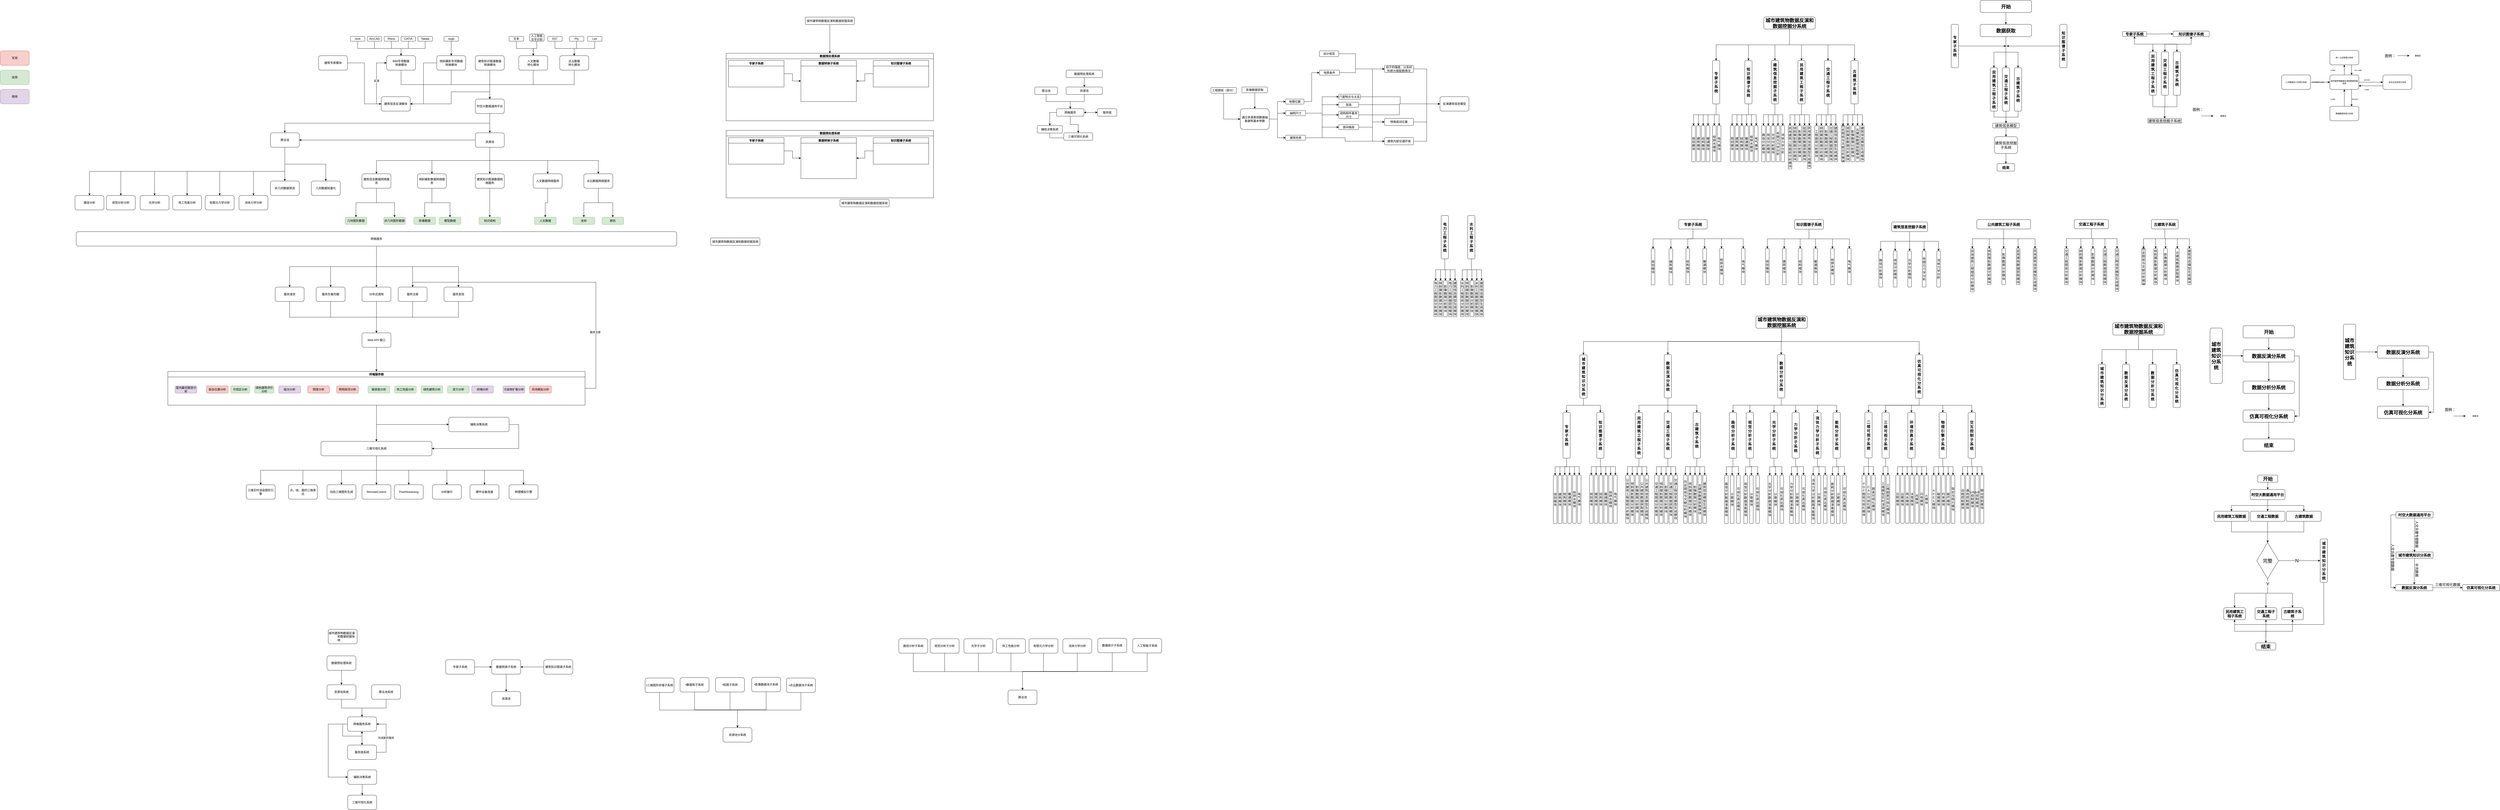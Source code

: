 <mxfile version="14.9.5" type="github">
  <diagram id="X45F6iHZQrVJbvX49tsV" name="Page-1">
    <mxGraphModel dx="3631" dy="1534" grid="0" gridSize="10" guides="0" tooltips="1" connect="1" arrows="1" fold="1" page="0" pageScale="1" pageWidth="827" pageHeight="1169" math="0" shadow="0">
      <root>
        <mxCell id="0" />
        <mxCell id="1" parent="0" />
        <mxCell id="4ePM_mrX_eO2cXphhPyk-14" style="edgeStyle=orthogonalEdgeStyle;rounded=0;orthogonalLoop=1;jettySize=auto;html=1;entryX=0.5;entryY=0;entryDx=0;entryDy=0;" parent="1" source="4ePM_mrX_eO2cXphhPyk-1" target="4ePM_mrX_eO2cXphhPyk-13" edge="1">
          <mxGeometry relative="1" as="geometry">
            <mxPoint x="450" y="410" as="targetPoint" />
          </mxGeometry>
        </mxCell>
        <mxCell id="-WSbbYuiBx0uszV9ExOx-3" style="edgeStyle=orthogonalEdgeStyle;rounded=0;orthogonalLoop=1;jettySize=auto;html=1;exitX=0.5;exitY=1;exitDx=0;exitDy=0;" parent="1" source="4ePM_mrX_eO2cXphhPyk-1" target="-WSbbYuiBx0uszV9ExOx-1" edge="1">
          <mxGeometry relative="1" as="geometry" />
        </mxCell>
        <mxCell id="4ePM_mrX_eO2cXphhPyk-1" value="时空大数据通用平台" style="rounded=1;whiteSpace=wrap;html=1;" parent="1" vertex="1">
          <mxGeometry x="390" y="300" width="120" height="60" as="geometry" />
        </mxCell>
        <mxCell id="4ePM_mrX_eO2cXphhPyk-6" style="edgeStyle=orthogonalEdgeStyle;rounded=0;orthogonalLoop=1;jettySize=auto;html=1;exitX=0.5;exitY=1;exitDx=0;exitDy=0;" parent="1" source="4ePM_mrX_eO2cXphhPyk-2" target="4ePM_mrX_eO2cXphhPyk-1" edge="1">
          <mxGeometry relative="1" as="geometry" />
        </mxCell>
        <mxCell id="4ePM_mrX_eO2cXphhPyk-2" value="BIM专项数据&lt;br&gt;转换模块" style="rounded=1;whiteSpace=wrap;html=1;" parent="1" vertex="1">
          <mxGeometry x="22" y="120" width="120" height="60" as="geometry" />
        </mxCell>
        <mxCell id="4ePM_mrX_eO2cXphhPyk-7" style="edgeStyle=orthogonalEdgeStyle;rounded=0;orthogonalLoop=1;jettySize=auto;html=1;exitX=0.5;exitY=1;exitDx=0;exitDy=0;" parent="1" source="4ePM_mrX_eO2cXphhPyk-3" target="4ePM_mrX_eO2cXphhPyk-1" edge="1">
          <mxGeometry relative="1" as="geometry" />
        </mxCell>
        <mxCell id="pQje5xh-BZ4L-_6oTXLz-7" style="edgeStyle=orthogonalEdgeStyle;rounded=0;orthogonalLoop=1;jettySize=auto;html=1;entryX=1;entryY=0.5;entryDx=0;entryDy=0;exitX=0;exitY=0.5;exitDx=0;exitDy=0;" parent="1" source="4ePM_mrX_eO2cXphhPyk-3" target="pQje5xh-BZ4L-_6oTXLz-6" edge="1">
          <mxGeometry relative="1" as="geometry" />
        </mxCell>
        <mxCell id="4ePM_mrX_eO2cXphhPyk-3" value="倾斜摄影专项数据&lt;br&gt;转换模块" style="rounded=1;whiteSpace=wrap;html=1;" parent="1" vertex="1">
          <mxGeometry x="230" y="120" width="120" height="60" as="geometry" />
        </mxCell>
        <mxCell id="4ePM_mrX_eO2cXphhPyk-8" style="edgeStyle=orthogonalEdgeStyle;rounded=0;orthogonalLoop=1;jettySize=auto;html=1;entryX=0.5;entryY=0;entryDx=0;entryDy=0;exitX=0.5;exitY=1;exitDx=0;exitDy=0;" parent="1" source="4ePM_mrX_eO2cXphhPyk-4" target="4ePM_mrX_eO2cXphhPyk-1" edge="1">
          <mxGeometry relative="1" as="geometry" />
        </mxCell>
        <mxCell id="pQje5xh-BZ4L-_6oTXLz-9" style="edgeStyle=orthogonalEdgeStyle;rounded=0;orthogonalLoop=1;jettySize=auto;html=1;entryX=1;entryY=0.5;entryDx=0;entryDy=0;" parent="1" source="4ePM_mrX_eO2cXphhPyk-4" target="pQje5xh-BZ4L-_6oTXLz-6" edge="1">
          <mxGeometry relative="1" as="geometry">
            <Array as="points">
              <mxPoint x="450" y="270" />
              <mxPoint x="290" y="270" />
              <mxPoint x="290" y="320" />
            </Array>
          </mxGeometry>
        </mxCell>
        <mxCell id="4ePM_mrX_eO2cXphhPyk-4" value="建筑知识图谱数据&lt;br&gt;转换模块" style="rounded=1;whiteSpace=wrap;html=1;" parent="1" vertex="1">
          <mxGeometry x="390" y="120" width="120" height="60" as="geometry" />
        </mxCell>
        <mxCell id="4ePM_mrX_eO2cXphhPyk-9" style="edgeStyle=orthogonalEdgeStyle;rounded=0;orthogonalLoop=1;jettySize=auto;html=1;exitX=0.5;exitY=1;exitDx=0;exitDy=0;" parent="1" source="4ePM_mrX_eO2cXphhPyk-5" target="4ePM_mrX_eO2cXphhPyk-1" edge="1">
          <mxGeometry relative="1" as="geometry" />
        </mxCell>
        <mxCell id="4ePM_mrX_eO2cXphhPyk-5" value="人文数据&lt;br&gt;转化模块" style="rounded=1;whiteSpace=wrap;html=1;" parent="1" vertex="1">
          <mxGeometry x="570" y="120" width="120" height="60" as="geometry" />
        </mxCell>
        <mxCell id="4ePM_mrX_eO2cXphhPyk-12" style="edgeStyle=orthogonalEdgeStyle;rounded=0;orthogonalLoop=1;jettySize=auto;html=1;entryX=0.5;entryY=0;entryDx=0;entryDy=0;exitX=0.5;exitY=1;exitDx=0;exitDy=0;" parent="1" source="4ePM_mrX_eO2cXphhPyk-11" target="4ePM_mrX_eO2cXphhPyk-1" edge="1">
          <mxGeometry relative="1" as="geometry" />
        </mxCell>
        <mxCell id="4ePM_mrX_eO2cXphhPyk-11" value="点云数据&lt;br&gt;转化模块" style="rounded=1;whiteSpace=wrap;html=1;" parent="1" vertex="1">
          <mxGeometry x="740" y="120" width="120" height="60" as="geometry" />
        </mxCell>
        <mxCell id="4ePM_mrX_eO2cXphhPyk-21" style="edgeStyle=orthogonalEdgeStyle;rounded=0;orthogonalLoop=1;jettySize=auto;html=1;exitX=0.5;exitY=1;exitDx=0;exitDy=0;" parent="1" source="4ePM_mrX_eO2cXphhPyk-13" target="4ePM_mrX_eO2cXphhPyk-15" edge="1">
          <mxGeometry relative="1" as="geometry" />
        </mxCell>
        <mxCell id="4ePM_mrX_eO2cXphhPyk-22" style="edgeStyle=orthogonalEdgeStyle;rounded=0;orthogonalLoop=1;jettySize=auto;html=1;exitX=0.5;exitY=1;exitDx=0;exitDy=0;" parent="1" source="4ePM_mrX_eO2cXphhPyk-13" target="4ePM_mrX_eO2cXphhPyk-16" edge="1">
          <mxGeometry relative="1" as="geometry" />
        </mxCell>
        <mxCell id="4ePM_mrX_eO2cXphhPyk-23" style="edgeStyle=orthogonalEdgeStyle;rounded=0;orthogonalLoop=1;jettySize=auto;html=1;" parent="1" source="4ePM_mrX_eO2cXphhPyk-13" target="4ePM_mrX_eO2cXphhPyk-17" edge="1">
          <mxGeometry relative="1" as="geometry" />
        </mxCell>
        <mxCell id="4ePM_mrX_eO2cXphhPyk-24" style="edgeStyle=orthogonalEdgeStyle;rounded=0;orthogonalLoop=1;jettySize=auto;html=1;exitX=0.5;exitY=1;exitDx=0;exitDy=0;" parent="1" source="4ePM_mrX_eO2cXphhPyk-13" target="4ePM_mrX_eO2cXphhPyk-18" edge="1">
          <mxGeometry relative="1" as="geometry" />
        </mxCell>
        <mxCell id="4ePM_mrX_eO2cXphhPyk-25" style="edgeStyle=orthogonalEdgeStyle;rounded=0;orthogonalLoop=1;jettySize=auto;html=1;exitX=0.5;exitY=1;exitDx=0;exitDy=0;" parent="1" source="4ePM_mrX_eO2cXphhPyk-13" target="4ePM_mrX_eO2cXphhPyk-19" edge="1">
          <mxGeometry relative="1" as="geometry" />
        </mxCell>
        <mxCell id="-WSbbYuiBx0uszV9ExOx-58" style="edgeStyle=orthogonalEdgeStyle;rounded=0;orthogonalLoop=1;jettySize=auto;html=1;entryX=1;entryY=0.5;entryDx=0;entryDy=0;" parent="1" source="4ePM_mrX_eO2cXphhPyk-13" target="-WSbbYuiBx0uszV9ExOx-1" edge="1">
          <mxGeometry relative="1" as="geometry" />
        </mxCell>
        <mxCell id="4ePM_mrX_eO2cXphhPyk-13" value="&lt;br&gt;资源池" style="rounded=1;whiteSpace=wrap;html=1;" parent="1" vertex="1">
          <mxGeometry x="390" y="440" width="120" height="60" as="geometry" />
        </mxCell>
        <mxCell id="-WSbbYuiBx0uszV9ExOx-60" style="edgeStyle=orthogonalEdgeStyle;rounded=0;orthogonalLoop=1;jettySize=auto;html=1;exitX=0.5;exitY=1;exitDx=0;exitDy=0;" parent="1" source="4ePM_mrX_eO2cXphhPyk-15" target="-WSbbYuiBx0uszV9ExOx-59" edge="1">
          <mxGeometry relative="1" as="geometry" />
        </mxCell>
        <mxCell id="-WSbbYuiBx0uszV9ExOx-62" style="edgeStyle=orthogonalEdgeStyle;rounded=0;orthogonalLoop=1;jettySize=auto;html=1;" parent="1" source="4ePM_mrX_eO2cXphhPyk-15" target="-WSbbYuiBx0uszV9ExOx-61" edge="1">
          <mxGeometry relative="1" as="geometry" />
        </mxCell>
        <mxCell id="4ePM_mrX_eO2cXphhPyk-15" value="建筑信息数据网络服务" style="rounded=1;whiteSpace=wrap;html=1;" parent="1" vertex="1">
          <mxGeometry x="-80" y="610" width="120" height="60" as="geometry" />
        </mxCell>
        <mxCell id="-WSbbYuiBx0uszV9ExOx-64" style="edgeStyle=orthogonalEdgeStyle;rounded=0;orthogonalLoop=1;jettySize=auto;html=1;" parent="1" source="4ePM_mrX_eO2cXphhPyk-16" target="-WSbbYuiBx0uszV9ExOx-63" edge="1">
          <mxGeometry relative="1" as="geometry" />
        </mxCell>
        <mxCell id="-WSbbYuiBx0uszV9ExOx-66" style="edgeStyle=orthogonalEdgeStyle;rounded=0;orthogonalLoop=1;jettySize=auto;html=1;" parent="1" source="4ePM_mrX_eO2cXphhPyk-16" target="-WSbbYuiBx0uszV9ExOx-65" edge="1">
          <mxGeometry relative="1" as="geometry" />
        </mxCell>
        <mxCell id="4ePM_mrX_eO2cXphhPyk-16" value="倾斜摄影数据网络服务" style="rounded=1;whiteSpace=wrap;html=1;" parent="1" vertex="1">
          <mxGeometry x="150" y="610" width="120" height="60" as="geometry" />
        </mxCell>
        <mxCell id="-WSbbYuiBx0uszV9ExOx-68" style="edgeStyle=orthogonalEdgeStyle;rounded=0;orthogonalLoop=1;jettySize=auto;html=1;" parent="1" source="4ePM_mrX_eO2cXphhPyk-17" target="-WSbbYuiBx0uszV9ExOx-67" edge="1">
          <mxGeometry relative="1" as="geometry" />
        </mxCell>
        <mxCell id="4ePM_mrX_eO2cXphhPyk-17" value="建筑知识图谱数据网络服务" style="rounded=1;whiteSpace=wrap;html=1;" parent="1" vertex="1">
          <mxGeometry x="390" y="610" width="120" height="60" as="geometry" />
        </mxCell>
        <mxCell id="-WSbbYuiBx0uszV9ExOx-70" style="edgeStyle=orthogonalEdgeStyle;rounded=0;orthogonalLoop=1;jettySize=auto;html=1;" parent="1" source="4ePM_mrX_eO2cXphhPyk-18" target="-WSbbYuiBx0uszV9ExOx-69" edge="1">
          <mxGeometry relative="1" as="geometry" />
        </mxCell>
        <mxCell id="4ePM_mrX_eO2cXphhPyk-18" value="人文数据网络服务" style="rounded=1;whiteSpace=wrap;html=1;" parent="1" vertex="1">
          <mxGeometry x="630" y="610" width="120" height="60" as="geometry" />
        </mxCell>
        <mxCell id="-WSbbYuiBx0uszV9ExOx-73" style="edgeStyle=orthogonalEdgeStyle;rounded=0;orthogonalLoop=1;jettySize=auto;html=1;" parent="1" source="4ePM_mrX_eO2cXphhPyk-19" target="-WSbbYuiBx0uszV9ExOx-72" edge="1">
          <mxGeometry relative="1" as="geometry" />
        </mxCell>
        <mxCell id="-WSbbYuiBx0uszV9ExOx-75" style="edgeStyle=orthogonalEdgeStyle;rounded=0;orthogonalLoop=1;jettySize=auto;html=1;" parent="1" source="4ePM_mrX_eO2cXphhPyk-19" target="-WSbbYuiBx0uszV9ExOx-74" edge="1">
          <mxGeometry relative="1" as="geometry" />
        </mxCell>
        <mxCell id="4ePM_mrX_eO2cXphhPyk-19" value="点云数据网络服务" style="rounded=1;whiteSpace=wrap;html=1;" parent="1" vertex="1">
          <mxGeometry x="840" y="610" width="120" height="60" as="geometry" />
        </mxCell>
        <mxCell id="4ePM_mrX_eO2cXphhPyk-37" style="edgeStyle=orthogonalEdgeStyle;rounded=0;orthogonalLoop=1;jettySize=auto;html=1;exitX=0.5;exitY=1;exitDx=0;exitDy=0;" parent="1" source="4ePM_mrX_eO2cXphhPyk-26" target="4ePM_mrX_eO2cXphhPyk-32" edge="1">
          <mxGeometry relative="1" as="geometry" />
        </mxCell>
        <mxCell id="4ePM_mrX_eO2cXphhPyk-38" style="edgeStyle=orthogonalEdgeStyle;rounded=0;orthogonalLoop=1;jettySize=auto;html=1;exitX=0.5;exitY=1;exitDx=0;exitDy=0;" parent="1" source="4ePM_mrX_eO2cXphhPyk-26" target="4ePM_mrX_eO2cXphhPyk-33" edge="1">
          <mxGeometry relative="1" as="geometry" />
        </mxCell>
        <mxCell id="4ePM_mrX_eO2cXphhPyk-39" style="edgeStyle=orthogonalEdgeStyle;rounded=0;orthogonalLoop=1;jettySize=auto;html=1;" parent="1" source="4ePM_mrX_eO2cXphhPyk-26" target="4ePM_mrX_eO2cXphhPyk-34" edge="1">
          <mxGeometry relative="1" as="geometry" />
        </mxCell>
        <mxCell id="4ePM_mrX_eO2cXphhPyk-40" style="edgeStyle=orthogonalEdgeStyle;rounded=0;orthogonalLoop=1;jettySize=auto;html=1;exitX=0.5;exitY=1;exitDx=0;exitDy=0;" parent="1" source="4ePM_mrX_eO2cXphhPyk-26" target="4ePM_mrX_eO2cXphhPyk-35" edge="1">
          <mxGeometry relative="1" as="geometry" />
        </mxCell>
        <mxCell id="4ePM_mrX_eO2cXphhPyk-41" style="edgeStyle=orthogonalEdgeStyle;rounded=0;orthogonalLoop=1;jettySize=auto;html=1;exitX=0.5;exitY=1;exitDx=0;exitDy=0;" parent="1" source="4ePM_mrX_eO2cXphhPyk-26" target="4ePM_mrX_eO2cXphhPyk-36" edge="1">
          <mxGeometry relative="1" as="geometry" />
        </mxCell>
        <mxCell id="4ePM_mrX_eO2cXphhPyk-26" value="网格服务" style="rounded=1;whiteSpace=wrap;html=1;" parent="1" vertex="1">
          <mxGeometry x="-1265" y="850" width="2490" height="60" as="geometry" />
        </mxCell>
        <mxCell id="4ePM_mrX_eO2cXphhPyk-43" style="edgeStyle=orthogonalEdgeStyle;rounded=0;orthogonalLoop=1;jettySize=auto;html=1;exitX=0.5;exitY=1;exitDx=0;exitDy=0;" parent="1" source="4ePM_mrX_eO2cXphhPyk-32" target="4ePM_mrX_eO2cXphhPyk-42" edge="1">
          <mxGeometry relative="1" as="geometry">
            <mxPoint x="-840" y="1230" as="sourcePoint" />
          </mxGeometry>
        </mxCell>
        <mxCell id="4ePM_mrX_eO2cXphhPyk-32" value="服务请求" style="rounded=1;whiteSpace=wrap;html=1;" parent="1" vertex="1">
          <mxGeometry x="-440" y="1080" width="120" height="60" as="geometry" />
        </mxCell>
        <mxCell id="4ePM_mrX_eO2cXphhPyk-44" style="edgeStyle=orthogonalEdgeStyle;rounded=0;orthogonalLoop=1;jettySize=auto;html=1;exitX=0.5;exitY=1;exitDx=0;exitDy=0;" parent="1" source="4ePM_mrX_eO2cXphhPyk-33" target="4ePM_mrX_eO2cXphhPyk-42" edge="1">
          <mxGeometry relative="1" as="geometry" />
        </mxCell>
        <mxCell id="4ePM_mrX_eO2cXphhPyk-33" value="服务负载均衡" style="rounded=1;whiteSpace=wrap;html=1;" parent="1" vertex="1">
          <mxGeometry x="-270" y="1080" width="120" height="60" as="geometry" />
        </mxCell>
        <mxCell id="4ePM_mrX_eO2cXphhPyk-45" style="edgeStyle=orthogonalEdgeStyle;rounded=0;orthogonalLoop=1;jettySize=auto;html=1;entryX=0.5;entryY=0;entryDx=0;entryDy=0;exitX=0.5;exitY=1;exitDx=0;exitDy=0;" parent="1" source="4ePM_mrX_eO2cXphhPyk-34" target="4ePM_mrX_eO2cXphhPyk-42" edge="1">
          <mxGeometry relative="1" as="geometry" />
        </mxCell>
        <mxCell id="4ePM_mrX_eO2cXphhPyk-34" value="分布式调用" style="rounded=1;whiteSpace=wrap;html=1;" parent="1" vertex="1">
          <mxGeometry x="-80" y="1080" width="120" height="60" as="geometry" />
        </mxCell>
        <mxCell id="-WSbbYuiBx0uszV9ExOx-76" style="edgeStyle=orthogonalEdgeStyle;rounded=0;orthogonalLoop=1;jettySize=auto;html=1;entryX=0.5;entryY=0;entryDx=0;entryDy=0;exitX=0.5;exitY=1;exitDx=0;exitDy=0;" parent="1" source="4ePM_mrX_eO2cXphhPyk-35" target="4ePM_mrX_eO2cXphhPyk-42" edge="1">
          <mxGeometry relative="1" as="geometry" />
        </mxCell>
        <mxCell id="4ePM_mrX_eO2cXphhPyk-35" value="服务注册" style="rounded=1;whiteSpace=wrap;html=1;" parent="1" vertex="1">
          <mxGeometry x="70" y="1080" width="120" height="60" as="geometry" />
        </mxCell>
        <mxCell id="4ePM_mrX_eO2cXphhPyk-47" style="edgeStyle=orthogonalEdgeStyle;rounded=0;orthogonalLoop=1;jettySize=auto;html=1;exitX=0.5;exitY=1;exitDx=0;exitDy=0;" parent="1" source="4ePM_mrX_eO2cXphhPyk-36" target="4ePM_mrX_eO2cXphhPyk-42" edge="1">
          <mxGeometry relative="1" as="geometry" />
        </mxCell>
        <mxCell id="4ePM_mrX_eO2cXphhPyk-36" value="服务发现" style="rounded=1;whiteSpace=wrap;html=1;" parent="1" vertex="1">
          <mxGeometry x="260" y="1080" width="120" height="60" as="geometry" />
        </mxCell>
        <mxCell id="-WSbbYuiBx0uszV9ExOx-93" style="edgeStyle=orthogonalEdgeStyle;rounded=0;orthogonalLoop=1;jettySize=auto;html=1;" parent="1" source="4ePM_mrX_eO2cXphhPyk-42" target="-WSbbYuiBx0uszV9ExOx-92" edge="1">
          <mxGeometry relative="1" as="geometry" />
        </mxCell>
        <mxCell id="4ePM_mrX_eO2cXphhPyk-42" value="Web API 接口" style="rounded=1;whiteSpace=wrap;html=1;" parent="1" vertex="1">
          <mxGeometry x="-80" y="1270" width="120" height="60" as="geometry" />
        </mxCell>
        <mxCell id="-WSbbYuiBx0uszV9ExOx-5" style="edgeStyle=orthogonalEdgeStyle;rounded=0;orthogonalLoop=1;jettySize=auto;html=1;exitX=0.5;exitY=1;exitDx=0;exitDy=0;" parent="1" source="-WSbbYuiBx0uszV9ExOx-1" target="-WSbbYuiBx0uszV9ExOx-4" edge="1">
          <mxGeometry relative="1" as="geometry" />
        </mxCell>
        <mxCell id="-WSbbYuiBx0uszV9ExOx-7" style="edgeStyle=orthogonalEdgeStyle;rounded=0;orthogonalLoop=1;jettySize=auto;html=1;" parent="1" source="-WSbbYuiBx0uszV9ExOx-1" target="-WSbbYuiBx0uszV9ExOx-6" edge="1">
          <mxGeometry relative="1" as="geometry" />
        </mxCell>
        <mxCell id="-WSbbYuiBx0uszV9ExOx-9" style="edgeStyle=orthogonalEdgeStyle;rounded=0;orthogonalLoop=1;jettySize=auto;html=1;exitX=0.5;exitY=1;exitDx=0;exitDy=0;" parent="1" source="-WSbbYuiBx0uszV9ExOx-1" target="-WSbbYuiBx0uszV9ExOx-8" edge="1">
          <mxGeometry relative="1" as="geometry" />
        </mxCell>
        <mxCell id="-WSbbYuiBx0uszV9ExOx-11" style="edgeStyle=orthogonalEdgeStyle;rounded=0;orthogonalLoop=1;jettySize=auto;html=1;exitX=0.5;exitY=1;exitDx=0;exitDy=0;" parent="1" source="-WSbbYuiBx0uszV9ExOx-1" target="-WSbbYuiBx0uszV9ExOx-10" edge="1">
          <mxGeometry relative="1" as="geometry" />
        </mxCell>
        <mxCell id="-WSbbYuiBx0uszV9ExOx-13" style="edgeStyle=orthogonalEdgeStyle;rounded=0;orthogonalLoop=1;jettySize=auto;html=1;exitX=0.5;exitY=1;exitDx=0;exitDy=0;" parent="1" source="-WSbbYuiBx0uszV9ExOx-1" target="-WSbbYuiBx0uszV9ExOx-12" edge="1">
          <mxGeometry relative="1" as="geometry" />
        </mxCell>
        <mxCell id="-WSbbYuiBx0uszV9ExOx-15" style="edgeStyle=orthogonalEdgeStyle;rounded=0;orthogonalLoop=1;jettySize=auto;html=1;entryX=0.5;entryY=0;entryDx=0;entryDy=0;exitX=0.5;exitY=1;exitDx=0;exitDy=0;" parent="1" source="-WSbbYuiBx0uszV9ExOx-1" target="-WSbbYuiBx0uszV9ExOx-14" edge="1">
          <mxGeometry relative="1" as="geometry" />
        </mxCell>
        <mxCell id="-WSbbYuiBx0uszV9ExOx-17" style="edgeStyle=orthogonalEdgeStyle;rounded=0;orthogonalLoop=1;jettySize=auto;html=1;exitX=0.5;exitY=1;exitDx=0;exitDy=0;" parent="1" source="-WSbbYuiBx0uszV9ExOx-1" target="-WSbbYuiBx0uszV9ExOx-16" edge="1">
          <mxGeometry relative="1" as="geometry" />
        </mxCell>
        <mxCell id="-WSbbYuiBx0uszV9ExOx-53" style="edgeStyle=orthogonalEdgeStyle;rounded=0;orthogonalLoop=1;jettySize=auto;html=1;exitX=0.5;exitY=1;exitDx=0;exitDy=0;" parent="1" source="-WSbbYuiBx0uszV9ExOx-1" target="-WSbbYuiBx0uszV9ExOx-52" edge="1">
          <mxGeometry relative="1" as="geometry" />
        </mxCell>
        <mxCell id="-WSbbYuiBx0uszV9ExOx-1" value="算法池" style="rounded=1;whiteSpace=wrap;html=1;" parent="1" vertex="1">
          <mxGeometry x="-460" y="440" width="120" height="60" as="geometry" />
        </mxCell>
        <mxCell id="-WSbbYuiBx0uszV9ExOx-4" value="几何数据轻量化" style="rounded=1;whiteSpace=wrap;html=1;" parent="1" vertex="1">
          <mxGeometry x="-290" y="640" width="120" height="60" as="geometry" />
        </mxCell>
        <mxCell id="-WSbbYuiBx0uszV9ExOx-6" value="非几何数据筛选" style="rounded=1;whiteSpace=wrap;html=1;" parent="1" vertex="1">
          <mxGeometry x="-460" y="640" width="120" height="60" as="geometry" />
        </mxCell>
        <mxCell id="-WSbbYuiBx0uszV9ExOx-8" value="流体力学分析" style="rounded=1;whiteSpace=wrap;html=1;" parent="1" vertex="1">
          <mxGeometry x="-590" y="700" width="120" height="60" as="geometry" />
        </mxCell>
        <mxCell id="-WSbbYuiBx0uszV9ExOx-10" value="有限元力学分析" style="rounded=1;whiteSpace=wrap;html=1;" parent="1" vertex="1">
          <mxGeometry x="-730" y="700" width="120" height="60" as="geometry" />
        </mxCell>
        <mxCell id="-WSbbYuiBx0uszV9ExOx-12" value="热工性能分析" style="rounded=1;whiteSpace=wrap;html=1;" parent="1" vertex="1">
          <mxGeometry x="-865" y="700" width="120" height="60" as="geometry" />
        </mxCell>
        <mxCell id="-WSbbYuiBx0uszV9ExOx-14" value="光学分析" style="rounded=1;whiteSpace=wrap;html=1;" parent="1" vertex="1">
          <mxGeometry x="-1000" y="700" width="120" height="60" as="geometry" />
        </mxCell>
        <mxCell id="-WSbbYuiBx0uszV9ExOx-16" value="视觉分析分析" style="rounded=1;whiteSpace=wrap;html=1;" parent="1" vertex="1">
          <mxGeometry x="-1140" y="700" width="120" height="60" as="geometry" />
        </mxCell>
        <mxCell id="-WSbbYuiBx0uszV9ExOx-22" value="军用" style="rounded=1;whiteSpace=wrap;html=1;fillColor=#f8cecc;strokeColor=#b85450;" parent="1" vertex="1">
          <mxGeometry x="-1580" y="100" width="120" height="60" as="geometry" />
        </mxCell>
        <mxCell id="-WSbbYuiBx0uszV9ExOx-23" value="民用" style="rounded=1;whiteSpace=wrap;html=1;fillColor=#d5e8d4;strokeColor=#82b366;" parent="1" vertex="1">
          <mxGeometry x="-1580" y="180" width="120" height="60" as="geometry" />
        </mxCell>
        <mxCell id="-WSbbYuiBx0uszV9ExOx-24" value="两用" style="rounded=1;whiteSpace=wrap;html=1;fillColor=#e1d5e7;strokeColor=#9673a6;" parent="1" vertex="1">
          <mxGeometry x="-1580" y="260" width="120" height="60" as="geometry" />
        </mxCell>
        <mxCell id="-WSbbYuiBx0uszV9ExOx-52" value="路径分析" style="rounded=1;whiteSpace=wrap;html=1;" parent="1" vertex="1">
          <mxGeometry x="-1270" y="700" width="120" height="60" as="geometry" />
        </mxCell>
        <mxCell id="-WSbbYuiBx0uszV9ExOx-59" value="几何图形数据" style="rounded=1;whiteSpace=wrap;html=1;fillColor=#d5e8d4;strokeColor=#82b366;" parent="1" vertex="1">
          <mxGeometry x="-150" y="790" width="90" height="30" as="geometry" />
        </mxCell>
        <mxCell id="-WSbbYuiBx0uszV9ExOx-61" value="非几何图形数据" style="rounded=1;whiteSpace=wrap;html=1;fillColor=#d5e8d4;strokeColor=#82b366;" parent="1" vertex="1">
          <mxGeometry x="10" y="790" width="90" height="30" as="geometry" />
        </mxCell>
        <mxCell id="-WSbbYuiBx0uszV9ExOx-63" value="影像数据" style="rounded=1;whiteSpace=wrap;html=1;fillColor=#d5e8d4;strokeColor=#82b366;" parent="1" vertex="1">
          <mxGeometry x="135" y="790" width="90" height="30" as="geometry" />
        </mxCell>
        <mxCell id="-WSbbYuiBx0uszV9ExOx-65" value="模型数据" style="rounded=1;whiteSpace=wrap;html=1;fillColor=#d5e8d4;strokeColor=#82b366;" parent="1" vertex="1">
          <mxGeometry x="240" y="790" width="90" height="30" as="geometry" />
        </mxCell>
        <mxCell id="-WSbbYuiBx0uszV9ExOx-67" value="知识结构" style="rounded=1;whiteSpace=wrap;html=1;fillColor=#d5e8d4;strokeColor=#82b366;" parent="1" vertex="1">
          <mxGeometry x="405" y="790" width="90" height="30" as="geometry" />
        </mxCell>
        <mxCell id="-WSbbYuiBx0uszV9ExOx-69" value="人文数据" style="rounded=1;whiteSpace=wrap;html=1;fillColor=#d5e8d4;strokeColor=#82b366;" parent="1" vertex="1">
          <mxGeometry x="635" y="790" width="90" height="30" as="geometry" />
        </mxCell>
        <mxCell id="-WSbbYuiBx0uszV9ExOx-71" value="人文数据" style="rounded=1;whiteSpace=wrap;html=1;fillColor=#d5e8d4;strokeColor=#82b366;" parent="1" vertex="1">
          <mxGeometry x="635" y="790" width="90" height="30" as="geometry" />
        </mxCell>
        <mxCell id="-WSbbYuiBx0uszV9ExOx-72" value="坐标" style="rounded=1;whiteSpace=wrap;html=1;fillColor=#d5e8d4;strokeColor=#82b366;" parent="1" vertex="1">
          <mxGeometry x="795" y="790" width="90" height="30" as="geometry" />
        </mxCell>
        <mxCell id="-WSbbYuiBx0uszV9ExOx-74" value="颜色" style="rounded=1;whiteSpace=wrap;html=1;fillColor=#d5e8d4;strokeColor=#82b366;" parent="1" vertex="1">
          <mxGeometry x="915" y="790" width="90" height="30" as="geometry" />
        </mxCell>
        <mxCell id="-WSbbYuiBx0uszV9ExOx-95" style="edgeStyle=orthogonalEdgeStyle;rounded=0;orthogonalLoop=1;jettySize=auto;html=1;" parent="1" source="-WSbbYuiBx0uszV9ExOx-92" target="-WSbbYuiBx0uszV9ExOx-94" edge="1">
          <mxGeometry relative="1" as="geometry" />
        </mxCell>
        <mxCell id="pQje5xh-BZ4L-_6oTXLz-1" style="edgeStyle=orthogonalEdgeStyle;rounded=0;orthogonalLoop=1;jettySize=auto;html=1;entryX=0.5;entryY=0;entryDx=0;entryDy=0;" parent="1" source="-WSbbYuiBx0uszV9ExOx-92" target="4ePM_mrX_eO2cXphhPyk-35" edge="1">
          <mxGeometry relative="1" as="geometry">
            <Array as="points">
              <mxPoint x="890" y="1500" />
              <mxPoint x="890" y="1060" />
              <mxPoint x="130" y="1060" />
            </Array>
          </mxGeometry>
        </mxCell>
        <mxCell id="pQje5xh-BZ4L-_6oTXLz-2" value="服务注册" style="edgeLabel;html=1;align=center;verticalAlign=middle;resizable=0;points=[];" parent="pQje5xh-BZ4L-_6oTXLz-1" vertex="1" connectable="0">
          <mxGeometry x="-0.56" y="3" relative="1" as="geometry">
            <mxPoint as="offset" />
          </mxGeometry>
        </mxCell>
        <mxCell id="pQje5xh-BZ4L-_6oTXLz-4" style="edgeStyle=orthogonalEdgeStyle;rounded=0;orthogonalLoop=1;jettySize=auto;html=1;entryX=0;entryY=0.5;entryDx=0;entryDy=0;" parent="1" source="-WSbbYuiBx0uszV9ExOx-92" target="pQje5xh-BZ4L-_6oTXLz-3" edge="1">
          <mxGeometry relative="1" as="geometry" />
        </mxCell>
        <mxCell id="-WSbbYuiBx0uszV9ExOx-92" value="终端服务链" style="swimlane;" parent="1" vertex="1">
          <mxGeometry x="-885" y="1430" width="1730" height="140" as="geometry" />
        </mxCell>
        <mxCell id="-WSbbYuiBx0uszV9ExOx-78" value="狙击位置分析" style="rounded=1;whiteSpace=wrap;html=1;fillColor=#f8cecc;strokeColor=#b85450;" parent="-WSbbYuiBx0uszV9ExOx-92" vertex="1">
          <mxGeometry x="160" y="60" width="90" height="30" as="geometry" />
        </mxCell>
        <mxCell id="-WSbbYuiBx0uszV9ExOx-79" value="可视区分析" style="rounded=1;whiteSpace=wrap;html=1;fillColor=#d5e8d4;strokeColor=#82b366;" parent="-WSbbYuiBx0uszV9ExOx-92" vertex="1">
          <mxGeometry x="260" y="60" width="80" height="30" as="geometry" />
        </mxCell>
        <mxCell id="-WSbbYuiBx0uszV9ExOx-80" value="绿色建筑评价分析" style="rounded=1;whiteSpace=wrap;html=1;fillColor=#d5e8d4;strokeColor=#82b366;" parent="-WSbbYuiBx0uszV9ExOx-92" vertex="1">
          <mxGeometry x="360" y="60" width="80" height="30" as="geometry" />
        </mxCell>
        <mxCell id="-WSbbYuiBx0uszV9ExOx-81" value="眩光分析" style="rounded=1;whiteSpace=wrap;html=1;fillColor=#e1d5e7;strokeColor=#9673a6;" parent="-WSbbYuiBx0uszV9ExOx-92" vertex="1">
          <mxGeometry x="460" y="60" width="90" height="30" as="geometry" />
        </mxCell>
        <mxCell id="-WSbbYuiBx0uszV9ExOx-82" value="照度分析" style="rounded=1;whiteSpace=wrap;html=1;fillColor=#f8cecc;strokeColor=#b85450;" parent="-WSbbYuiBx0uszV9ExOx-92" vertex="1">
          <mxGeometry x="580" y="60" width="90" height="30" as="geometry" />
        </mxCell>
        <mxCell id="-WSbbYuiBx0uszV9ExOx-83" value="照明规范分析" style="rounded=1;whiteSpace=wrap;html=1;fillColor=#f8cecc;strokeColor=#b85450;" parent="-WSbbYuiBx0uszV9ExOx-92" vertex="1">
          <mxGeometry x="700" y="60" width="90" height="30" as="geometry" />
        </mxCell>
        <mxCell id="-WSbbYuiBx0uszV9ExOx-84" value="碳排放分析" style="rounded=1;whiteSpace=wrap;html=1;fillColor=#d5e8d4;strokeColor=#82b366;" parent="-WSbbYuiBx0uszV9ExOx-92" vertex="1">
          <mxGeometry x="830" y="60" width="90" height="30" as="geometry" />
        </mxCell>
        <mxCell id="-WSbbYuiBx0uszV9ExOx-85" value="热工性能分析" style="rounded=1;whiteSpace=wrap;html=1;fillColor=#d5e8d4;strokeColor=#82b366;" parent="-WSbbYuiBx0uszV9ExOx-92" vertex="1">
          <mxGeometry x="940" y="60" width="90" height="30" as="geometry" />
        </mxCell>
        <mxCell id="-WSbbYuiBx0uszV9ExOx-86" value="绿色建筑分析" style="rounded=1;whiteSpace=wrap;html=1;fillColor=#d5e8d4;strokeColor=#82b366;" parent="-WSbbYuiBx0uszV9ExOx-92" vertex="1">
          <mxGeometry x="1050" y="60" width="90" height="30" as="geometry" />
        </mxCell>
        <mxCell id="-WSbbYuiBx0uszV9ExOx-87" value="受力分析" style="rounded=1;whiteSpace=wrap;html=1;fillColor=#d5e8d4;strokeColor=#82b366;" parent="-WSbbYuiBx0uszV9ExOx-92" vertex="1">
          <mxGeometry x="1160" y="60" width="90" height="30" as="geometry" />
        </mxCell>
        <mxCell id="-WSbbYuiBx0uszV9ExOx-88" value="坍塌分析" style="rounded=1;whiteSpace=wrap;html=1;fillColor=#e1d5e7;strokeColor=#9673a6;" parent="-WSbbYuiBx0uszV9ExOx-92" vertex="1">
          <mxGeometry x="1260" y="60" width="90" height="30" as="geometry" />
        </mxCell>
        <mxCell id="-WSbbYuiBx0uszV9ExOx-89" value="污染物扩散分析" style="rounded=1;whiteSpace=wrap;html=1;fillColor=#e1d5e7;strokeColor=#9673a6;" parent="-WSbbYuiBx0uszV9ExOx-92" vertex="1">
          <mxGeometry x="1390" y="60" width="90" height="30" as="geometry" />
        </mxCell>
        <mxCell id="-WSbbYuiBx0uszV9ExOx-90" value="风场模拟分析" style="rounded=1;whiteSpace=wrap;html=1;fillColor=#f8cecc;strokeColor=#b85450;" parent="-WSbbYuiBx0uszV9ExOx-92" vertex="1">
          <mxGeometry x="1500" y="60" width="90" height="30" as="geometry" />
        </mxCell>
        <mxCell id="-WSbbYuiBx0uszV9ExOx-91" value="室内最优路径分析" style="rounded=1;whiteSpace=wrap;html=1;fillColor=#e1d5e7;strokeColor=#9673a6;" parent="-WSbbYuiBx0uszV9ExOx-92" vertex="1">
          <mxGeometry x="30" y="60" width="90" height="30" as="geometry" />
        </mxCell>
        <mxCell id="-WSbbYuiBx0uszV9ExOx-98" style="edgeStyle=orthogonalEdgeStyle;rounded=0;orthogonalLoop=1;jettySize=auto;html=1;entryX=0.5;entryY=0;entryDx=0;entryDy=0;exitX=0.5;exitY=1;exitDx=0;exitDy=0;" parent="1" source="-WSbbYuiBx0uszV9ExOx-94" target="-WSbbYuiBx0uszV9ExOx-97" edge="1">
          <mxGeometry relative="1" as="geometry" />
        </mxCell>
        <mxCell id="-WSbbYuiBx0uszV9ExOx-100" style="edgeStyle=orthogonalEdgeStyle;rounded=0;orthogonalLoop=1;jettySize=auto;html=1;exitX=0.5;exitY=1;exitDx=0;exitDy=0;" parent="1" source="-WSbbYuiBx0uszV9ExOx-94" target="-WSbbYuiBx0uszV9ExOx-99" edge="1">
          <mxGeometry relative="1" as="geometry" />
        </mxCell>
        <mxCell id="-WSbbYuiBx0uszV9ExOx-103" style="edgeStyle=orthogonalEdgeStyle;rounded=0;orthogonalLoop=1;jettySize=auto;html=1;" parent="1" source="-WSbbYuiBx0uszV9ExOx-94" target="-WSbbYuiBx0uszV9ExOx-102" edge="1">
          <mxGeometry relative="1" as="geometry" />
        </mxCell>
        <mxCell id="-WSbbYuiBx0uszV9ExOx-129" style="edgeStyle=orthogonalEdgeStyle;rounded=0;orthogonalLoop=1;jettySize=auto;html=1;exitX=0.5;exitY=1;exitDx=0;exitDy=0;" parent="1" source="-WSbbYuiBx0uszV9ExOx-94" target="-WSbbYuiBx0uszV9ExOx-127" edge="1">
          <mxGeometry relative="1" as="geometry" />
        </mxCell>
        <mxCell id="-WSbbYuiBx0uszV9ExOx-130" style="edgeStyle=orthogonalEdgeStyle;rounded=0;orthogonalLoop=1;jettySize=auto;html=1;exitX=0.5;exitY=1;exitDx=0;exitDy=0;" parent="1" source="-WSbbYuiBx0uszV9ExOx-94" target="-WSbbYuiBx0uszV9ExOx-128" edge="1">
          <mxGeometry relative="1" as="geometry" />
        </mxCell>
        <mxCell id="-WSbbYuiBx0uszV9ExOx-132" style="edgeStyle=orthogonalEdgeStyle;rounded=0;orthogonalLoop=1;jettySize=auto;html=1;exitX=0.5;exitY=1;exitDx=0;exitDy=0;" parent="1" source="-WSbbYuiBx0uszV9ExOx-94" target="-WSbbYuiBx0uszV9ExOx-131" edge="1">
          <mxGeometry relative="1" as="geometry" />
        </mxCell>
        <mxCell id="-WSbbYuiBx0uszV9ExOx-134" style="edgeStyle=orthogonalEdgeStyle;rounded=0;orthogonalLoop=1;jettySize=auto;html=1;exitX=0.5;exitY=1;exitDx=0;exitDy=0;" parent="1" source="-WSbbYuiBx0uszV9ExOx-94" target="-WSbbYuiBx0uszV9ExOx-133" edge="1">
          <mxGeometry relative="1" as="geometry" />
        </mxCell>
        <mxCell id="-WSbbYuiBx0uszV9ExOx-136" style="edgeStyle=orthogonalEdgeStyle;rounded=0;orthogonalLoop=1;jettySize=auto;html=1;entryX=0.5;entryY=0;entryDx=0;entryDy=0;exitX=0.5;exitY=1;exitDx=0;exitDy=0;" parent="1" source="-WSbbYuiBx0uszV9ExOx-94" target="-WSbbYuiBx0uszV9ExOx-135" edge="1">
          <mxGeometry relative="1" as="geometry" />
        </mxCell>
        <mxCell id="-WSbbYuiBx0uszV9ExOx-94" value="三维可视化系统" style="rounded=1;whiteSpace=wrap;html=1;" parent="1" vertex="1">
          <mxGeometry x="-250" y="1720" width="460" height="60" as="geometry" />
        </mxCell>
        <mxCell id="-WSbbYuiBx0uszV9ExOx-97" value="三维实时渲染图形引擎" style="rounded=1;whiteSpace=wrap;html=1;" parent="1" vertex="1">
          <mxGeometry x="-560" y="1900" width="120" height="60" as="geometry" />
        </mxCell>
        <mxCell id="-WSbbYuiBx0uszV9ExOx-99" value="点、线、面的三维表达" style="rounded=1;whiteSpace=wrap;html=1;" parent="1" vertex="1">
          <mxGeometry x="-385" y="1900" width="120" height="60" as="geometry" />
        </mxCell>
        <mxCell id="-WSbbYuiBx0uszV9ExOx-102" value="动态三维图形生成" style="rounded=1;whiteSpace=wrap;html=1;" parent="1" vertex="1">
          <mxGeometry x="-225" y="1900" width="120" height="60" as="geometry" />
        </mxCell>
        <mxCell id="-WSbbYuiBx0uszV9ExOx-109" style="edgeStyle=orthogonalEdgeStyle;rounded=0;orthogonalLoop=1;jettySize=auto;html=1;exitX=0.5;exitY=1;exitDx=0;exitDy=0;" parent="1" source="-WSbbYuiBx0uszV9ExOx-104" target="4ePM_mrX_eO2cXphhPyk-2" edge="1">
          <mxGeometry relative="1" as="geometry" />
        </mxCell>
        <mxCell id="-WSbbYuiBx0uszV9ExOx-104" value="revit" style="rounded=1;whiteSpace=wrap;html=1;" parent="1" vertex="1">
          <mxGeometry x="-128" y="40" width="60" height="20" as="geometry" />
        </mxCell>
        <mxCell id="-WSbbYuiBx0uszV9ExOx-110" style="edgeStyle=orthogonalEdgeStyle;rounded=0;orthogonalLoop=1;jettySize=auto;html=1;exitX=0.5;exitY=1;exitDx=0;exitDy=0;" parent="1" source="-WSbbYuiBx0uszV9ExOx-105" target="4ePM_mrX_eO2cXphhPyk-2" edge="1">
          <mxGeometry relative="1" as="geometry" />
        </mxCell>
        <mxCell id="-WSbbYuiBx0uszV9ExOx-105" value="ArcCAD" style="rounded=1;whiteSpace=wrap;html=1;" parent="1" vertex="1">
          <mxGeometry x="-58" y="40" width="60" height="20" as="geometry" />
        </mxCell>
        <mxCell id="-WSbbYuiBx0uszV9ExOx-111" style="edgeStyle=orthogonalEdgeStyle;rounded=0;orthogonalLoop=1;jettySize=auto;html=1;" parent="1" source="-WSbbYuiBx0uszV9ExOx-106" target="4ePM_mrX_eO2cXphhPyk-2" edge="1">
          <mxGeometry relative="1" as="geometry" />
        </mxCell>
        <mxCell id="-WSbbYuiBx0uszV9ExOx-106" value="Rhino" style="rounded=1;whiteSpace=wrap;html=1;" parent="1" vertex="1">
          <mxGeometry x="12" y="40" width="60" height="20" as="geometry" />
        </mxCell>
        <mxCell id="-WSbbYuiBx0uszV9ExOx-112" style="edgeStyle=orthogonalEdgeStyle;rounded=0;orthogonalLoop=1;jettySize=auto;html=1;" parent="1" source="-WSbbYuiBx0uszV9ExOx-107" target="4ePM_mrX_eO2cXphhPyk-2" edge="1">
          <mxGeometry relative="1" as="geometry" />
        </mxCell>
        <mxCell id="-WSbbYuiBx0uszV9ExOx-107" value="CATIA" style="rounded=1;whiteSpace=wrap;html=1;" parent="1" vertex="1">
          <mxGeometry x="82" y="40" width="60" height="20" as="geometry" />
        </mxCell>
        <mxCell id="-WSbbYuiBx0uszV9ExOx-113" style="edgeStyle=orthogonalEdgeStyle;rounded=0;orthogonalLoop=1;jettySize=auto;html=1;entryX=0.5;entryY=0;entryDx=0;entryDy=0;exitX=0.5;exitY=1;exitDx=0;exitDy=0;" parent="1" source="-WSbbYuiBx0uszV9ExOx-108" target="4ePM_mrX_eO2cXphhPyk-2" edge="1">
          <mxGeometry relative="1" as="geometry" />
        </mxCell>
        <mxCell id="-WSbbYuiBx0uszV9ExOx-108" value="Takala" style="rounded=1;whiteSpace=wrap;html=1;" parent="1" vertex="1">
          <mxGeometry x="152" y="40" width="60" height="20" as="geometry" />
        </mxCell>
        <mxCell id="-WSbbYuiBx0uszV9ExOx-115" style="edgeStyle=orthogonalEdgeStyle;rounded=0;orthogonalLoop=1;jettySize=auto;html=1;" parent="1" source="-WSbbYuiBx0uszV9ExOx-114" target="4ePM_mrX_eO2cXphhPyk-3" edge="1">
          <mxGeometry relative="1" as="geometry" />
        </mxCell>
        <mxCell id="-WSbbYuiBx0uszV9ExOx-114" value="osgb" style="rounded=1;whiteSpace=wrap;html=1;" parent="1" vertex="1">
          <mxGeometry x="260" y="40" width="60" height="20" as="geometry" />
        </mxCell>
        <mxCell id="-WSbbYuiBx0uszV9ExOx-117" style="edgeStyle=orthogonalEdgeStyle;rounded=0;orthogonalLoop=1;jettySize=auto;html=1;" parent="1" source="-WSbbYuiBx0uszV9ExOx-116" target="4ePM_mrX_eO2cXphhPyk-5" edge="1">
          <mxGeometry relative="1" as="geometry" />
        </mxCell>
        <mxCell id="-WSbbYuiBx0uszV9ExOx-116" value="文本" style="rounded=1;whiteSpace=wrap;html=1;" parent="1" vertex="1">
          <mxGeometry x="530" y="40" width="60" height="20" as="geometry" />
        </mxCell>
        <mxCell id="-WSbbYuiBx0uszV9ExOx-119" style="edgeStyle=orthogonalEdgeStyle;rounded=0;orthogonalLoop=1;jettySize=auto;html=1;" parent="1" source="-WSbbYuiBx0uszV9ExOx-118" edge="1">
          <mxGeometry relative="1" as="geometry">
            <mxPoint x="630" y="120" as="targetPoint" />
          </mxGeometry>
        </mxCell>
        <mxCell id="-WSbbYuiBx0uszV9ExOx-118" value="人工智能文字识别" style="rounded=1;whiteSpace=wrap;html=1;" parent="1" vertex="1">
          <mxGeometry x="615" y="30" width="60" height="30" as="geometry" />
        </mxCell>
        <mxCell id="-WSbbYuiBx0uszV9ExOx-123" style="edgeStyle=orthogonalEdgeStyle;rounded=0;orthogonalLoop=1;jettySize=auto;html=1;" parent="1" source="-WSbbYuiBx0uszV9ExOx-120" target="4ePM_mrX_eO2cXphhPyk-11" edge="1">
          <mxGeometry relative="1" as="geometry" />
        </mxCell>
        <mxCell id="-WSbbYuiBx0uszV9ExOx-120" value="E57" style="rounded=1;whiteSpace=wrap;html=1;" parent="1" vertex="1">
          <mxGeometry x="690" y="40" width="60" height="20" as="geometry" />
        </mxCell>
        <mxCell id="-WSbbYuiBx0uszV9ExOx-124" style="edgeStyle=orthogonalEdgeStyle;rounded=0;orthogonalLoop=1;jettySize=auto;html=1;entryX=0.5;entryY=0;entryDx=0;entryDy=0;" parent="1" source="-WSbbYuiBx0uszV9ExOx-121" target="4ePM_mrX_eO2cXphhPyk-11" edge="1">
          <mxGeometry relative="1" as="geometry" />
        </mxCell>
        <mxCell id="-WSbbYuiBx0uszV9ExOx-121" value="Ply" style="rounded=1;whiteSpace=wrap;html=1;" parent="1" vertex="1">
          <mxGeometry x="780" y="40" width="60" height="20" as="geometry" />
        </mxCell>
        <mxCell id="-WSbbYuiBx0uszV9ExOx-126" style="edgeStyle=orthogonalEdgeStyle;rounded=0;orthogonalLoop=1;jettySize=auto;html=1;" parent="1" source="-WSbbYuiBx0uszV9ExOx-122" target="4ePM_mrX_eO2cXphhPyk-11" edge="1">
          <mxGeometry relative="1" as="geometry" />
        </mxCell>
        <mxCell id="-WSbbYuiBx0uszV9ExOx-122" value="Las" style="rounded=1;whiteSpace=wrap;html=1;" parent="1" vertex="1">
          <mxGeometry x="855" y="40" width="60" height="20" as="geometry" />
        </mxCell>
        <mxCell id="-WSbbYuiBx0uszV9ExOx-127" value="RemoteControl" style="rounded=1;whiteSpace=wrap;html=1;" parent="1" vertex="1">
          <mxGeometry x="-80" y="1900" width="120" height="60" as="geometry" />
        </mxCell>
        <mxCell id="-WSbbYuiBx0uszV9ExOx-128" value="PixelStreaming" style="rounded=1;whiteSpace=wrap;html=1;" parent="1" vertex="1">
          <mxGeometry x="54" y="1900" width="120" height="60" as="geometry" />
        </mxCell>
        <mxCell id="-WSbbYuiBx0uszV9ExOx-131" value="分析展示" style="rounded=1;whiteSpace=wrap;html=1;" parent="1" vertex="1">
          <mxGeometry x="212" y="1900" width="120" height="60" as="geometry" />
        </mxCell>
        <mxCell id="-WSbbYuiBx0uszV9ExOx-133" value="硬件设备连接" style="rounded=1;whiteSpace=wrap;html=1;" parent="1" vertex="1">
          <mxGeometry x="368" y="1900" width="120" height="60" as="geometry" />
        </mxCell>
        <mxCell id="-WSbbYuiBx0uszV9ExOx-135" value="物理模拟引擎" style="rounded=1;whiteSpace=wrap;html=1;" parent="1" vertex="1">
          <mxGeometry x="530" y="1900" width="120" height="60" as="geometry" />
        </mxCell>
        <mxCell id="V74qx7CCudUs-Qlw_BoU-1" value="&lt;div class=&quot;O0&quot; style=&quot;margin-top: 0pt ; margin-bottom: 0pt ; margin-left: 0.38in ; text-indent: -0.38in&quot;&gt;&lt;span style=&quot;text-indent: -0.38in&quot;&gt;城市建筑物数据反演和数据挖掘系统&lt;/span&gt;&lt;/div&gt;" style="rounded=1;whiteSpace=wrap;html=1;align=left;" parent="1" vertex="1">
          <mxGeometry x="-220" y="2500" width="120" height="60" as="geometry" />
        </mxCell>
        <mxCell id="V74qx7CCudUs-Qlw_BoU-8" style="edgeStyle=orthogonalEdgeStyle;rounded=0;orthogonalLoop=1;jettySize=auto;html=1;" parent="1" source="V74qx7CCudUs-Qlw_BoU-2" target="V74qx7CCudUs-Qlw_BoU-3" edge="1">
          <mxGeometry relative="1" as="geometry" />
        </mxCell>
        <mxCell id="V74qx7CCudUs-Qlw_BoU-2" value="数据预处理系统" style="rounded=1;whiteSpace=wrap;html=1;" parent="1" vertex="1">
          <mxGeometry x="-225" y="2610" width="120" height="60" as="geometry" />
        </mxCell>
        <mxCell id="V74qx7CCudUs-Qlw_BoU-9" style="edgeStyle=orthogonalEdgeStyle;rounded=0;orthogonalLoop=1;jettySize=auto;html=1;" parent="1" source="V74qx7CCudUs-Qlw_BoU-3" target="V74qx7CCudUs-Qlw_BoU-5" edge="1">
          <mxGeometry relative="1" as="geometry" />
        </mxCell>
        <mxCell id="V74qx7CCudUs-Qlw_BoU-3" value="资源池系统" style="rounded=1;whiteSpace=wrap;html=1;" parent="1" vertex="1">
          <mxGeometry x="-225" y="2730" width="120" height="60" as="geometry" />
        </mxCell>
        <mxCell id="V74qx7CCudUs-Qlw_BoU-10" style="edgeStyle=orthogonalEdgeStyle;rounded=0;orthogonalLoop=1;jettySize=auto;html=1;entryX=0.5;entryY=0;entryDx=0;entryDy=0;" parent="1" source="V74qx7CCudUs-Qlw_BoU-4" target="V74qx7CCudUs-Qlw_BoU-5" edge="1">
          <mxGeometry relative="1" as="geometry" />
        </mxCell>
        <mxCell id="V74qx7CCudUs-Qlw_BoU-4" value="算法池系统" style="rounded=1;whiteSpace=wrap;html=1;" parent="1" vertex="1">
          <mxGeometry x="-40" y="2730" width="120" height="60" as="geometry" />
        </mxCell>
        <mxCell id="V74qx7CCudUs-Qlw_BoU-11" style="edgeStyle=orthogonalEdgeStyle;rounded=0;orthogonalLoop=1;jettySize=auto;html=1;" parent="1" source="V74qx7CCudUs-Qlw_BoU-5" target="V74qx7CCudUs-Qlw_BoU-6" edge="1">
          <mxGeometry relative="1" as="geometry" />
        </mxCell>
        <mxCell id="pQje5xh-BZ4L-_6oTXLz-16" style="edgeStyle=orthogonalEdgeStyle;rounded=0;orthogonalLoop=1;jettySize=auto;html=1;entryX=0;entryY=0.5;entryDx=0;entryDy=0;" parent="1" source="V74qx7CCudUs-Qlw_BoU-5" target="pQje5xh-BZ4L-_6oTXLz-14" edge="1">
          <mxGeometry relative="1" as="geometry">
            <Array as="points">
              <mxPoint x="-220" y="2893" />
              <mxPoint x="-220" y="3113" />
            </Array>
          </mxGeometry>
        </mxCell>
        <mxCell id="V74qx7CCudUs-Qlw_BoU-5" value="网格服务系统" style="rounded=1;whiteSpace=wrap;html=1;" parent="1" vertex="1">
          <mxGeometry x="-140" y="2863" width="120" height="60" as="geometry" />
        </mxCell>
        <mxCell id="V74qx7CCudUs-Qlw_BoU-12" style="edgeStyle=orthogonalEdgeStyle;rounded=0;orthogonalLoop=1;jettySize=auto;html=1;entryX=1;entryY=0.5;entryDx=0;entryDy=0;exitX=1;exitY=0.5;exitDx=0;exitDy=0;" parent="1" source="V74qx7CCudUs-Qlw_BoU-6" target="V74qx7CCudUs-Qlw_BoU-5" edge="1">
          <mxGeometry relative="1" as="geometry">
            <Array as="points">
              <mxPoint x="20" y="3010" />
              <mxPoint x="20" y="2893" />
            </Array>
          </mxGeometry>
        </mxCell>
        <mxCell id="V74qx7CCudUs-Qlw_BoU-13" value="形成新的服务" style="edgeLabel;html=1;align=center;verticalAlign=middle;resizable=0;points=[];" parent="V74qx7CCudUs-Qlw_BoU-12" vertex="1" connectable="0">
          <mxGeometry x="0.258" y="-2" relative="1" as="geometry">
            <mxPoint x="-2" y="24" as="offset" />
          </mxGeometry>
        </mxCell>
        <mxCell id="V74qx7CCudUs-Qlw_BoU-6" value="服务链系统" style="rounded=1;whiteSpace=wrap;html=1;" parent="1" vertex="1">
          <mxGeometry x="-140" y="2980" width="120" height="60" as="geometry" />
        </mxCell>
        <mxCell id="V74qx7CCudUs-Qlw_BoU-7" value="三维可视化系统" style="rounded=1;whiteSpace=wrap;html=1;" parent="1" vertex="1">
          <mxGeometry x="-139" y="3188" width="120" height="60" as="geometry" />
        </mxCell>
        <mxCell id="pQje5xh-BZ4L-_6oTXLz-5" style="edgeStyle=orthogonalEdgeStyle;rounded=0;orthogonalLoop=1;jettySize=auto;html=1;entryX=1;entryY=0.5;entryDx=0;entryDy=0;" parent="1" source="pQje5xh-BZ4L-_6oTXLz-3" target="-WSbbYuiBx0uszV9ExOx-94" edge="1">
          <mxGeometry relative="1" as="geometry">
            <Array as="points">
              <mxPoint x="570" y="1650" />
              <mxPoint x="570" y="1750" />
            </Array>
          </mxGeometry>
        </mxCell>
        <mxCell id="pQje5xh-BZ4L-_6oTXLz-3" value="辅助决策系统" style="rounded=1;whiteSpace=wrap;html=1;" parent="1" vertex="1">
          <mxGeometry x="280" y="1620" width="250" height="60" as="geometry" />
        </mxCell>
        <mxCell id="pQje5xh-BZ4L-_6oTXLz-10" style="edgeStyle=orthogonalEdgeStyle;rounded=0;orthogonalLoop=1;jettySize=auto;html=1;entryX=0;entryY=0.5;entryDx=0;entryDy=0;exitX=0;exitY=0.5;exitDx=0;exitDy=0;" parent="1" source="pQje5xh-BZ4L-_6oTXLz-6" target="4ePM_mrX_eO2cXphhPyk-2" edge="1">
          <mxGeometry relative="1" as="geometry" />
        </mxCell>
        <mxCell id="pQje5xh-BZ4L-_6oTXLz-13" value="反演" style="edgeLabel;html=1;align=center;verticalAlign=middle;resizable=0;points=[];" parent="pQje5xh-BZ4L-_6oTXLz-10" vertex="1" connectable="0">
          <mxGeometry relative="1" as="geometry">
            <mxPoint as="offset" />
          </mxGeometry>
        </mxCell>
        <mxCell id="pQje5xh-BZ4L-_6oTXLz-6" value="建筑信息反演模块" style="rounded=1;whiteSpace=wrap;html=1;" parent="1" vertex="1">
          <mxGeometry y="290" width="120" height="60" as="geometry" />
        </mxCell>
        <mxCell id="pQje5xh-BZ4L-_6oTXLz-12" style="edgeStyle=orthogonalEdgeStyle;rounded=0;orthogonalLoop=1;jettySize=auto;html=1;entryX=0;entryY=0.5;entryDx=0;entryDy=0;" parent="1" source="pQje5xh-BZ4L-_6oTXLz-11" target="pQje5xh-BZ4L-_6oTXLz-6" edge="1">
          <mxGeometry relative="1" as="geometry" />
        </mxCell>
        <mxCell id="pQje5xh-BZ4L-_6oTXLz-11" value="建筑专家模块" style="rounded=1;whiteSpace=wrap;html=1;" parent="1" vertex="1">
          <mxGeometry x="-260" y="120" width="120" height="60" as="geometry" />
        </mxCell>
        <mxCell id="pQje5xh-BZ4L-_6oTXLz-17" style="edgeStyle=orthogonalEdgeStyle;rounded=0;orthogonalLoop=1;jettySize=auto;html=1;" parent="1" source="pQje5xh-BZ4L-_6oTXLz-14" target="V74qx7CCudUs-Qlw_BoU-7" edge="1">
          <mxGeometry relative="1" as="geometry" />
        </mxCell>
        <mxCell id="pQje5xh-BZ4L-_6oTXLz-14" value="辅助决策系统" style="rounded=1;whiteSpace=wrap;html=1;" parent="1" vertex="1">
          <mxGeometry x="-139" y="3083" width="120" height="60" as="geometry" />
        </mxCell>
        <mxCell id="pQje5xh-BZ4L-_6oTXLz-15" style="edgeStyle=orthogonalEdgeStyle;rounded=0;orthogonalLoop=1;jettySize=auto;html=1;exitX=0;exitY=0.5;exitDx=0;exitDy=0;" parent="1" source="V74qx7CCudUs-Qlw_BoU-5" target="V74qx7CCudUs-Qlw_BoU-5" edge="1">
          <mxGeometry relative="1" as="geometry" />
        </mxCell>
        <mxCell id="pQje5xh-BZ4L-_6oTXLz-24" style="edgeStyle=orthogonalEdgeStyle;rounded=0;orthogonalLoop=1;jettySize=auto;html=1;" parent="1" source="pQje5xh-BZ4L-_6oTXLz-18" target="pQje5xh-BZ4L-_6oTXLz-23" edge="1">
          <mxGeometry relative="1" as="geometry" />
        </mxCell>
        <mxCell id="pQje5xh-BZ4L-_6oTXLz-18" value="数据转换子系统" style="rounded=1;whiteSpace=wrap;html=1;" parent="1" vertex="1">
          <mxGeometry x="458" y="2626" width="120" height="60" as="geometry" />
        </mxCell>
        <mxCell id="pQje5xh-BZ4L-_6oTXLz-20" style="edgeStyle=orthogonalEdgeStyle;rounded=0;orthogonalLoop=1;jettySize=auto;html=1;" parent="1" source="pQje5xh-BZ4L-_6oTXLz-19" target="pQje5xh-BZ4L-_6oTXLz-18" edge="1">
          <mxGeometry relative="1" as="geometry" />
        </mxCell>
        <mxCell id="pQje5xh-BZ4L-_6oTXLz-19" value="专家子系统" style="rounded=1;whiteSpace=wrap;html=1;" parent="1" vertex="1">
          <mxGeometry x="267" y="2626" width="120" height="60" as="geometry" />
        </mxCell>
        <mxCell id="pQje5xh-BZ4L-_6oTXLz-22" style="edgeStyle=orthogonalEdgeStyle;rounded=0;orthogonalLoop=1;jettySize=auto;html=1;" parent="1" source="pQje5xh-BZ4L-_6oTXLz-21" target="pQje5xh-BZ4L-_6oTXLz-18" edge="1">
          <mxGeometry relative="1" as="geometry" />
        </mxCell>
        <mxCell id="pQje5xh-BZ4L-_6oTXLz-21" value="建筑知识图谱子系统" style="rounded=1;whiteSpace=wrap;html=1;" parent="1" vertex="1">
          <mxGeometry x="674" y="2626" width="120" height="60" as="geometry" />
        </mxCell>
        <mxCell id="pQje5xh-BZ4L-_6oTXLz-23" value="资源池" style="rounded=1;whiteSpace=wrap;html=1;" parent="1" vertex="1">
          <mxGeometry x="458" y="2758" width="120" height="60" as="geometry" />
        </mxCell>
        <mxCell id="pQje5xh-BZ4L-_6oTXLz-26" value="资源池分系统" style="rounded=1;whiteSpace=wrap;html=1;" parent="1" vertex="1">
          <mxGeometry x="1417" y="2908" width="120" height="60" as="geometry" />
        </mxCell>
        <mxCell id="pQje5xh-BZ4L-_6oTXLz-34" style="edgeStyle=orthogonalEdgeStyle;rounded=0;orthogonalLoop=1;jettySize=auto;html=1;exitX=0.5;exitY=1;exitDx=0;exitDy=0;" parent="1" source="pQje5xh-BZ4L-_6oTXLz-27" target="pQje5xh-BZ4L-_6oTXLz-26" edge="1">
          <mxGeometry relative="1" as="geometry" />
        </mxCell>
        <mxCell id="pQje5xh-BZ4L-_6oTXLz-27" value="&lt;br/&gt;&lt;br/&gt;&lt;div class=&quot;O0&quot; style=&quot;margin-top: 0pt ; margin-bottom: 0pt ; margin-left: 0.38in ; text-indent: -0.38in&quot;&gt;&lt;span&gt;•&lt;/span&gt;&lt;span style=&quot;color: black&quot;&gt;数据库子系统&lt;/span&gt;&lt;/div&gt;&lt;br/&gt;&lt;br/&gt;" style="rounded=1;whiteSpace=wrap;html=1;" parent="1" vertex="1">
          <mxGeometry x="1239" y="2700" width="120" height="60" as="geometry" />
        </mxCell>
        <mxCell id="pQje5xh-BZ4L-_6oTXLz-35" style="edgeStyle=orthogonalEdgeStyle;rounded=0;orthogonalLoop=1;jettySize=auto;html=1;" parent="1" source="pQje5xh-BZ4L-_6oTXLz-28" target="pQje5xh-BZ4L-_6oTXLz-26" edge="1">
          <mxGeometry relative="1" as="geometry" />
        </mxCell>
        <mxCell id="pQje5xh-BZ4L-_6oTXLz-28" value="&lt;br/&gt;&lt;br/&gt;&lt;div class=&quot;O0&quot; style=&quot;margin-top: 0pt ; margin-bottom: 0pt ; margin-left: 0.38in ; text-indent: -0.38in&quot;&gt;&lt;span&gt;•&lt;/span&gt;&lt;span style=&quot;color: black&quot;&gt;贴图子系统&lt;/span&gt;&lt;/div&gt;&lt;br/&gt;&lt;br/&gt;" style="rounded=1;whiteSpace=wrap;html=1;" parent="1" vertex="1">
          <mxGeometry x="1386" y="2700" width="120" height="60" as="geometry" />
        </mxCell>
        <mxCell id="pQje5xh-BZ4L-_6oTXLz-33" style="edgeStyle=orthogonalEdgeStyle;rounded=0;orthogonalLoop=1;jettySize=auto;html=1;exitX=0.5;exitY=1;exitDx=0;exitDy=0;" parent="1" source="pQje5xh-BZ4L-_6oTXLz-29" target="pQje5xh-BZ4L-_6oTXLz-26" edge="1">
          <mxGeometry relative="1" as="geometry" />
        </mxCell>
        <mxCell id="pQje5xh-BZ4L-_6oTXLz-29" value="&lt;br/&gt;&lt;br/&gt;&lt;div class=&quot;O0&quot; style=&quot;margin-top: 0pt ; margin-bottom: 0pt ; margin-left: 0.38in ; text-indent: -0.38in&quot;&gt;&lt;span&gt;•&lt;/span&gt;&lt;span style=&quot;color: black&quot;&gt;三维图形存储子系统&lt;/span&gt;&lt;/div&gt;&lt;br/&gt;&lt;br/&gt;" style="rounded=1;whiteSpace=wrap;html=1;" parent="1" vertex="1">
          <mxGeometry x="1094" y="2702" width="120" height="60" as="geometry" />
        </mxCell>
        <mxCell id="pQje5xh-BZ4L-_6oTXLz-37" style="edgeStyle=orthogonalEdgeStyle;rounded=0;orthogonalLoop=1;jettySize=auto;html=1;exitX=0.5;exitY=1;exitDx=0;exitDy=0;" parent="1" source="pQje5xh-BZ4L-_6oTXLz-31" target="pQje5xh-BZ4L-_6oTXLz-26" edge="1">
          <mxGeometry relative="1" as="geometry" />
        </mxCell>
        <mxCell id="pQje5xh-BZ4L-_6oTXLz-31" value="&lt;br/&gt;&lt;br/&gt;&lt;div class=&quot;O0&quot; style=&quot;margin-top: 0pt ; margin-bottom: 0pt ; margin-left: 0.38in ; text-indent: -0.38in&quot;&gt;&lt;span&gt;•&lt;/span&gt;&lt;span style=&quot;color: black ; font-weight: normal ; font-style: normal&quot;&gt;点云数据池子系统&lt;/span&gt;&lt;/div&gt;&lt;br/&gt;&lt;br/&gt;" style="rounded=1;whiteSpace=wrap;html=1;" parent="1" vertex="1">
          <mxGeometry x="1680" y="2702" width="120" height="60" as="geometry" />
        </mxCell>
        <mxCell id="pQje5xh-BZ4L-_6oTXLz-36" style="edgeStyle=orthogonalEdgeStyle;rounded=0;orthogonalLoop=1;jettySize=auto;html=1;" parent="1" source="pQje5xh-BZ4L-_6oTXLz-32" target="pQje5xh-BZ4L-_6oTXLz-26" edge="1">
          <mxGeometry relative="1" as="geometry" />
        </mxCell>
        <mxCell id="pQje5xh-BZ4L-_6oTXLz-32" value="&lt;br/&gt;&lt;br/&gt;&lt;div class=&quot;O0&quot; style=&quot;margin-top: 0pt ; margin-bottom: 0pt ; margin-left: 0.38in ; text-indent: -0.38in&quot;&gt;&lt;span&gt;•&lt;/span&gt;&lt;span style=&quot;color: black ; font-weight: normal ; font-style: normal&quot;&gt;影像数据池子系统&lt;/span&gt;&lt;/div&gt;&lt;br/&gt;&lt;br/&gt;" style="rounded=1;whiteSpace=wrap;html=1;" parent="1" vertex="1">
          <mxGeometry x="1536" y="2699" width="120" height="60" as="geometry" />
        </mxCell>
        <mxCell id="1C44Lmjhqia7uQzUukSw-16" style="edgeStyle=orthogonalEdgeStyle;rounded=0;orthogonalLoop=1;jettySize=auto;html=1;entryX=0.5;entryY=0;entryDx=0;entryDy=0;exitX=0.5;exitY=1;exitDx=0;exitDy=0;" parent="1" source="1C44Lmjhqia7uQzUukSw-1" target="1C44Lmjhqia7uQzUukSw-8" edge="1">
          <mxGeometry relative="1" as="geometry" />
        </mxCell>
        <mxCell id="1C44Lmjhqia7uQzUukSw-1" value="流体力学分析" style="rounded=1;whiteSpace=wrap;html=1;" parent="1" vertex="1">
          <mxGeometry x="2826" y="2539" width="120" height="60" as="geometry" />
        </mxCell>
        <mxCell id="1C44Lmjhqia7uQzUukSw-15" style="edgeStyle=orthogonalEdgeStyle;rounded=0;orthogonalLoop=1;jettySize=auto;html=1;" parent="1" source="1C44Lmjhqia7uQzUukSw-2" target="1C44Lmjhqia7uQzUukSw-8" edge="1">
          <mxGeometry relative="1" as="geometry" />
        </mxCell>
        <mxCell id="1C44Lmjhqia7uQzUukSw-2" value="有限元力学分析" style="rounded=1;whiteSpace=wrap;html=1;" parent="1" vertex="1">
          <mxGeometry x="2686" y="2539" width="120" height="60" as="geometry" />
        </mxCell>
        <mxCell id="1C44Lmjhqia7uQzUukSw-14" style="edgeStyle=orthogonalEdgeStyle;rounded=0;orthogonalLoop=1;jettySize=auto;html=1;" parent="1" source="1C44Lmjhqia7uQzUukSw-3" target="1C44Lmjhqia7uQzUukSw-8" edge="1">
          <mxGeometry relative="1" as="geometry" />
        </mxCell>
        <mxCell id="1C44Lmjhqia7uQzUukSw-3" value="热工性能分析" style="rounded=1;whiteSpace=wrap;html=1;" parent="1" vertex="1">
          <mxGeometry x="2551" y="2539" width="120" height="60" as="geometry" />
        </mxCell>
        <mxCell id="1C44Lmjhqia7uQzUukSw-13" style="edgeStyle=orthogonalEdgeStyle;rounded=0;orthogonalLoop=1;jettySize=auto;html=1;exitX=0.5;exitY=1;exitDx=0;exitDy=0;" parent="1" source="1C44Lmjhqia7uQzUukSw-4" target="1C44Lmjhqia7uQzUukSw-8" edge="1">
          <mxGeometry relative="1" as="geometry" />
        </mxCell>
        <mxCell id="1C44Lmjhqia7uQzUukSw-4" value="光学子分析" style="rounded=1;whiteSpace=wrap;html=1;" parent="1" vertex="1">
          <mxGeometry x="2416" y="2539" width="120" height="60" as="geometry" />
        </mxCell>
        <mxCell id="1C44Lmjhqia7uQzUukSw-12" style="edgeStyle=orthogonalEdgeStyle;rounded=0;orthogonalLoop=1;jettySize=auto;html=1;exitX=0.5;exitY=1;exitDx=0;exitDy=0;" parent="1" source="1C44Lmjhqia7uQzUukSw-5" target="1C44Lmjhqia7uQzUukSw-8" edge="1">
          <mxGeometry relative="1" as="geometry" />
        </mxCell>
        <mxCell id="1C44Lmjhqia7uQzUukSw-5" value="视觉分析子分析" style="rounded=1;whiteSpace=wrap;html=1;" parent="1" vertex="1">
          <mxGeometry x="2276" y="2539" width="120" height="60" as="geometry" />
        </mxCell>
        <mxCell id="1C44Lmjhqia7uQzUukSw-11" style="edgeStyle=orthogonalEdgeStyle;rounded=0;orthogonalLoop=1;jettySize=auto;html=1;exitX=0.5;exitY=1;exitDx=0;exitDy=0;" parent="1" source="1C44Lmjhqia7uQzUukSw-6" target="1C44Lmjhqia7uQzUukSw-8" edge="1">
          <mxGeometry relative="1" as="geometry" />
        </mxCell>
        <mxCell id="1C44Lmjhqia7uQzUukSw-6" value="路径分析子系统" style="rounded=1;whiteSpace=wrap;html=1;" parent="1" vertex="1">
          <mxGeometry x="2146" y="2539" width="120" height="60" as="geometry" />
        </mxCell>
        <mxCell id="1C44Lmjhqia7uQzUukSw-8" value="算法池" style="rounded=1;whiteSpace=wrap;html=1;" parent="1" vertex="1">
          <mxGeometry x="2599" y="2752" width="120" height="60" as="geometry" />
        </mxCell>
        <mxCell id="1C44Lmjhqia7uQzUukSw-17" style="edgeStyle=orthogonalEdgeStyle;rounded=0;orthogonalLoop=1;jettySize=auto;html=1;exitX=0.5;exitY=1;exitDx=0;exitDy=0;" parent="1" source="1C44Lmjhqia7uQzUukSw-9" target="1C44Lmjhqia7uQzUukSw-8" edge="1">
          <mxGeometry relative="1" as="geometry" />
        </mxCell>
        <mxCell id="1C44Lmjhqia7uQzUukSw-9" value="数据统计子系统" style="rounded=1;whiteSpace=wrap;html=1;" parent="1" vertex="1">
          <mxGeometry x="2971" y="2537" width="120" height="60" as="geometry" />
        </mxCell>
        <mxCell id="1C44Lmjhqia7uQzUukSw-18" style="edgeStyle=orthogonalEdgeStyle;rounded=0;orthogonalLoop=1;jettySize=auto;html=1;exitX=0.5;exitY=1;exitDx=0;exitDy=0;" parent="1" source="1C44Lmjhqia7uQzUukSw-10" target="1C44Lmjhqia7uQzUukSw-8" edge="1">
          <mxGeometry relative="1" as="geometry" />
        </mxCell>
        <mxCell id="1C44Lmjhqia7uQzUukSw-10" value="人工智能子系统" style="rounded=1;whiteSpace=wrap;html=1;" parent="1" vertex="1">
          <mxGeometry x="3116" y="2538" width="120" height="60" as="geometry" />
        </mxCell>
        <mxCell id="1C44Lmjhqia7uQzUukSw-34" style="edgeStyle=orthogonalEdgeStyle;rounded=0;orthogonalLoop=1;jettySize=auto;html=1;" parent="1" source="1C44Lmjhqia7uQzUukSw-20" target="1C44Lmjhqia7uQzUukSw-21" edge="1">
          <mxGeometry relative="1" as="geometry" />
        </mxCell>
        <mxCell id="1C44Lmjhqia7uQzUukSw-20" value="&lt;span&gt;&lt;/span&gt;&lt;span style=&quot;color: black&quot;&gt;城市建筑物数据反演和数据挖掘系统&lt;/span&gt;&lt;br&gt;" style="rounded=1;whiteSpace=wrap;html=1;" parent="1" vertex="1">
          <mxGeometry x="1758" y="-40" width="204" height="31" as="geometry" />
        </mxCell>
        <mxCell id="1C44Lmjhqia7uQzUukSw-21" value="数据预处理系统" style="swimlane;" parent="1" vertex="1">
          <mxGeometry x="1430" y="110" width="860" height="280" as="geometry" />
        </mxCell>
        <mxCell id="1C44Lmjhqia7uQzUukSw-32" style="edgeStyle=orthogonalEdgeStyle;rounded=0;orthogonalLoop=1;jettySize=auto;html=1;entryX=0;entryY=0.5;entryDx=0;entryDy=0;" parent="1C44Lmjhqia7uQzUukSw-21" source="1C44Lmjhqia7uQzUukSw-27" target="1C44Lmjhqia7uQzUukSw-30" edge="1">
          <mxGeometry relative="1" as="geometry" />
        </mxCell>
        <mxCell id="1C44Lmjhqia7uQzUukSw-27" value="专家子系统" style="swimlane;" parent="1C44Lmjhqia7uQzUukSw-21" vertex="1">
          <mxGeometry x="10" y="30" width="230" height="110" as="geometry" />
        </mxCell>
        <mxCell id="1C44Lmjhqia7uQzUukSw-30" value="数据转换子系统" style="swimlane;" parent="1C44Lmjhqia7uQzUukSw-21" vertex="1">
          <mxGeometry x="310" y="30" width="230" height="170" as="geometry" />
        </mxCell>
        <mxCell id="1C44Lmjhqia7uQzUukSw-33" style="edgeStyle=orthogonalEdgeStyle;rounded=0;orthogonalLoop=1;jettySize=auto;html=1;entryX=1;entryY=0.5;entryDx=0;entryDy=0;" parent="1C44Lmjhqia7uQzUukSw-21" source="1C44Lmjhqia7uQzUukSw-31" target="1C44Lmjhqia7uQzUukSw-30" edge="1">
          <mxGeometry relative="1" as="geometry" />
        </mxCell>
        <mxCell id="1C44Lmjhqia7uQzUukSw-31" value="知识图谱子系统" style="swimlane;" parent="1C44Lmjhqia7uQzUukSw-21" vertex="1">
          <mxGeometry x="610" y="30" width="230" height="110" as="geometry" />
        </mxCell>
        <mxCell id="1C44Lmjhqia7uQzUukSw-35" value="数据预处理系统" style="swimlane;" parent="1" vertex="1">
          <mxGeometry x="1430" y="430" width="860" height="280" as="geometry" />
        </mxCell>
        <mxCell id="1C44Lmjhqia7uQzUukSw-36" style="edgeStyle=orthogonalEdgeStyle;rounded=0;orthogonalLoop=1;jettySize=auto;html=1;entryX=0;entryY=0.5;entryDx=0;entryDy=0;" parent="1C44Lmjhqia7uQzUukSw-35" source="1C44Lmjhqia7uQzUukSw-37" target="1C44Lmjhqia7uQzUukSw-38" edge="1">
          <mxGeometry relative="1" as="geometry" />
        </mxCell>
        <mxCell id="1C44Lmjhqia7uQzUukSw-37" value="专家子系统" style="swimlane;" parent="1C44Lmjhqia7uQzUukSw-35" vertex="1">
          <mxGeometry x="10" y="30" width="230" height="110" as="geometry" />
        </mxCell>
        <mxCell id="1C44Lmjhqia7uQzUukSw-38" value="数据转换子系统" style="swimlane;" parent="1C44Lmjhqia7uQzUukSw-35" vertex="1">
          <mxGeometry x="310" y="30" width="230" height="170" as="geometry" />
        </mxCell>
        <mxCell id="1C44Lmjhqia7uQzUukSw-39" style="edgeStyle=orthogonalEdgeStyle;rounded=0;orthogonalLoop=1;jettySize=auto;html=1;entryX=1;entryY=0.5;entryDx=0;entryDy=0;" parent="1C44Lmjhqia7uQzUukSw-35" source="1C44Lmjhqia7uQzUukSw-40" target="1C44Lmjhqia7uQzUukSw-38" edge="1">
          <mxGeometry relative="1" as="geometry" />
        </mxCell>
        <mxCell id="1C44Lmjhqia7uQzUukSw-40" value="知识图谱子系统" style="swimlane;" parent="1C44Lmjhqia7uQzUukSw-35" vertex="1">
          <mxGeometry x="610" y="30" width="230" height="110" as="geometry" />
        </mxCell>
        <mxCell id="1C44Lmjhqia7uQzUukSw-50" style="edgeStyle=orthogonalEdgeStyle;rounded=0;orthogonalLoop=1;jettySize=auto;html=1;" parent="1" source="1C44Lmjhqia7uQzUukSw-43" target="1C44Lmjhqia7uQzUukSw-44" edge="1">
          <mxGeometry relative="1" as="geometry" />
        </mxCell>
        <mxCell id="1C44Lmjhqia7uQzUukSw-43" value="数据预处理系统" style="rounded=1;whiteSpace=wrap;html=1;" parent="1" vertex="1">
          <mxGeometry x="2840" y="180" width="150" height="31" as="geometry" />
        </mxCell>
        <mxCell id="1C44Lmjhqia7uQzUukSw-52" style="edgeStyle=orthogonalEdgeStyle;rounded=0;orthogonalLoop=1;jettySize=auto;html=1;" parent="1" source="1C44Lmjhqia7uQzUukSw-44" target="1C44Lmjhqia7uQzUukSw-46" edge="1">
          <mxGeometry relative="1" as="geometry" />
        </mxCell>
        <mxCell id="1C44Lmjhqia7uQzUukSw-44" value="资源池" style="rounded=1;whiteSpace=wrap;html=1;" parent="1" vertex="1">
          <mxGeometry x="2840" y="250" width="150" height="31" as="geometry" />
        </mxCell>
        <mxCell id="1C44Lmjhqia7uQzUukSw-51" style="edgeStyle=orthogonalEdgeStyle;rounded=0;orthogonalLoop=1;jettySize=auto;html=1;" parent="1" source="1C44Lmjhqia7uQzUukSw-45" target="1C44Lmjhqia7uQzUukSw-46" edge="1">
          <mxGeometry relative="1" as="geometry" />
        </mxCell>
        <mxCell id="1C44Lmjhqia7uQzUukSw-45" value="算法池" style="rounded=1;whiteSpace=wrap;html=1;" parent="1" vertex="1">
          <mxGeometry x="2710" y="250" width="94" height="31" as="geometry" />
        </mxCell>
        <mxCell id="1C44Lmjhqia7uQzUukSw-56" style="edgeStyle=orthogonalEdgeStyle;rounded=0;orthogonalLoop=1;jettySize=auto;html=1;strokeColor=#000000;startArrow=classic;startFill=1;" parent="1" source="1C44Lmjhqia7uQzUukSw-46" target="1C44Lmjhqia7uQzUukSw-47" edge="1">
          <mxGeometry relative="1" as="geometry" />
        </mxCell>
        <mxCell id="1C44Lmjhqia7uQzUukSw-58" style="edgeStyle=orthogonalEdgeStyle;rounded=0;orthogonalLoop=1;jettySize=auto;html=1;startArrow=none;startFill=0;strokeColor=#000000;" parent="1" source="1C44Lmjhqia7uQzUukSw-46" target="1C44Lmjhqia7uQzUukSw-49" edge="1">
          <mxGeometry relative="1" as="geometry" />
        </mxCell>
        <mxCell id="1C44Lmjhqia7uQzUukSw-60" style="edgeStyle=orthogonalEdgeStyle;rounded=0;orthogonalLoop=1;jettySize=auto;html=1;startArrow=none;startFill=0;strokeColor=#000000;exitX=0;exitY=0.5;exitDx=0;exitDy=0;" parent="1" source="1C44Lmjhqia7uQzUukSw-46" target="1C44Lmjhqia7uQzUukSw-48" edge="1">
          <mxGeometry relative="1" as="geometry" />
        </mxCell>
        <mxCell id="1C44Lmjhqia7uQzUukSw-46" value="网格服务" style="rounded=1;whiteSpace=wrap;html=1;" parent="1" vertex="1">
          <mxGeometry x="2800" y="340" width="114" height="31" as="geometry" />
        </mxCell>
        <mxCell id="1C44Lmjhqia7uQzUukSw-47" value="服务链" style="rounded=1;whiteSpace=wrap;html=1;" parent="1" vertex="1">
          <mxGeometry x="2970" y="340" width="80" height="31" as="geometry" />
        </mxCell>
        <mxCell id="1C44Lmjhqia7uQzUukSw-59" style="edgeStyle=orthogonalEdgeStyle;rounded=0;orthogonalLoop=1;jettySize=auto;html=1;entryX=0;entryY=0.5;entryDx=0;entryDy=0;startArrow=none;startFill=0;strokeColor=#000000;exitX=0.5;exitY=1;exitDx=0;exitDy=0;" parent="1" source="1C44Lmjhqia7uQzUukSw-48" target="1C44Lmjhqia7uQzUukSw-49" edge="1">
          <mxGeometry relative="1" as="geometry" />
        </mxCell>
        <mxCell id="1C44Lmjhqia7uQzUukSw-48" value="辅助决策系统" style="rounded=1;whiteSpace=wrap;html=1;" parent="1" vertex="1">
          <mxGeometry x="2720" y="410" width="104" height="31" as="geometry" />
        </mxCell>
        <mxCell id="1C44Lmjhqia7uQzUukSw-49" value="三维可视化系统" style="rounded=1;whiteSpace=wrap;html=1;" parent="1" vertex="1">
          <mxGeometry x="2830" y="440" width="120" height="31" as="geometry" />
        </mxCell>
        <mxCell id="1C44Lmjhqia7uQzUukSw-63" style="edgeStyle=orthogonalEdgeStyle;rounded=0;orthogonalLoop=1;jettySize=auto;html=1;startArrow=none;startFill=0;strokeColor=#000000;" parent="1" source="1C44Lmjhqia7uQzUukSw-61" target="1C44Lmjhqia7uQzUukSw-62" edge="1">
          <mxGeometry relative="1" as="geometry" />
        </mxCell>
        <mxCell id="1C44Lmjhqia7uQzUukSw-61" value="影像数据获取" style="rounded=1;whiteSpace=wrap;html=1;" parent="1" vertex="1">
          <mxGeometry x="3569" y="250" width="106" height="24" as="geometry" />
        </mxCell>
        <mxCell id="kUdsLUoSPE4Vc8FTUZ0X-10" style="edgeStyle=orthogonalEdgeStyle;rounded=0;orthogonalLoop=1;jettySize=auto;html=1;entryX=0;entryY=0.5;entryDx=0;entryDy=0;" parent="1" source="1C44Lmjhqia7uQzUukSw-62" target="kUdsLUoSPE4Vc8FTUZ0X-2" edge="1">
          <mxGeometry relative="1" as="geometry" />
        </mxCell>
        <mxCell id="kUdsLUoSPE4Vc8FTUZ0X-11" style="edgeStyle=orthogonalEdgeStyle;rounded=0;orthogonalLoop=1;jettySize=auto;html=1;entryX=0;entryY=0.5;entryDx=0;entryDy=0;" parent="1" source="1C44Lmjhqia7uQzUukSw-62" target="kUdsLUoSPE4Vc8FTUZ0X-1" edge="1">
          <mxGeometry relative="1" as="geometry" />
        </mxCell>
        <mxCell id="kUdsLUoSPE4Vc8FTUZ0X-27" style="edgeStyle=orthogonalEdgeStyle;rounded=0;orthogonalLoop=1;jettySize=auto;html=1;entryX=0;entryY=0.5;entryDx=0;entryDy=0;" parent="1" source="1C44Lmjhqia7uQzUukSw-62" target="kUdsLUoSPE4Vc8FTUZ0X-26" edge="1">
          <mxGeometry relative="1" as="geometry" />
        </mxCell>
        <mxCell id="1C44Lmjhqia7uQzUukSw-62" value="通过多源表观数据抽象建筑基本参数" style="rounded=1;whiteSpace=wrap;html=1;" parent="1" vertex="1">
          <mxGeometry x="3562" y="340" width="120" height="86" as="geometry" />
        </mxCell>
        <mxCell id="1C44Lmjhqia7uQzUukSw-65" style="edgeStyle=orthogonalEdgeStyle;rounded=0;orthogonalLoop=1;jettySize=auto;html=1;entryX=0;entryY=0.5;entryDx=0;entryDy=0;startArrow=none;startFill=0;strokeColor=#000000;exitX=0.5;exitY=1;exitDx=0;exitDy=0;" parent="1" source="1C44Lmjhqia7uQzUukSw-64" target="1C44Lmjhqia7uQzUukSw-62" edge="1">
          <mxGeometry relative="1" as="geometry" />
        </mxCell>
        <mxCell id="1C44Lmjhqia7uQzUukSw-64" value="工程图纸（部分）" style="rounded=1;whiteSpace=wrap;html=1;" parent="1" vertex="1">
          <mxGeometry x="3440" y="252" width="106" height="24" as="geometry" />
        </mxCell>
        <mxCell id="kUdsLUoSPE4Vc8FTUZ0X-23" style="edgeStyle=orthogonalEdgeStyle;rounded=0;orthogonalLoop=1;jettySize=auto;html=1;entryX=0;entryY=0.5;entryDx=0;entryDy=0;" parent="1" source="kUdsLUoSPE4Vc8FTUZ0X-1" target="kUdsLUoSPE4Vc8FTUZ0X-3" edge="1">
          <mxGeometry relative="1" as="geometry" />
        </mxCell>
        <mxCell id="kUdsLUoSPE4Vc8FTUZ0X-24" style="edgeStyle=orthogonalEdgeStyle;rounded=0;orthogonalLoop=1;jettySize=auto;html=1;" parent="1" source="kUdsLUoSPE4Vc8FTUZ0X-1" target="kUdsLUoSPE4Vc8FTUZ0X-4" edge="1">
          <mxGeometry relative="1" as="geometry" />
        </mxCell>
        <mxCell id="kUdsLUoSPE4Vc8FTUZ0X-25" style="edgeStyle=orthogonalEdgeStyle;rounded=0;orthogonalLoop=1;jettySize=auto;html=1;entryX=0;entryY=0.5;entryDx=0;entryDy=0;" parent="1" source="kUdsLUoSPE4Vc8FTUZ0X-1" target="kUdsLUoSPE4Vc8FTUZ0X-7" edge="1">
          <mxGeometry relative="1" as="geometry" />
        </mxCell>
        <mxCell id="kUdsLUoSPE4Vc8FTUZ0X-37" style="edgeStyle=orthogonalEdgeStyle;rounded=0;orthogonalLoop=1;jettySize=auto;html=1;entryX=0;entryY=0.5;entryDx=0;entryDy=0;" parent="1" source="kUdsLUoSPE4Vc8FTUZ0X-1" target="kUdsLUoSPE4Vc8FTUZ0X-36" edge="1">
          <mxGeometry relative="1" as="geometry" />
        </mxCell>
        <mxCell id="kUdsLUoSPE4Vc8FTUZ0X-1" value="轴网尺寸" style="rounded=1;whiteSpace=wrap;html=1;" parent="1" vertex="1">
          <mxGeometry x="3750" y="348" width="83" height="21" as="geometry" />
        </mxCell>
        <mxCell id="kUdsLUoSPE4Vc8FTUZ0X-15" style="edgeStyle=orthogonalEdgeStyle;rounded=0;orthogonalLoop=1;jettySize=auto;html=1;entryX=0;entryY=0.5;entryDx=0;entryDy=0;" parent="1" source="kUdsLUoSPE4Vc8FTUZ0X-2" target="kUdsLUoSPE4Vc8FTUZ0X-9" edge="1">
          <mxGeometry relative="1" as="geometry" />
        </mxCell>
        <mxCell id="kUdsLUoSPE4Vc8FTUZ0X-2" value="地理位置" style="rounded=1;whiteSpace=wrap;html=1;" parent="1" vertex="1">
          <mxGeometry x="3750" y="300" width="76" height="21" as="geometry" />
        </mxCell>
        <mxCell id="kUdsLUoSPE4Vc8FTUZ0X-35" style="edgeStyle=orthogonalEdgeStyle;rounded=0;orthogonalLoop=1;jettySize=auto;html=1;entryX=0;entryY=0.5;entryDx=0;entryDy=0;" parent="1" source="kUdsLUoSPE4Vc8FTUZ0X-3" target="kUdsLUoSPE4Vc8FTUZ0X-17" edge="1">
          <mxGeometry relative="1" as="geometry">
            <Array as="points">
              <mxPoint x="4110" y="324" />
              <mxPoint x="4110" y="175" />
            </Array>
          </mxGeometry>
        </mxCell>
        <mxCell id="kUdsLUoSPE4Vc8FTUZ0X-42" style="edgeStyle=orthogonalEdgeStyle;rounded=0;orthogonalLoop=1;jettySize=auto;html=1;entryX=0;entryY=0.5;entryDx=0;entryDy=0;" parent="1" source="kUdsLUoSPE4Vc8FTUZ0X-3" target="kUdsLUoSPE4Vc8FTUZ0X-39" edge="1">
          <mxGeometry relative="1" as="geometry" />
        </mxCell>
        <mxCell id="kUdsLUoSPE4Vc8FTUZ0X-3" value="层高" style="rounded=1;whiteSpace=wrap;html=1;" parent="1" vertex="1">
          <mxGeometry x="3970" y="313" width="83" height="21" as="geometry" />
        </mxCell>
        <mxCell id="kUdsLUoSPE4Vc8FTUZ0X-22" style="edgeStyle=orthogonalEdgeStyle;rounded=0;orthogonalLoop=1;jettySize=auto;html=1;entryX=0;entryY=0.5;entryDx=0;entryDy=0;" parent="1" source="kUdsLUoSPE4Vc8FTUZ0X-4" target="kUdsLUoSPE4Vc8FTUZ0X-17" edge="1">
          <mxGeometry relative="1" as="geometry">
            <Array as="points">
              <mxPoint x="4110" y="365" />
              <mxPoint x="4110" y="175" />
            </Array>
          </mxGeometry>
        </mxCell>
        <mxCell id="kUdsLUoSPE4Vc8FTUZ0X-31" style="edgeStyle=orthogonalEdgeStyle;rounded=0;orthogonalLoop=1;jettySize=auto;html=1;entryX=0;entryY=0.5;entryDx=0;entryDy=0;" parent="1" source="kUdsLUoSPE4Vc8FTUZ0X-4" target="kUdsLUoSPE4Vc8FTUZ0X-29" edge="1">
          <mxGeometry relative="1" as="geometry">
            <Array as="points">
              <mxPoint x="4110" y="366" />
              <mxPoint x="4110" y="395" />
            </Array>
          </mxGeometry>
        </mxCell>
        <mxCell id="kUdsLUoSPE4Vc8FTUZ0X-45" style="edgeStyle=orthogonalEdgeStyle;rounded=0;orthogonalLoop=1;jettySize=auto;html=1;entryX=0;entryY=0.5;entryDx=0;entryDy=0;" parent="1" source="kUdsLUoSPE4Vc8FTUZ0X-4" target="kUdsLUoSPE4Vc8FTUZ0X-39" edge="1">
          <mxGeometry relative="1" as="geometry" />
        </mxCell>
        <mxCell id="kUdsLUoSPE4Vc8FTUZ0X-4" value="结构构件基本尺寸" style="rounded=1;whiteSpace=wrap;html=1;" parent="1" vertex="1">
          <mxGeometry x="3970" y="350" width="83" height="31" as="geometry" />
        </mxCell>
        <mxCell id="kUdsLUoSPE4Vc8FTUZ0X-30" style="edgeStyle=orthogonalEdgeStyle;rounded=0;orthogonalLoop=1;jettySize=auto;html=1;" parent="1" source="kUdsLUoSPE4Vc8FTUZ0X-7" target="kUdsLUoSPE4Vc8FTUZ0X-29" edge="1">
          <mxGeometry relative="1" as="geometry">
            <Array as="points">
              <mxPoint x="4110" y="417" />
              <mxPoint x="4110" y="395" />
            </Array>
          </mxGeometry>
        </mxCell>
        <mxCell id="kUdsLUoSPE4Vc8FTUZ0X-33" style="edgeStyle=orthogonalEdgeStyle;rounded=0;orthogonalLoop=1;jettySize=auto;html=1;entryX=0;entryY=0.5;entryDx=0;entryDy=0;" parent="1" source="kUdsLUoSPE4Vc8FTUZ0X-7" target="kUdsLUoSPE4Vc8FTUZ0X-32" edge="1">
          <mxGeometry relative="1" as="geometry">
            <Array as="points">
              <mxPoint x="4110" y="417" />
              <mxPoint x="4110" y="475" />
            </Array>
          </mxGeometry>
        </mxCell>
        <mxCell id="kUdsLUoSPE4Vc8FTUZ0X-7" value="房间格局" style="rounded=1;whiteSpace=wrap;html=1;" parent="1" vertex="1">
          <mxGeometry x="3970" y="406" width="83" height="21" as="geometry" />
        </mxCell>
        <mxCell id="kUdsLUoSPE4Vc8FTUZ0X-19" style="edgeStyle=orthogonalEdgeStyle;rounded=0;orthogonalLoop=1;jettySize=auto;html=1;" parent="1" source="kUdsLUoSPE4Vc8FTUZ0X-9" target="kUdsLUoSPE4Vc8FTUZ0X-17" edge="1">
          <mxGeometry relative="1" as="geometry">
            <Array as="points">
              <mxPoint x="4040" y="191" />
              <mxPoint x="4040" y="175" />
            </Array>
          </mxGeometry>
        </mxCell>
        <mxCell id="kUdsLUoSPE4Vc8FTUZ0X-9" value="地质条件" style="rounded=1;whiteSpace=wrap;html=1;" parent="1" vertex="1">
          <mxGeometry x="3890" y="180" width="83" height="21" as="geometry" />
        </mxCell>
        <mxCell id="kUdsLUoSPE4Vc8FTUZ0X-40" style="edgeStyle=orthogonalEdgeStyle;rounded=0;orthogonalLoop=1;jettySize=auto;html=1;entryX=0;entryY=0.5;entryDx=0;entryDy=0;" parent="1" source="kUdsLUoSPE4Vc8FTUZ0X-17" target="kUdsLUoSPE4Vc8FTUZ0X-39" edge="1">
          <mxGeometry relative="1" as="geometry" />
        </mxCell>
        <mxCell id="kUdsLUoSPE4Vc8FTUZ0X-17" value="柱子的强度、以及材料即大致配筋情况" style="rounded=1;whiteSpace=wrap;html=1;" parent="1" vertex="1">
          <mxGeometry x="4160" y="160" width="120" height="30" as="geometry" />
        </mxCell>
        <mxCell id="kUdsLUoSPE4Vc8FTUZ0X-21" style="edgeStyle=orthogonalEdgeStyle;rounded=0;orthogonalLoop=1;jettySize=auto;html=1;entryX=0;entryY=0.5;entryDx=0;entryDy=0;" parent="1" source="kUdsLUoSPE4Vc8FTUZ0X-18" target="kUdsLUoSPE4Vc8FTUZ0X-17" edge="1">
          <mxGeometry relative="1" as="geometry">
            <Array as="points">
              <mxPoint x="4040" y="112" />
              <mxPoint x="4040" y="175" />
            </Array>
          </mxGeometry>
        </mxCell>
        <mxCell id="kUdsLUoSPE4Vc8FTUZ0X-18" value="设计规范" style="rounded=1;whiteSpace=wrap;html=1;" parent="1" vertex="1">
          <mxGeometry x="3890" y="100" width="80" height="24" as="geometry" />
        </mxCell>
        <mxCell id="kUdsLUoSPE4Vc8FTUZ0X-28" style="edgeStyle=orthogonalEdgeStyle;rounded=0;orthogonalLoop=1;jettySize=auto;html=1;entryX=0;entryY=0.5;entryDx=0;entryDy=0;" parent="1" source="kUdsLUoSPE4Vc8FTUZ0X-26" target="kUdsLUoSPE4Vc8FTUZ0X-7" edge="1">
          <mxGeometry relative="1" as="geometry" />
        </mxCell>
        <mxCell id="kUdsLUoSPE4Vc8FTUZ0X-34" style="edgeStyle=orthogonalEdgeStyle;rounded=0;orthogonalLoop=1;jettySize=auto;html=1;entryX=0;entryY=0.5;entryDx=0;entryDy=0;" parent="1" source="kUdsLUoSPE4Vc8FTUZ0X-26" target="kUdsLUoSPE4Vc8FTUZ0X-32" edge="1">
          <mxGeometry relative="1" as="geometry" />
        </mxCell>
        <mxCell id="kUdsLUoSPE4Vc8FTUZ0X-26" value="建筑性质" style="rounded=1;whiteSpace=wrap;html=1;" parent="1" vertex="1">
          <mxGeometry x="3750" y="450" width="83" height="21" as="geometry" />
        </mxCell>
        <mxCell id="kUdsLUoSPE4Vc8FTUZ0X-44" style="edgeStyle=orthogonalEdgeStyle;rounded=0;orthogonalLoop=1;jettySize=auto;html=1;entryX=0;entryY=0.5;entryDx=0;entryDy=0;" parent="1" source="kUdsLUoSPE4Vc8FTUZ0X-29" target="kUdsLUoSPE4Vc8FTUZ0X-39" edge="1">
          <mxGeometry relative="1" as="geometry" />
        </mxCell>
        <mxCell id="kUdsLUoSPE4Vc8FTUZ0X-29" value="特殊房间位置" style="rounded=1;whiteSpace=wrap;html=1;" parent="1" vertex="1">
          <mxGeometry x="4160" y="380" width="120" height="30" as="geometry" />
        </mxCell>
        <mxCell id="kUdsLUoSPE4Vc8FTUZ0X-46" style="edgeStyle=orthogonalEdgeStyle;rounded=0;orthogonalLoop=1;jettySize=auto;html=1;entryX=0;entryY=0.5;entryDx=0;entryDy=0;" parent="1" source="kUdsLUoSPE4Vc8FTUZ0X-32" target="kUdsLUoSPE4Vc8FTUZ0X-39" edge="1">
          <mxGeometry relative="1" as="geometry" />
        </mxCell>
        <mxCell id="kUdsLUoSPE4Vc8FTUZ0X-32" value="建筑内部交通环境" style="rounded=1;whiteSpace=wrap;html=1;" parent="1" vertex="1">
          <mxGeometry x="4160" y="460" width="120" height="30" as="geometry" />
        </mxCell>
        <mxCell id="kUdsLUoSPE4Vc8FTUZ0X-38" style="edgeStyle=orthogonalEdgeStyle;rounded=0;orthogonalLoop=1;jettySize=auto;html=1;entryX=0;entryY=0.5;entryDx=0;entryDy=0;" parent="1" source="kUdsLUoSPE4Vc8FTUZ0X-36" target="kUdsLUoSPE4Vc8FTUZ0X-29" edge="1">
          <mxGeometry relative="1" as="geometry" />
        </mxCell>
        <mxCell id="kUdsLUoSPE4Vc8FTUZ0X-43" style="edgeStyle=orthogonalEdgeStyle;rounded=0;orthogonalLoop=1;jettySize=auto;html=1;entryX=0;entryY=0.5;entryDx=0;entryDy=0;" parent="1" source="kUdsLUoSPE4Vc8FTUZ0X-36" target="kUdsLUoSPE4Vc8FTUZ0X-39" edge="1">
          <mxGeometry relative="1" as="geometry" />
        </mxCell>
        <mxCell id="kUdsLUoSPE4Vc8FTUZ0X-36" value="门窗特点与关系" style="rounded=1;whiteSpace=wrap;html=1;" parent="1" vertex="1">
          <mxGeometry x="3970" y="280" width="90" height="21" as="geometry" />
        </mxCell>
        <mxCell id="kUdsLUoSPE4Vc8FTUZ0X-39" value="反演建筑信息模型" style="rounded=1;whiteSpace=wrap;html=1;" parent="1" vertex="1">
          <mxGeometry x="4390" y="290" width="120" height="60" as="geometry" />
        </mxCell>
        <mxCell id="kUdsLUoSPE4Vc8FTUZ0X-49" style="edgeStyle=orthogonalEdgeStyle;rounded=0;orthogonalLoop=1;jettySize=auto;html=1;exitX=0.5;exitY=1;exitDx=0;exitDy=0;" parent="1" source="kUdsLUoSPE4Vc8FTUZ0X-47" target="kUdsLUoSPE4Vc8FTUZ0X-48" edge="1">
          <mxGeometry relative="1" as="geometry" />
        </mxCell>
        <mxCell id="kUdsLUoSPE4Vc8FTUZ0X-51" style="edgeStyle=orthogonalEdgeStyle;rounded=0;orthogonalLoop=1;jettySize=auto;html=1;exitX=0.5;exitY=1;exitDx=0;exitDy=0;" parent="1" source="kUdsLUoSPE4Vc8FTUZ0X-47" target="kUdsLUoSPE4Vc8FTUZ0X-50" edge="1">
          <mxGeometry relative="1" as="geometry" />
        </mxCell>
        <mxCell id="kUdsLUoSPE4Vc8FTUZ0X-53" style="edgeStyle=orthogonalEdgeStyle;rounded=0;orthogonalLoop=1;jettySize=auto;html=1;exitX=0.5;exitY=1;exitDx=0;exitDy=0;" parent="1" source="kUdsLUoSPE4Vc8FTUZ0X-47" target="kUdsLUoSPE4Vc8FTUZ0X-52" edge="1">
          <mxGeometry relative="1" as="geometry" />
        </mxCell>
        <mxCell id="kUdsLUoSPE4Vc8FTUZ0X-57" style="edgeStyle=orthogonalEdgeStyle;rounded=0;orthogonalLoop=1;jettySize=auto;html=1;exitX=0.5;exitY=1;exitDx=0;exitDy=0;" parent="1" source="kUdsLUoSPE4Vc8FTUZ0X-47" target="kUdsLUoSPE4Vc8FTUZ0X-56" edge="1">
          <mxGeometry relative="1" as="geometry" />
        </mxCell>
        <mxCell id="kUdsLUoSPE4Vc8FTUZ0X-64" style="edgeStyle=orthogonalEdgeStyle;rounded=0;orthogonalLoop=1;jettySize=auto;html=1;exitX=0.5;exitY=1;exitDx=0;exitDy=0;" parent="1" source="kUdsLUoSPE4Vc8FTUZ0X-47" target="kUdsLUoSPE4Vc8FTUZ0X-63" edge="1">
          <mxGeometry relative="1" as="geometry" />
        </mxCell>
        <mxCell id="kUdsLUoSPE4Vc8FTUZ0X-169" style="edgeStyle=orthogonalEdgeStyle;rounded=0;orthogonalLoop=1;jettySize=auto;html=1;exitX=0.5;exitY=1;exitDx=0;exitDy=0;" parent="1" source="kUdsLUoSPE4Vc8FTUZ0X-47" target="kUdsLUoSPE4Vc8FTUZ0X-163" edge="1">
          <mxGeometry relative="1" as="geometry" />
        </mxCell>
        <mxCell id="kUdsLUoSPE4Vc8FTUZ0X-47" value="&lt;span style=&quot;font-size: 20px;&quot;&gt;&lt;/span&gt;&lt;span style=&quot;color: black; font-size: 20px;&quot;&gt;城市建筑物数据反演和数据挖掘分系统&lt;/span&gt;" style="rounded=1;whiteSpace=wrap;html=1;fontSize=20;fontStyle=1" parent="1" vertex="1">
          <mxGeometry x="5733" y="-41" width="213" height="51" as="geometry" />
        </mxCell>
        <mxCell id="kUdsLUoSPE4Vc8FTUZ0X-72" style="edgeStyle=orthogonalEdgeStyle;rounded=0;orthogonalLoop=1;jettySize=auto;html=1;exitX=0.5;exitY=1;exitDx=0;exitDy=0;" parent="1" source="kUdsLUoSPE4Vc8FTUZ0X-48" target="kUdsLUoSPE4Vc8FTUZ0X-71" edge="1">
          <mxGeometry relative="1" as="geometry" />
        </mxCell>
        <mxCell id="kUdsLUoSPE4Vc8FTUZ0X-74" style="edgeStyle=orthogonalEdgeStyle;rounded=0;orthogonalLoop=1;jettySize=auto;html=1;exitX=0.5;exitY=1;exitDx=0;exitDy=0;" parent="1" source="kUdsLUoSPE4Vc8FTUZ0X-48" target="kUdsLUoSPE4Vc8FTUZ0X-73" edge="1">
          <mxGeometry relative="1" as="geometry" />
        </mxCell>
        <mxCell id="kUdsLUoSPE4Vc8FTUZ0X-76" style="edgeStyle=orthogonalEdgeStyle;rounded=0;orthogonalLoop=1;jettySize=auto;html=1;exitX=0.5;exitY=1;exitDx=0;exitDy=0;" parent="1" source="kUdsLUoSPE4Vc8FTUZ0X-48" target="kUdsLUoSPE4Vc8FTUZ0X-75" edge="1">
          <mxGeometry relative="1" as="geometry" />
        </mxCell>
        <mxCell id="kUdsLUoSPE4Vc8FTUZ0X-78" style="edgeStyle=orthogonalEdgeStyle;rounded=0;orthogonalLoop=1;jettySize=auto;html=1;entryX=0.5;entryY=0;entryDx=0;entryDy=0;exitX=0.5;exitY=1;exitDx=0;exitDy=0;" parent="1" source="kUdsLUoSPE4Vc8FTUZ0X-48" target="kUdsLUoSPE4Vc8FTUZ0X-77" edge="1">
          <mxGeometry relative="1" as="geometry" />
        </mxCell>
        <mxCell id="kUdsLUoSPE4Vc8FTUZ0X-81" style="edgeStyle=orthogonalEdgeStyle;rounded=0;orthogonalLoop=1;jettySize=auto;html=1;exitX=0.5;exitY=1;exitDx=0;exitDy=0;" parent="1" source="kUdsLUoSPE4Vc8FTUZ0X-48" target="kUdsLUoSPE4Vc8FTUZ0X-79" edge="1">
          <mxGeometry relative="1" as="geometry" />
        </mxCell>
        <mxCell id="kUdsLUoSPE4Vc8FTUZ0X-260" style="edgeStyle=orthogonalEdgeStyle;rounded=0;orthogonalLoop=1;jettySize=auto;html=1;fontSize=8;startArrow=none;startFill=0;exitX=0.5;exitY=1;exitDx=0;exitDy=0;" parent="1" source="kUdsLUoSPE4Vc8FTUZ0X-48" target="kUdsLUoSPE4Vc8FTUZ0X-259" edge="1">
          <mxGeometry relative="1" as="geometry" />
        </mxCell>
        <mxCell id="kUdsLUoSPE4Vc8FTUZ0X-48" value="专家子系统" style="rounded=1;whiteSpace=wrap;html=1;fontSize=15;align=center;verticalAlign=middle;fontStyle=1" parent="1" vertex="1">
          <mxGeometry x="5520" y="140" width="30" height="180" as="geometry" />
        </mxCell>
        <mxCell id="kUdsLUoSPE4Vc8FTUZ0X-87" style="edgeStyle=orthogonalEdgeStyle;rounded=0;orthogonalLoop=1;jettySize=auto;html=1;exitX=0.5;exitY=1;exitDx=0;exitDy=0;" parent="1" source="kUdsLUoSPE4Vc8FTUZ0X-50" target="kUdsLUoSPE4Vc8FTUZ0X-82" edge="1">
          <mxGeometry relative="1" as="geometry" />
        </mxCell>
        <mxCell id="kUdsLUoSPE4Vc8FTUZ0X-88" style="edgeStyle=orthogonalEdgeStyle;rounded=0;orthogonalLoop=1;jettySize=auto;html=1;exitX=0.5;exitY=1;exitDx=0;exitDy=0;" parent="1" source="kUdsLUoSPE4Vc8FTUZ0X-50" target="kUdsLUoSPE4Vc8FTUZ0X-83" edge="1">
          <mxGeometry relative="1" as="geometry" />
        </mxCell>
        <mxCell id="kUdsLUoSPE4Vc8FTUZ0X-89" style="edgeStyle=orthogonalEdgeStyle;rounded=0;orthogonalLoop=1;jettySize=auto;html=1;exitX=0.5;exitY=1;exitDx=0;exitDy=0;" parent="1" source="kUdsLUoSPE4Vc8FTUZ0X-50" target="kUdsLUoSPE4Vc8FTUZ0X-84" edge="1">
          <mxGeometry relative="1" as="geometry" />
        </mxCell>
        <mxCell id="kUdsLUoSPE4Vc8FTUZ0X-90" style="edgeStyle=orthogonalEdgeStyle;rounded=0;orthogonalLoop=1;jettySize=auto;html=1;exitX=0.5;exitY=1;exitDx=0;exitDy=0;" parent="1" source="kUdsLUoSPE4Vc8FTUZ0X-50" target="kUdsLUoSPE4Vc8FTUZ0X-85" edge="1">
          <mxGeometry relative="1" as="geometry" />
        </mxCell>
        <mxCell id="kUdsLUoSPE4Vc8FTUZ0X-91" style="edgeStyle=orthogonalEdgeStyle;rounded=0;orthogonalLoop=1;jettySize=auto;html=1;exitX=0.5;exitY=1;exitDx=0;exitDy=0;" parent="1" source="kUdsLUoSPE4Vc8FTUZ0X-50" target="kUdsLUoSPE4Vc8FTUZ0X-86" edge="1">
          <mxGeometry relative="1" as="geometry" />
        </mxCell>
        <mxCell id="kUdsLUoSPE4Vc8FTUZ0X-262" style="edgeStyle=orthogonalEdgeStyle;rounded=0;orthogonalLoop=1;jettySize=auto;html=1;fontSize=8;startArrow=none;startFill=0;" parent="1" source="kUdsLUoSPE4Vc8FTUZ0X-50" target="kUdsLUoSPE4Vc8FTUZ0X-261" edge="1">
          <mxGeometry relative="1" as="geometry" />
        </mxCell>
        <mxCell id="kUdsLUoSPE4Vc8FTUZ0X-50" value="知识图谱子系统" style="rounded=1;fontSize=15;align=center;verticalAlign=middle;labelBackgroundColor=none;labelBorderColor=none;whiteSpace=wrap;html=1;fontStyle=1" parent="1" vertex="1">
          <mxGeometry x="5654" y="140" width="30" height="180" as="geometry" />
        </mxCell>
        <mxCell id="kUdsLUoSPE4Vc8FTUZ0X-93" style="edgeStyle=orthogonalEdgeStyle;rounded=0;orthogonalLoop=1;jettySize=auto;html=1;exitX=0.5;exitY=1;exitDx=0;exitDy=0;" parent="1" source="kUdsLUoSPE4Vc8FTUZ0X-52" target="kUdsLUoSPE4Vc8FTUZ0X-92" edge="1">
          <mxGeometry relative="1" as="geometry" />
        </mxCell>
        <mxCell id="kUdsLUoSPE4Vc8FTUZ0X-95" style="edgeStyle=orthogonalEdgeStyle;rounded=0;orthogonalLoop=1;jettySize=auto;html=1;exitX=0.5;exitY=1;exitDx=0;exitDy=0;" parent="1" source="kUdsLUoSPE4Vc8FTUZ0X-52" target="kUdsLUoSPE4Vc8FTUZ0X-94" edge="1">
          <mxGeometry relative="1" as="geometry" />
        </mxCell>
        <mxCell id="kUdsLUoSPE4Vc8FTUZ0X-97" style="edgeStyle=orthogonalEdgeStyle;rounded=0;orthogonalLoop=1;jettySize=auto;html=1;exitX=0.5;exitY=1;exitDx=0;exitDy=0;" parent="1" source="kUdsLUoSPE4Vc8FTUZ0X-52" target="kUdsLUoSPE4Vc8FTUZ0X-96" edge="1">
          <mxGeometry relative="1" as="geometry" />
        </mxCell>
        <mxCell id="kUdsLUoSPE4Vc8FTUZ0X-100" style="edgeStyle=orthogonalEdgeStyle;rounded=0;orthogonalLoop=1;jettySize=auto;html=1;exitX=0.5;exitY=1;exitDx=0;exitDy=0;" parent="1" source="kUdsLUoSPE4Vc8FTUZ0X-52" target="kUdsLUoSPE4Vc8FTUZ0X-98" edge="1">
          <mxGeometry relative="1" as="geometry" />
        </mxCell>
        <mxCell id="kUdsLUoSPE4Vc8FTUZ0X-101" style="edgeStyle=orthogonalEdgeStyle;rounded=0;orthogonalLoop=1;jettySize=auto;html=1;exitX=0.5;exitY=1;exitDx=0;exitDy=0;" parent="1" source="kUdsLUoSPE4Vc8FTUZ0X-52" target="kUdsLUoSPE4Vc8FTUZ0X-99" edge="1">
          <mxGeometry relative="1" as="geometry" />
        </mxCell>
        <mxCell id="kUdsLUoSPE4Vc8FTUZ0X-52" value="民用建筑&lt;br style=&quot;font-size: 15px;&quot;&gt;工程子系统" style="rounded=1;whiteSpace=wrap;html=1;fontSize=15;align=center;verticalAlign=middle;fontStyle=1" parent="1" vertex="1">
          <mxGeometry x="5874" y="140" width="30" height="180" as="geometry" />
        </mxCell>
        <mxCell id="kUdsLUoSPE4Vc8FTUZ0X-170" style="edgeStyle=orthogonalEdgeStyle;rounded=0;orthogonalLoop=1;jettySize=auto;html=1;entryX=0.5;entryY=0;entryDx=0;entryDy=0;exitX=0.5;exitY=1;exitDx=0;exitDy=0;" parent="1" source="kUdsLUoSPE4Vc8FTUZ0X-56" target="kUdsLUoSPE4Vc8FTUZ0X-102" edge="1">
          <mxGeometry relative="1" as="geometry" />
        </mxCell>
        <mxCell id="kUdsLUoSPE4Vc8FTUZ0X-171" style="edgeStyle=orthogonalEdgeStyle;rounded=0;orthogonalLoop=1;jettySize=auto;html=1;exitX=0.5;exitY=1;exitDx=0;exitDy=0;" parent="1" source="kUdsLUoSPE4Vc8FTUZ0X-56" target="kUdsLUoSPE4Vc8FTUZ0X-103" edge="1">
          <mxGeometry relative="1" as="geometry" />
        </mxCell>
        <mxCell id="kUdsLUoSPE4Vc8FTUZ0X-172" style="edgeStyle=orthogonalEdgeStyle;rounded=0;orthogonalLoop=1;jettySize=auto;html=1;entryX=0.5;entryY=0;entryDx=0;entryDy=0;" parent="1" source="kUdsLUoSPE4Vc8FTUZ0X-56" target="kUdsLUoSPE4Vc8FTUZ0X-104" edge="1">
          <mxGeometry relative="1" as="geometry" />
        </mxCell>
        <mxCell id="kUdsLUoSPE4Vc8FTUZ0X-173" style="edgeStyle=orthogonalEdgeStyle;rounded=0;orthogonalLoop=1;jettySize=auto;html=1;exitX=0.5;exitY=1;exitDx=0;exitDy=0;" parent="1" source="kUdsLUoSPE4Vc8FTUZ0X-56" target="kUdsLUoSPE4Vc8FTUZ0X-105" edge="1">
          <mxGeometry relative="1" as="geometry" />
        </mxCell>
        <mxCell id="kUdsLUoSPE4Vc8FTUZ0X-174" style="edgeStyle=orthogonalEdgeStyle;rounded=0;orthogonalLoop=1;jettySize=auto;html=1;entryX=0.5;entryY=0;entryDx=0;entryDy=0;exitX=0.5;exitY=1;exitDx=0;exitDy=0;" parent="1" source="kUdsLUoSPE4Vc8FTUZ0X-56" target="kUdsLUoSPE4Vc8FTUZ0X-106" edge="1">
          <mxGeometry relative="1" as="geometry" />
        </mxCell>
        <mxCell id="kUdsLUoSPE4Vc8FTUZ0X-56" value="交通工程子系统" style="rounded=1;whiteSpace=wrap;html=1;fontSize=15;align=center;verticalAlign=middle;fontStyle=1" parent="1" vertex="1">
          <mxGeometry x="5984" y="140" width="30" height="180" as="geometry" />
        </mxCell>
        <mxCell id="kUdsLUoSPE4Vc8FTUZ0X-117" style="edgeStyle=orthogonalEdgeStyle;rounded=0;orthogonalLoop=1;jettySize=auto;html=1;exitX=0.5;exitY=1;exitDx=0;exitDy=0;" parent="1" source="kUdsLUoSPE4Vc8FTUZ0X-63" target="kUdsLUoSPE4Vc8FTUZ0X-112" edge="1">
          <mxGeometry relative="1" as="geometry" />
        </mxCell>
        <mxCell id="kUdsLUoSPE4Vc8FTUZ0X-118" style="edgeStyle=orthogonalEdgeStyle;rounded=0;orthogonalLoop=1;jettySize=auto;html=1;exitX=0.5;exitY=1;exitDx=0;exitDy=0;" parent="1" source="kUdsLUoSPE4Vc8FTUZ0X-63" target="kUdsLUoSPE4Vc8FTUZ0X-113" edge="1">
          <mxGeometry relative="1" as="geometry" />
        </mxCell>
        <mxCell id="kUdsLUoSPE4Vc8FTUZ0X-119" style="edgeStyle=orthogonalEdgeStyle;rounded=0;orthogonalLoop=1;jettySize=auto;html=1;exitX=0.5;exitY=1;exitDx=0;exitDy=0;" parent="1" source="kUdsLUoSPE4Vc8FTUZ0X-63" target="kUdsLUoSPE4Vc8FTUZ0X-114" edge="1">
          <mxGeometry relative="1" as="geometry" />
        </mxCell>
        <mxCell id="kUdsLUoSPE4Vc8FTUZ0X-120" style="edgeStyle=orthogonalEdgeStyle;rounded=0;orthogonalLoop=1;jettySize=auto;html=1;exitX=0.5;exitY=1;exitDx=0;exitDy=0;" parent="1" source="kUdsLUoSPE4Vc8FTUZ0X-63" target="kUdsLUoSPE4Vc8FTUZ0X-115" edge="1">
          <mxGeometry relative="1" as="geometry" />
        </mxCell>
        <mxCell id="kUdsLUoSPE4Vc8FTUZ0X-121" style="edgeStyle=orthogonalEdgeStyle;rounded=0;orthogonalLoop=1;jettySize=auto;html=1;exitX=0.5;exitY=1;exitDx=0;exitDy=0;" parent="1" source="kUdsLUoSPE4Vc8FTUZ0X-63" target="kUdsLUoSPE4Vc8FTUZ0X-116" edge="1">
          <mxGeometry relative="1" as="geometry" />
        </mxCell>
        <mxCell id="kUdsLUoSPE4Vc8FTUZ0X-63" value="古建筑子系统" style="rounded=1;whiteSpace=wrap;html=1;fontSize=15;align=center;verticalAlign=middle;fontStyle=1" parent="1" vertex="1">
          <mxGeometry x="6094" y="140" width="30" height="180" as="geometry" />
        </mxCell>
        <mxCell id="kUdsLUoSPE4Vc8FTUZ0X-71" value="规划模块" style="rounded=1;whiteSpace=wrap;html=1;" parent="1" vertex="1">
          <mxGeometry x="5434" y="410" width="15" height="150" as="geometry" />
        </mxCell>
        <mxCell id="kUdsLUoSPE4Vc8FTUZ0X-73" value="建筑模块" style="rounded=1;whiteSpace=wrap;html=1;" parent="1" vertex="1">
          <mxGeometry x="5454" y="410" width="15" height="150" as="geometry" />
        </mxCell>
        <mxCell id="kUdsLUoSPE4Vc8FTUZ0X-75" value="结构模块" style="rounded=1;whiteSpace=wrap;html=1;" parent="1" vertex="1">
          <mxGeometry x="5474" y="410" width="15" height="150" as="geometry" />
        </mxCell>
        <mxCell id="kUdsLUoSPE4Vc8FTUZ0X-77" value="给排水模块" style="rounded=1;whiteSpace=wrap;html=1;" parent="1" vertex="1">
          <mxGeometry x="5520" y="410" width="15" height="150" as="geometry" />
        </mxCell>
        <mxCell id="kUdsLUoSPE4Vc8FTUZ0X-79" value="电气模块" style="rounded=1;whiteSpace=wrap;html=1;" parent="1" vertex="1">
          <mxGeometry x="5540" y="410" width="15" height="150" as="geometry" />
        </mxCell>
        <mxCell id="kUdsLUoSPE4Vc8FTUZ0X-82" value="规划模块" style="rounded=1;whiteSpace=wrap;html=1;" parent="1" vertex="1">
          <mxGeometry x="5594" y="410" width="15" height="150" as="geometry" />
        </mxCell>
        <mxCell id="kUdsLUoSPE4Vc8FTUZ0X-83" value="建筑模块" style="rounded=1;whiteSpace=wrap;html=1;" parent="1" vertex="1">
          <mxGeometry x="5614" y="410" width="15" height="150" as="geometry" />
        </mxCell>
        <mxCell id="kUdsLUoSPE4Vc8FTUZ0X-84" value="结构模块" style="rounded=1;whiteSpace=wrap;html=1;" parent="1" vertex="1">
          <mxGeometry x="5634" y="410" width="15" height="150" as="geometry" />
        </mxCell>
        <mxCell id="kUdsLUoSPE4Vc8FTUZ0X-85" value="给排水模块" style="rounded=1;whiteSpace=wrap;html=1;" parent="1" vertex="1">
          <mxGeometry x="5674" y="410" width="15" height="150" as="geometry" />
        </mxCell>
        <mxCell id="kUdsLUoSPE4Vc8FTUZ0X-86" value="电气模块" style="rounded=1;whiteSpace=wrap;html=1;" parent="1" vertex="1">
          <mxGeometry x="5694" y="410" width="15" height="150" as="geometry" />
        </mxCell>
        <mxCell id="kUdsLUoSPE4Vc8FTUZ0X-92" value="民用建筑工程图纸分析模块" style="rounded=1;whiteSpace=wrap;html=1;" parent="1" vertex="1">
          <mxGeometry x="5834" y="410" width="15" height="180" as="geometry" />
        </mxCell>
        <mxCell id="kUdsLUoSPE4Vc8FTUZ0X-94" value="倾斜摄影数据分析模块" style="rounded=1;whiteSpace=wrap;html=1;" parent="1" vertex="1">
          <mxGeometry x="5854" y="410" width="15" height="150" as="geometry" />
        </mxCell>
        <mxCell id="kUdsLUoSPE4Vc8FTUZ0X-96" value="影像数据分析模块" style="rounded=1;whiteSpace=wrap;html=1;" parent="1" vertex="1">
          <mxGeometry x="5874" y="410" width="15" height="150" as="geometry" />
        </mxCell>
        <mxCell id="kUdsLUoSPE4Vc8FTUZ0X-98" value="民用建筑数据获取模块" style="rounded=1;whiteSpace=wrap;html=1;" parent="1" vertex="1">
          <mxGeometry x="5894" y="410" width="15" height="150" as="geometry" />
        </mxCell>
        <mxCell id="kUdsLUoSPE4Vc8FTUZ0X-99" value="民用建筑信息模型生成模块" style="rounded=1;whiteSpace=wrap;html=1;" parent="1" vertex="1">
          <mxGeometry x="5914" y="410" width="15" height="178" as="geometry" />
        </mxCell>
        <mxCell id="kUdsLUoSPE4Vc8FTUZ0X-102" value="工程图纸分析模块" style="rounded=1;whiteSpace=wrap;html=1;" parent="1" vertex="1">
          <mxGeometry x="5944" y="410" width="15" height="150" as="geometry" />
        </mxCell>
        <mxCell id="kUdsLUoSPE4Vc8FTUZ0X-103" value="倾斜摄影数据分析模块" style="rounded=1;whiteSpace=wrap;html=1;" parent="1" vertex="1">
          <mxGeometry x="5964" y="410" width="15" height="150" as="geometry" />
        </mxCell>
        <mxCell id="kUdsLUoSPE4Vc8FTUZ0X-104" value="影像数据分析模块" style="rounded=1;whiteSpace=wrap;html=1;" parent="1" vertex="1">
          <mxGeometry x="5984" y="410" width="15" height="150" as="geometry" />
        </mxCell>
        <mxCell id="kUdsLUoSPE4Vc8FTUZ0X-105" value="交通工程数据获取模块" style="rounded=1;whiteSpace=wrap;html=1;" parent="1" vertex="1">
          <mxGeometry x="6004" y="410" width="15" height="150" as="geometry" />
        </mxCell>
        <mxCell id="kUdsLUoSPE4Vc8FTUZ0X-106" value="建筑信息模型生成模块" style="rounded=1;whiteSpace=wrap;html=1;" parent="1" vertex="1">
          <mxGeometry x="6024" y="410" width="15" height="150" as="geometry" />
        </mxCell>
        <mxCell id="kUdsLUoSPE4Vc8FTUZ0X-112" value="历史图纸与文献分析模块" style="rounded=1;whiteSpace=wrap;html=1;" parent="1" vertex="1">
          <mxGeometry x="6054" y="410" width="15" height="150" as="geometry" />
        </mxCell>
        <mxCell id="kUdsLUoSPE4Vc8FTUZ0X-113" value="倾斜摄影数据分析模块" style="rounded=1;whiteSpace=wrap;html=1;" parent="1" vertex="1">
          <mxGeometry x="6074" y="410" width="15" height="150" as="geometry" />
        </mxCell>
        <mxCell id="kUdsLUoSPE4Vc8FTUZ0X-114" value="影像数据分析模块" style="rounded=1;whiteSpace=wrap;html=1;" parent="1" vertex="1">
          <mxGeometry x="6094" y="410" width="15" height="150" as="geometry" />
        </mxCell>
        <mxCell id="kUdsLUoSPE4Vc8FTUZ0X-115" value="古建筑数据获取模块" style="rounded=1;whiteSpace=wrap;html=1;" parent="1" vertex="1">
          <mxGeometry x="6114" y="410" width="15" height="150" as="geometry" />
        </mxCell>
        <mxCell id="kUdsLUoSPE4Vc8FTUZ0X-116" value="建筑信息模型生成模块" style="rounded=1;whiteSpace=wrap;html=1;" parent="1" vertex="1">
          <mxGeometry x="6134" y="410" width="15" height="150" as="geometry" />
        </mxCell>
        <mxCell id="kUdsLUoSPE4Vc8FTUZ0X-158" style="edgeStyle=orthogonalEdgeStyle;rounded=0;orthogonalLoop=1;jettySize=auto;html=1;exitX=0.5;exitY=1;exitDx=0;exitDy=0;" parent="1" source="kUdsLUoSPE4Vc8FTUZ0X-163" target="kUdsLUoSPE4Vc8FTUZ0X-164" edge="1">
          <mxGeometry relative="1" as="geometry" />
        </mxCell>
        <mxCell id="kUdsLUoSPE4Vc8FTUZ0X-159" style="edgeStyle=orthogonalEdgeStyle;rounded=0;orthogonalLoop=1;jettySize=auto;html=1;exitX=0.5;exitY=1;exitDx=0;exitDy=0;" parent="1" source="kUdsLUoSPE4Vc8FTUZ0X-163" target="kUdsLUoSPE4Vc8FTUZ0X-165" edge="1">
          <mxGeometry relative="1" as="geometry" />
        </mxCell>
        <mxCell id="kUdsLUoSPE4Vc8FTUZ0X-160" style="edgeStyle=orthogonalEdgeStyle;rounded=0;orthogonalLoop=1;jettySize=auto;html=1;exitX=0.5;exitY=1;exitDx=0;exitDy=0;" parent="1" source="kUdsLUoSPE4Vc8FTUZ0X-163" target="kUdsLUoSPE4Vc8FTUZ0X-166" edge="1">
          <mxGeometry relative="1" as="geometry" />
        </mxCell>
        <mxCell id="kUdsLUoSPE4Vc8FTUZ0X-161" style="edgeStyle=orthogonalEdgeStyle;rounded=0;orthogonalLoop=1;jettySize=auto;html=1;exitX=0.5;exitY=1;exitDx=0;exitDy=0;" parent="1" source="kUdsLUoSPE4Vc8FTUZ0X-163" target="kUdsLUoSPE4Vc8FTUZ0X-167" edge="1">
          <mxGeometry relative="1" as="geometry" />
        </mxCell>
        <mxCell id="kUdsLUoSPE4Vc8FTUZ0X-162" style="edgeStyle=orthogonalEdgeStyle;rounded=0;orthogonalLoop=1;jettySize=auto;html=1;exitX=0.5;exitY=1;exitDx=0;exitDy=0;" parent="1" source="kUdsLUoSPE4Vc8FTUZ0X-163" target="kUdsLUoSPE4Vc8FTUZ0X-168" edge="1">
          <mxGeometry relative="1" as="geometry" />
        </mxCell>
        <mxCell id="kUdsLUoSPE4Vc8FTUZ0X-163" value="建筑信息挖掘子系统" style="rounded=1;whiteSpace=wrap;html=1;fontSize=15;align=center;verticalAlign=middle;fontStyle=1" parent="1" vertex="1">
          <mxGeometry x="5764" y="140" width="30" height="180" as="geometry" />
        </mxCell>
        <mxCell id="kUdsLUoSPE4Vc8FTUZ0X-164" value="路径分析模块" style="rounded=1;whiteSpace=wrap;html=1;" parent="1" vertex="1">
          <mxGeometry x="5724" y="410" width="15" height="150" as="geometry" />
        </mxCell>
        <mxCell id="kUdsLUoSPE4Vc8FTUZ0X-165" value="视觉分析模块" style="rounded=1;whiteSpace=wrap;html=1;" parent="1" vertex="1">
          <mxGeometry x="5744" y="410" width="15" height="150" as="geometry" />
        </mxCell>
        <mxCell id="kUdsLUoSPE4Vc8FTUZ0X-166" value="光学分析模块" style="rounded=1;whiteSpace=wrap;html=1;" parent="1" vertex="1">
          <mxGeometry x="5764" y="410" width="15" height="150" as="geometry" />
        </mxCell>
        <mxCell id="kUdsLUoSPE4Vc8FTUZ0X-167" value="有限元&lt;br&gt;力学分析" style="rounded=1;whiteSpace=wrap;html=1;" parent="1" vertex="1">
          <mxGeometry x="5784" y="410" width="15" height="150" as="geometry" />
        </mxCell>
        <mxCell id="kUdsLUoSPE4Vc8FTUZ0X-168" value="流体力学分析" style="rounded=1;whiteSpace=wrap;html=1;imageWidth=2;" parent="1" vertex="1">
          <mxGeometry x="5804" y="410" width="15" height="150" as="geometry" />
        </mxCell>
        <mxCell id="kUdsLUoSPE4Vc8FTUZ0X-178" style="edgeStyle=orthogonalEdgeStyle;rounded=0;orthogonalLoop=1;jettySize=auto;html=1;exitX=0.5;exitY=1;exitDx=0;exitDy=0;" parent="1" source="kUdsLUoSPE4Vc8FTUZ0X-184" target="kUdsLUoSPE4Vc8FTUZ0X-187" edge="1">
          <mxGeometry relative="1" as="geometry" />
        </mxCell>
        <mxCell id="kUdsLUoSPE4Vc8FTUZ0X-179" style="edgeStyle=orthogonalEdgeStyle;rounded=0;orthogonalLoop=1;jettySize=auto;html=1;exitX=0.5;exitY=1;exitDx=0;exitDy=0;" parent="1" source="kUdsLUoSPE4Vc8FTUZ0X-184" target="kUdsLUoSPE4Vc8FTUZ0X-188" edge="1">
          <mxGeometry relative="1" as="geometry" />
        </mxCell>
        <mxCell id="kUdsLUoSPE4Vc8FTUZ0X-180" style="edgeStyle=orthogonalEdgeStyle;rounded=0;orthogonalLoop=1;jettySize=auto;html=1;exitX=0.5;exitY=1;exitDx=0;exitDy=0;" parent="1" source="kUdsLUoSPE4Vc8FTUZ0X-184" target="kUdsLUoSPE4Vc8FTUZ0X-189" edge="1">
          <mxGeometry relative="1" as="geometry" />
        </mxCell>
        <mxCell id="kUdsLUoSPE4Vc8FTUZ0X-184" value="&lt;span style=&quot;font-size: 20px&quot;&gt;&lt;/span&gt;&lt;span style=&quot;color: black ; font-size: 20px&quot;&gt;数据获取&lt;/span&gt;" style="rounded=1;whiteSpace=wrap;html=1;fontSize=20;fontStyle=1" parent="1" vertex="1">
          <mxGeometry x="6630" y="-10" width="213" height="51" as="geometry" />
        </mxCell>
        <mxCell id="kUdsLUoSPE4Vc8FTUZ0X-196" style="edgeStyle=orthogonalEdgeStyle;rounded=0;orthogonalLoop=1;jettySize=auto;html=1;fontSize=20;" parent="1" source="kUdsLUoSPE4Vc8FTUZ0X-185" edge="1">
          <mxGeometry relative="1" as="geometry">
            <mxPoint x="6737" y="80" as="targetPoint" />
          </mxGeometry>
        </mxCell>
        <mxCell id="kUdsLUoSPE4Vc8FTUZ0X-185" value="专家子系统" style="rounded=1;whiteSpace=wrap;html=1;fontSize=15;align=center;verticalAlign=middle;fontStyle=1" parent="1" vertex="1">
          <mxGeometry x="6510" y="-10" width="30" height="180" as="geometry" />
        </mxCell>
        <mxCell id="kUdsLUoSPE4Vc8FTUZ0X-197" style="edgeStyle=orthogonalEdgeStyle;rounded=0;orthogonalLoop=1;jettySize=auto;html=1;fontSize=20;" parent="1" source="kUdsLUoSPE4Vc8FTUZ0X-186" edge="1">
          <mxGeometry relative="1" as="geometry">
            <mxPoint x="6740" y="80" as="targetPoint" />
          </mxGeometry>
        </mxCell>
        <mxCell id="kUdsLUoSPE4Vc8FTUZ0X-186" value="知识图谱子系统" style="rounded=1;fontSize=15;align=center;verticalAlign=middle;labelBackgroundColor=none;labelBorderColor=none;whiteSpace=wrap;html=1;fontStyle=1" parent="1" vertex="1">
          <mxGeometry x="6960" y="-10" width="30" height="180" as="geometry" />
        </mxCell>
        <mxCell id="kUdsLUoSPE4Vc8FTUZ0X-199" style="edgeStyle=orthogonalEdgeStyle;rounded=0;orthogonalLoop=1;jettySize=auto;html=1;fontSize=20;exitX=0.5;exitY=1;exitDx=0;exitDy=0;" parent="1" source="kUdsLUoSPE4Vc8FTUZ0X-187" target="kUdsLUoSPE4Vc8FTUZ0X-198" edge="1">
          <mxGeometry relative="1" as="geometry" />
        </mxCell>
        <mxCell id="kUdsLUoSPE4Vc8FTUZ0X-187" value="民用建筑&lt;br style=&quot;font-size: 15px;&quot;&gt;工程子系统" style="rounded=1;whiteSpace=wrap;html=1;fontSize=15;align=center;verticalAlign=middle;fontStyle=1" parent="1" vertex="1">
          <mxGeometry x="6672" y="170" width="30" height="180" as="geometry" />
        </mxCell>
        <mxCell id="kUdsLUoSPE4Vc8FTUZ0X-200" style="edgeStyle=orthogonalEdgeStyle;rounded=0;orthogonalLoop=1;jettySize=auto;html=1;fontSize=20;" parent="1" source="kUdsLUoSPE4Vc8FTUZ0X-188" target="kUdsLUoSPE4Vc8FTUZ0X-198" edge="1">
          <mxGeometry relative="1" as="geometry" />
        </mxCell>
        <mxCell id="kUdsLUoSPE4Vc8FTUZ0X-188" value="交通工程子系统" style="rounded=1;whiteSpace=wrap;html=1;fontSize=15;align=center;verticalAlign=middle;fontStyle=1" parent="1" vertex="1">
          <mxGeometry x="6722" y="170" width="30" height="180" as="geometry" />
        </mxCell>
        <mxCell id="kUdsLUoSPE4Vc8FTUZ0X-201" style="edgeStyle=orthogonalEdgeStyle;rounded=0;orthogonalLoop=1;jettySize=auto;html=1;fontSize=20;" parent="1" source="kUdsLUoSPE4Vc8FTUZ0X-189" target="kUdsLUoSPE4Vc8FTUZ0X-198" edge="1">
          <mxGeometry relative="1" as="geometry" />
        </mxCell>
        <mxCell id="kUdsLUoSPE4Vc8FTUZ0X-189" value="古建筑子系统" style="rounded=1;whiteSpace=wrap;html=1;fontSize=15;align=center;verticalAlign=middle;fontStyle=1" parent="1" vertex="1">
          <mxGeometry x="6772" y="170" width="30" height="180" as="geometry" />
        </mxCell>
        <mxCell id="kUdsLUoSPE4Vc8FTUZ0X-208" style="edgeStyle=orthogonalEdgeStyle;rounded=0;orthogonalLoop=1;jettySize=auto;html=1;fontSize=15;" parent="1" source="kUdsLUoSPE4Vc8FTUZ0X-192" target="kUdsLUoSPE4Vc8FTUZ0X-207" edge="1">
          <mxGeometry relative="1" as="geometry" />
        </mxCell>
        <mxCell id="kUdsLUoSPE4Vc8FTUZ0X-192" value="建筑信息挖掘子系统" style="rounded=1;whiteSpace=wrap;html=1;fontSize=15;align=center;verticalAlign=middle;fontStyle=0" parent="1" vertex="1">
          <mxGeometry x="6689" y="456" width="96" height="70" as="geometry" />
        </mxCell>
        <mxCell id="kUdsLUoSPE4Vc8FTUZ0X-195" style="edgeStyle=orthogonalEdgeStyle;rounded=0;orthogonalLoop=1;jettySize=auto;html=1;fontSize=20;" parent="1" source="kUdsLUoSPE4Vc8FTUZ0X-194" target="kUdsLUoSPE4Vc8FTUZ0X-184" edge="1">
          <mxGeometry relative="1" as="geometry" />
        </mxCell>
        <mxCell id="kUdsLUoSPE4Vc8FTUZ0X-194" value="&lt;span style=&quot;font-size: 20px&quot;&gt;&lt;/span&gt;&lt;span style=&quot;color: black ; font-size: 20px&quot;&gt;开始&lt;/span&gt;" style="rounded=1;whiteSpace=wrap;html=1;fontSize=20;fontStyle=1" parent="1" vertex="1">
          <mxGeometry x="6630" y="-110" width="213" height="51" as="geometry" />
        </mxCell>
        <mxCell id="kUdsLUoSPE4Vc8FTUZ0X-204" style="edgeStyle=orthogonalEdgeStyle;rounded=0;orthogonalLoop=1;jettySize=auto;html=1;fontSize=20;" parent="1" source="kUdsLUoSPE4Vc8FTUZ0X-198" target="kUdsLUoSPE4Vc8FTUZ0X-192" edge="1">
          <mxGeometry relative="1" as="geometry" />
        </mxCell>
        <mxCell id="kUdsLUoSPE4Vc8FTUZ0X-198" value="建筑信息模型" style="rounded=1;whiteSpace=wrap;html=1;labelBackgroundColor=none;fontSize=15;align=center;verticalAlign=middle;" parent="1" vertex="1">
          <mxGeometry x="6682" y="400" width="110" height="20" as="geometry" />
        </mxCell>
        <mxCell id="kUdsLUoSPE4Vc8FTUZ0X-207" value="&lt;span style=&quot;font-size: 15px;&quot;&gt;&lt;/span&gt;&lt;span style=&quot;color: black; font-size: 15px;&quot;&gt;结束&lt;/span&gt;" style="rounded=1;whiteSpace=wrap;html=1;fontSize=15;fontStyle=1" parent="1" vertex="1">
          <mxGeometry x="6700" y="568" width="73" height="31" as="geometry" />
        </mxCell>
        <mxCell id="kUdsLUoSPE4Vc8FTUZ0X-236" style="edgeStyle=orthogonalEdgeStyle;rounded=0;orthogonalLoop=1;jettySize=auto;html=1;fontSize=15;exitX=0.5;exitY=1;exitDx=0;exitDy=0;" parent="1" source="kUdsLUoSPE4Vc8FTUZ0X-216" target="kUdsLUoSPE4Vc8FTUZ0X-220" edge="1">
          <mxGeometry relative="1" as="geometry" />
        </mxCell>
        <mxCell id="kUdsLUoSPE4Vc8FTUZ0X-237" style="edgeStyle=orthogonalEdgeStyle;rounded=0;orthogonalLoop=1;jettySize=auto;html=1;fontSize=15;exitX=0.5;exitY=1;exitDx=0;exitDy=0;" parent="1" source="kUdsLUoSPE4Vc8FTUZ0X-216" target="kUdsLUoSPE4Vc8FTUZ0X-222" edge="1">
          <mxGeometry relative="1" as="geometry" />
        </mxCell>
        <mxCell id="kUdsLUoSPE4Vc8FTUZ0X-239" style="edgeStyle=orthogonalEdgeStyle;rounded=0;orthogonalLoop=1;jettySize=auto;html=1;fontSize=15;exitX=0.5;exitY=1;exitDx=0;exitDy=0;startArrow=classic;startFill=1;" parent="1" source="kUdsLUoSPE4Vc8FTUZ0X-216" target="kUdsLUoSPE4Vc8FTUZ0X-224" edge="1">
          <mxGeometry relative="1" as="geometry" />
        </mxCell>
        <mxCell id="kUdsLUoSPE4Vc8FTUZ0X-245" style="edgeStyle=orthogonalEdgeStyle;rounded=0;orthogonalLoop=1;jettySize=auto;html=1;fontSize=8;startArrow=none;startFill=0;" parent="1" source="kUdsLUoSPE4Vc8FTUZ0X-216" target="kUdsLUoSPE4Vc8FTUZ0X-218" edge="1">
          <mxGeometry relative="1" as="geometry" />
        </mxCell>
        <mxCell id="kUdsLUoSPE4Vc8FTUZ0X-216" value="专家子系统" style="rounded=1;whiteSpace=wrap;html=1;fontSize=15;align=center;verticalAlign=middle;fontStyle=1" parent="1" vertex="1">
          <mxGeometry x="7220" y="20" width="100" height="20" as="geometry" />
        </mxCell>
        <mxCell id="kUdsLUoSPE4Vc8FTUZ0X-238" style="edgeStyle=orthogonalEdgeStyle;rounded=0;orthogonalLoop=1;jettySize=auto;html=1;fontSize=15;exitX=0.5;exitY=1;exitDx=0;exitDy=0;startArrow=classic;startFill=1;" parent="1" source="kUdsLUoSPE4Vc8FTUZ0X-218" target="kUdsLUoSPE4Vc8FTUZ0X-222" edge="1">
          <mxGeometry relative="1" as="geometry" />
        </mxCell>
        <mxCell id="kUdsLUoSPE4Vc8FTUZ0X-218" value="知识图谱子系统" style="rounded=1;fontSize=15;align=center;verticalAlign=middle;labelBackgroundColor=none;labelBorderColor=none;whiteSpace=wrap;html=1;fontStyle=1" parent="1" vertex="1">
          <mxGeometry x="7430" y="18" width="150" height="23" as="geometry" />
        </mxCell>
        <mxCell id="kUdsLUoSPE4Vc8FTUZ0X-367" style="edgeStyle=orthogonalEdgeStyle;rounded=0;orthogonalLoop=1;jettySize=auto;html=1;fontSize=5;startArrow=none;startFill=0;" parent="1" source="kUdsLUoSPE4Vc8FTUZ0X-220" target="kUdsLUoSPE4Vc8FTUZ0X-230" edge="1">
          <mxGeometry relative="1" as="geometry" />
        </mxCell>
        <mxCell id="kUdsLUoSPE4Vc8FTUZ0X-220" value="民用建筑&lt;br style=&quot;font-size: 15px;&quot;&gt;工程子系统" style="rounded=1;whiteSpace=wrap;html=1;fontSize=15;align=center;verticalAlign=middle;fontStyle=1" parent="1" vertex="1">
          <mxGeometry x="7331" y="104" width="30" height="180" as="geometry" />
        </mxCell>
        <mxCell id="kUdsLUoSPE4Vc8FTUZ0X-368" style="edgeStyle=orthogonalEdgeStyle;rounded=0;orthogonalLoop=1;jettySize=auto;html=1;fontSize=5;startArrow=none;startFill=0;" parent="1" source="kUdsLUoSPE4Vc8FTUZ0X-222" target="kUdsLUoSPE4Vc8FTUZ0X-230" edge="1">
          <mxGeometry relative="1" as="geometry" />
        </mxCell>
        <mxCell id="kUdsLUoSPE4Vc8FTUZ0X-222" value="交通工程子系统" style="rounded=1;whiteSpace=wrap;html=1;fontSize=15;align=center;verticalAlign=middle;fontStyle=1" parent="1" vertex="1">
          <mxGeometry x="7381" y="104" width="30" height="180" as="geometry" />
        </mxCell>
        <mxCell id="kUdsLUoSPE4Vc8FTUZ0X-369" style="edgeStyle=orthogonalEdgeStyle;rounded=0;orthogonalLoop=1;jettySize=auto;html=1;fontSize=5;startArrow=none;startFill=0;" parent="1" source="kUdsLUoSPE4Vc8FTUZ0X-224" target="kUdsLUoSPE4Vc8FTUZ0X-230" edge="1">
          <mxGeometry relative="1" as="geometry" />
        </mxCell>
        <mxCell id="kUdsLUoSPE4Vc8FTUZ0X-224" value="古建筑子系统" style="rounded=1;whiteSpace=wrap;html=1;fontSize=15;align=center;verticalAlign=middle;fontStyle=1" parent="1" vertex="1">
          <mxGeometry x="7431" y="104" width="30" height="180" as="geometry" />
        </mxCell>
        <mxCell id="kUdsLUoSPE4Vc8FTUZ0X-230" value="建筑信息挖掘子系统" style="rounded=1;whiteSpace=wrap;html=1;fontSize=15;align=center;verticalAlign=middle;fontStyle=0" parent="1" vertex="1">
          <mxGeometry x="7325" y="380" width="140" height="20" as="geometry" />
        </mxCell>
        <mxCell id="kUdsLUoSPE4Vc8FTUZ0X-242" value="图例：" style="text;html=1;strokeColor=none;fillColor=none;align=center;verticalAlign=middle;whiteSpace=wrap;rounded=0;labelBackgroundColor=none;fontSize=15;" parent="1" vertex="1">
          <mxGeometry x="7503" y="333" width="61" height="20" as="geometry" />
        </mxCell>
        <mxCell id="kUdsLUoSPE4Vc8FTUZ0X-243" value="" style="endArrow=classic;html=1;fontSize=15;" parent="1" edge="1">
          <mxGeometry width="50" height="50" relative="1" as="geometry">
            <mxPoint x="7547" y="370" as="sourcePoint" />
            <mxPoint x="7597" y="370" as="targetPoint" />
          </mxGeometry>
        </mxCell>
        <mxCell id="kUdsLUoSPE4Vc8FTUZ0X-244" value="数据流" style="text;html=1;strokeColor=none;fillColor=none;align=center;verticalAlign=middle;whiteSpace=wrap;rounded=0;labelBackgroundColor=none;fontSize=8;" parent="1" vertex="1">
          <mxGeometry x="7613" y="360" width="50" height="20" as="geometry" />
        </mxCell>
        <mxCell id="kUdsLUoSPE4Vc8FTUZ0X-246" style="edgeStyle=orthogonalEdgeStyle;rounded=0;orthogonalLoop=1;jettySize=auto;html=1;exitX=0.5;exitY=1;exitDx=0;exitDy=0;" parent="1" source="kUdsLUoSPE4Vc8FTUZ0X-251" target="kUdsLUoSPE4Vc8FTUZ0X-252" edge="1">
          <mxGeometry relative="1" as="geometry" />
        </mxCell>
        <mxCell id="kUdsLUoSPE4Vc8FTUZ0X-247" style="edgeStyle=orthogonalEdgeStyle;rounded=0;orthogonalLoop=1;jettySize=auto;html=1;exitX=0.5;exitY=1;exitDx=0;exitDy=0;" parent="1" source="kUdsLUoSPE4Vc8FTUZ0X-251" target="kUdsLUoSPE4Vc8FTUZ0X-253" edge="1">
          <mxGeometry relative="1" as="geometry" />
        </mxCell>
        <mxCell id="kUdsLUoSPE4Vc8FTUZ0X-248" style="edgeStyle=orthogonalEdgeStyle;rounded=0;orthogonalLoop=1;jettySize=auto;html=1;exitX=0.5;exitY=1;exitDx=0;exitDy=0;" parent="1" source="kUdsLUoSPE4Vc8FTUZ0X-251" target="kUdsLUoSPE4Vc8FTUZ0X-254" edge="1">
          <mxGeometry relative="1" as="geometry" />
        </mxCell>
        <mxCell id="kUdsLUoSPE4Vc8FTUZ0X-249" style="edgeStyle=orthogonalEdgeStyle;rounded=0;orthogonalLoop=1;jettySize=auto;html=1;entryX=0.5;entryY=0;entryDx=0;entryDy=0;exitX=0.5;exitY=1;exitDx=0;exitDy=0;" parent="1" source="kUdsLUoSPE4Vc8FTUZ0X-251" target="kUdsLUoSPE4Vc8FTUZ0X-255" edge="1">
          <mxGeometry relative="1" as="geometry" />
        </mxCell>
        <mxCell id="kUdsLUoSPE4Vc8FTUZ0X-250" style="edgeStyle=orthogonalEdgeStyle;rounded=0;orthogonalLoop=1;jettySize=auto;html=1;exitX=0.5;exitY=1;exitDx=0;exitDy=0;" parent="1" source="kUdsLUoSPE4Vc8FTUZ0X-251" target="kUdsLUoSPE4Vc8FTUZ0X-256" edge="1">
          <mxGeometry relative="1" as="geometry" />
        </mxCell>
        <mxCell id="kUdsLUoSPE4Vc8FTUZ0X-258" style="edgeStyle=orthogonalEdgeStyle;rounded=0;orthogonalLoop=1;jettySize=auto;html=1;fontSize=8;startArrow=none;startFill=0;" parent="1" source="kUdsLUoSPE4Vc8FTUZ0X-251" target="kUdsLUoSPE4Vc8FTUZ0X-257" edge="1">
          <mxGeometry relative="1" as="geometry" />
        </mxCell>
        <mxCell id="kUdsLUoSPE4Vc8FTUZ0X-251" value="专家子系统" style="rounded=1;whiteSpace=wrap;html=1;fontSize=15;align=center;verticalAlign=middle;fontStyle=1" parent="1" vertex="1">
          <mxGeometry x="5380" y="800" width="118" height="39" as="geometry" />
        </mxCell>
        <mxCell id="kUdsLUoSPE4Vc8FTUZ0X-252" value="规划模块" style="rounded=1;whiteSpace=wrap;html=1;" parent="1" vertex="1">
          <mxGeometry x="5266" y="921" width="15" height="150" as="geometry" />
        </mxCell>
        <mxCell id="kUdsLUoSPE4Vc8FTUZ0X-253" value="建筑模块" style="rounded=1;whiteSpace=wrap;html=1;" parent="1" vertex="1">
          <mxGeometry x="5340" y="921" width="15" height="150" as="geometry" />
        </mxCell>
        <mxCell id="kUdsLUoSPE4Vc8FTUZ0X-254" value="结构模块" style="rounded=1;whiteSpace=wrap;html=1;" parent="1" vertex="1">
          <mxGeometry x="5410" y="920" width="15" height="150" as="geometry" />
        </mxCell>
        <mxCell id="kUdsLUoSPE4Vc8FTUZ0X-255" value="给排水模块" style="rounded=1;whiteSpace=wrap;html=1;" parent="1" vertex="1">
          <mxGeometry x="5550" y="920" width="15" height="150" as="geometry" />
        </mxCell>
        <mxCell id="kUdsLUoSPE4Vc8FTUZ0X-256" value="电气模块" style="rounded=1;whiteSpace=wrap;html=1;" parent="1" vertex="1">
          <mxGeometry x="5640" y="920" width="15" height="150" as="geometry" />
        </mxCell>
        <mxCell id="kUdsLUoSPE4Vc8FTUZ0X-257" value="暖通模块" style="rounded=1;whiteSpace=wrap;html=1;" parent="1" vertex="1">
          <mxGeometry x="5480" y="920" width="15" height="150" as="geometry" />
        </mxCell>
        <mxCell id="kUdsLUoSPE4Vc8FTUZ0X-259" value="暖通模块" style="rounded=1;whiteSpace=wrap;html=1;" parent="1" vertex="1">
          <mxGeometry x="5494" y="410" width="15" height="150" as="geometry" />
        </mxCell>
        <mxCell id="kUdsLUoSPE4Vc8FTUZ0X-261" value="暖通模块" style="rounded=1;whiteSpace=wrap;html=1;" parent="1" vertex="1">
          <mxGeometry x="5654" y="410" width="15" height="150" as="geometry" />
        </mxCell>
        <mxCell id="kUdsLUoSPE4Vc8FTUZ0X-263" style="edgeStyle=orthogonalEdgeStyle;rounded=0;orthogonalLoop=1;jettySize=auto;html=1;exitX=0.5;exitY=1;exitDx=0;exitDy=0;" parent="1" source="kUdsLUoSPE4Vc8FTUZ0X-269" target="kUdsLUoSPE4Vc8FTUZ0X-270" edge="1">
          <mxGeometry relative="1" as="geometry" />
        </mxCell>
        <mxCell id="kUdsLUoSPE4Vc8FTUZ0X-264" style="edgeStyle=orthogonalEdgeStyle;rounded=0;orthogonalLoop=1;jettySize=auto;html=1;exitX=0.5;exitY=1;exitDx=0;exitDy=0;" parent="1" source="kUdsLUoSPE4Vc8FTUZ0X-269" target="kUdsLUoSPE4Vc8FTUZ0X-271" edge="1">
          <mxGeometry relative="1" as="geometry" />
        </mxCell>
        <mxCell id="kUdsLUoSPE4Vc8FTUZ0X-265" style="edgeStyle=orthogonalEdgeStyle;rounded=0;orthogonalLoop=1;jettySize=auto;html=1;exitX=0.5;exitY=1;exitDx=0;exitDy=0;" parent="1" source="kUdsLUoSPE4Vc8FTUZ0X-269" target="kUdsLUoSPE4Vc8FTUZ0X-272" edge="1">
          <mxGeometry relative="1" as="geometry" />
        </mxCell>
        <mxCell id="kUdsLUoSPE4Vc8FTUZ0X-266" style="edgeStyle=orthogonalEdgeStyle;rounded=0;orthogonalLoop=1;jettySize=auto;html=1;exitX=0.5;exitY=1;exitDx=0;exitDy=0;" parent="1" source="kUdsLUoSPE4Vc8FTUZ0X-269" target="kUdsLUoSPE4Vc8FTUZ0X-273" edge="1">
          <mxGeometry relative="1" as="geometry" />
        </mxCell>
        <mxCell id="kUdsLUoSPE4Vc8FTUZ0X-267" style="edgeStyle=orthogonalEdgeStyle;rounded=0;orthogonalLoop=1;jettySize=auto;html=1;exitX=0.5;exitY=1;exitDx=0;exitDy=0;" parent="1" source="kUdsLUoSPE4Vc8FTUZ0X-269" target="kUdsLUoSPE4Vc8FTUZ0X-274" edge="1">
          <mxGeometry relative="1" as="geometry" />
        </mxCell>
        <mxCell id="kUdsLUoSPE4Vc8FTUZ0X-268" style="edgeStyle=orthogonalEdgeStyle;rounded=0;orthogonalLoop=1;jettySize=auto;html=1;fontSize=8;startArrow=none;startFill=0;" parent="1" source="kUdsLUoSPE4Vc8FTUZ0X-269" target="kUdsLUoSPE4Vc8FTUZ0X-275" edge="1">
          <mxGeometry relative="1" as="geometry" />
        </mxCell>
        <mxCell id="kUdsLUoSPE4Vc8FTUZ0X-269" value="知识图谱子系统" style="rounded=1;fontSize=15;align=center;verticalAlign=middle;labelBackgroundColor=none;labelBorderColor=none;whiteSpace=wrap;html=1;fontStyle=1" parent="1" vertex="1">
          <mxGeometry x="5860" y="800" width="120" height="40" as="geometry" />
        </mxCell>
        <mxCell id="kUdsLUoSPE4Vc8FTUZ0X-270" value="规划模块" style="rounded=1;whiteSpace=wrap;html=1;" parent="1" vertex="1">
          <mxGeometry x="5740" y="920" width="15" height="150" as="geometry" />
        </mxCell>
        <mxCell id="kUdsLUoSPE4Vc8FTUZ0X-271" value="建筑模块" style="rounded=1;whiteSpace=wrap;html=1;" parent="1" vertex="1">
          <mxGeometry x="5810" y="920" width="15" height="150" as="geometry" />
        </mxCell>
        <mxCell id="kUdsLUoSPE4Vc8FTUZ0X-272" value="结构模块" style="rounded=1;whiteSpace=wrap;html=1;" parent="1" vertex="1">
          <mxGeometry x="5876" y="920" width="15" height="150" as="geometry" />
        </mxCell>
        <mxCell id="kUdsLUoSPE4Vc8FTUZ0X-273" value="给排水模块" style="rounded=1;whiteSpace=wrap;html=1;" parent="1" vertex="1">
          <mxGeometry x="6010" y="920" width="15" height="150" as="geometry" />
        </mxCell>
        <mxCell id="kUdsLUoSPE4Vc8FTUZ0X-274" value="电气模块" style="rounded=1;whiteSpace=wrap;html=1;" parent="1" vertex="1">
          <mxGeometry x="6080" y="920" width="15" height="150" as="geometry" />
        </mxCell>
        <mxCell id="kUdsLUoSPE4Vc8FTUZ0X-275" value="暖通模块" style="rounded=1;whiteSpace=wrap;html=1;" parent="1" vertex="1">
          <mxGeometry x="5940" y="920" width="15" height="150" as="geometry" />
        </mxCell>
        <mxCell id="kUdsLUoSPE4Vc8FTUZ0X-277" style="edgeStyle=orthogonalEdgeStyle;rounded=0;orthogonalLoop=1;jettySize=auto;html=1;exitX=0.5;exitY=1;exitDx=0;exitDy=0;" parent="1" source="kUdsLUoSPE4Vc8FTUZ0X-282" target="kUdsLUoSPE4Vc8FTUZ0X-283" edge="1">
          <mxGeometry relative="1" as="geometry" />
        </mxCell>
        <mxCell id="kUdsLUoSPE4Vc8FTUZ0X-278" style="edgeStyle=orthogonalEdgeStyle;rounded=0;orthogonalLoop=1;jettySize=auto;html=1;exitX=0.5;exitY=1;exitDx=0;exitDy=0;" parent="1" source="kUdsLUoSPE4Vc8FTUZ0X-282" target="kUdsLUoSPE4Vc8FTUZ0X-284" edge="1">
          <mxGeometry relative="1" as="geometry" />
        </mxCell>
        <mxCell id="kUdsLUoSPE4Vc8FTUZ0X-279" style="edgeStyle=orthogonalEdgeStyle;rounded=0;orthogonalLoop=1;jettySize=auto;html=1;exitX=0.5;exitY=1;exitDx=0;exitDy=0;" parent="1" source="kUdsLUoSPE4Vc8FTUZ0X-282" target="kUdsLUoSPE4Vc8FTUZ0X-285" edge="1">
          <mxGeometry relative="1" as="geometry" />
        </mxCell>
        <mxCell id="kUdsLUoSPE4Vc8FTUZ0X-280" style="edgeStyle=orthogonalEdgeStyle;rounded=0;orthogonalLoop=1;jettySize=auto;html=1;exitX=0.5;exitY=1;exitDx=0;exitDy=0;" parent="1" source="kUdsLUoSPE4Vc8FTUZ0X-282" target="kUdsLUoSPE4Vc8FTUZ0X-286" edge="1">
          <mxGeometry relative="1" as="geometry" />
        </mxCell>
        <mxCell id="kUdsLUoSPE4Vc8FTUZ0X-281" style="edgeStyle=orthogonalEdgeStyle;rounded=0;orthogonalLoop=1;jettySize=auto;html=1;exitX=0.5;exitY=1;exitDx=0;exitDy=0;" parent="1" source="kUdsLUoSPE4Vc8FTUZ0X-282" target="kUdsLUoSPE4Vc8FTUZ0X-287" edge="1">
          <mxGeometry relative="1" as="geometry" />
        </mxCell>
        <mxCell id="kUdsLUoSPE4Vc8FTUZ0X-282" value="建筑信息挖掘子系统" style="rounded=1;whiteSpace=wrap;html=1;fontSize=15;align=center;verticalAlign=middle;fontStyle=1" parent="1" vertex="1">
          <mxGeometry x="6263" y="810" width="149" height="40" as="geometry" />
        </mxCell>
        <mxCell id="kUdsLUoSPE4Vc8FTUZ0X-283" value="路径分析模块" style="rounded=1;whiteSpace=wrap;html=1;" parent="1" vertex="1">
          <mxGeometry x="6210" y="930" width="15" height="150" as="geometry" />
        </mxCell>
        <mxCell id="kUdsLUoSPE4Vc8FTUZ0X-284" value="视觉分析模块" style="rounded=1;whiteSpace=wrap;html=1;" parent="1" vertex="1">
          <mxGeometry x="6270" y="930" width="15" height="150" as="geometry" />
        </mxCell>
        <mxCell id="kUdsLUoSPE4Vc8FTUZ0X-285" value="光学分析模块" style="rounded=1;whiteSpace=wrap;html=1;" parent="1" vertex="1">
          <mxGeometry x="6330" y="930" width="15" height="150" as="geometry" />
        </mxCell>
        <mxCell id="kUdsLUoSPE4Vc8FTUZ0X-286" value="有限元&lt;br&gt;力学分析" style="rounded=1;whiteSpace=wrap;html=1;" parent="1" vertex="1">
          <mxGeometry x="6390" y="930" width="15" height="150" as="geometry" />
        </mxCell>
        <mxCell id="kUdsLUoSPE4Vc8FTUZ0X-287" value="流体力学分析" style="rounded=1;whiteSpace=wrap;html=1;imageWidth=2;" parent="1" vertex="1">
          <mxGeometry x="6450" y="930" width="15" height="150" as="geometry" />
        </mxCell>
        <mxCell id="kUdsLUoSPE4Vc8FTUZ0X-288" style="edgeStyle=orthogonalEdgeStyle;rounded=0;orthogonalLoop=1;jettySize=auto;html=1;exitX=0.5;exitY=1;exitDx=0;exitDy=0;" parent="1" source="kUdsLUoSPE4Vc8FTUZ0X-293" target="kUdsLUoSPE4Vc8FTUZ0X-294" edge="1">
          <mxGeometry relative="1" as="geometry" />
        </mxCell>
        <mxCell id="kUdsLUoSPE4Vc8FTUZ0X-289" style="edgeStyle=orthogonalEdgeStyle;rounded=0;orthogonalLoop=1;jettySize=auto;html=1;exitX=0.5;exitY=1;exitDx=0;exitDy=0;" parent="1" source="kUdsLUoSPE4Vc8FTUZ0X-293" target="kUdsLUoSPE4Vc8FTUZ0X-295" edge="1">
          <mxGeometry relative="1" as="geometry" />
        </mxCell>
        <mxCell id="kUdsLUoSPE4Vc8FTUZ0X-290" style="edgeStyle=orthogonalEdgeStyle;rounded=0;orthogonalLoop=1;jettySize=auto;html=1;exitX=0.5;exitY=1;exitDx=0;exitDy=0;" parent="1" source="kUdsLUoSPE4Vc8FTUZ0X-293" target="kUdsLUoSPE4Vc8FTUZ0X-296" edge="1">
          <mxGeometry relative="1" as="geometry" />
        </mxCell>
        <mxCell id="kUdsLUoSPE4Vc8FTUZ0X-291" style="edgeStyle=orthogonalEdgeStyle;rounded=0;orthogonalLoop=1;jettySize=auto;html=1;exitX=0.5;exitY=1;exitDx=0;exitDy=0;" parent="1" source="kUdsLUoSPE4Vc8FTUZ0X-293" target="kUdsLUoSPE4Vc8FTUZ0X-297" edge="1">
          <mxGeometry relative="1" as="geometry" />
        </mxCell>
        <mxCell id="kUdsLUoSPE4Vc8FTUZ0X-292" style="edgeStyle=orthogonalEdgeStyle;rounded=0;orthogonalLoop=1;jettySize=auto;html=1;exitX=0.5;exitY=1;exitDx=0;exitDy=0;" parent="1" source="kUdsLUoSPE4Vc8FTUZ0X-293" target="kUdsLUoSPE4Vc8FTUZ0X-298" edge="1">
          <mxGeometry relative="1" as="geometry" />
        </mxCell>
        <mxCell id="kUdsLUoSPE4Vc8FTUZ0X-293" value="公共建筑工程子系统" style="rounded=1;whiteSpace=wrap;html=1;fontSize=15;align=center;verticalAlign=middle;fontStyle=1" parent="1" vertex="1">
          <mxGeometry x="6616" y="800" width="223" height="39" as="geometry" />
        </mxCell>
        <mxCell id="kUdsLUoSPE4Vc8FTUZ0X-294" value="民用建筑工程图纸分析模块" style="rounded=1;whiteSpace=wrap;html=1;" parent="1" vertex="1">
          <mxGeometry x="6590" y="920" width="15" height="180" as="geometry" />
        </mxCell>
        <mxCell id="kUdsLUoSPE4Vc8FTUZ0X-295" value="倾斜摄影数据分析模块" style="rounded=1;whiteSpace=wrap;html=1;" parent="1" vertex="1">
          <mxGeometry x="6660" y="920" width="15" height="150" as="geometry" />
        </mxCell>
        <mxCell id="kUdsLUoSPE4Vc8FTUZ0X-296" value="影像数据分析模块" style="rounded=1;whiteSpace=wrap;html=1;" parent="1" vertex="1">
          <mxGeometry x="6720" y="920" width="15" height="150" as="geometry" />
        </mxCell>
        <mxCell id="kUdsLUoSPE4Vc8FTUZ0X-297" value="民用建筑数据获取模块" style="rounded=1;whiteSpace=wrap;html=1;" parent="1" vertex="1">
          <mxGeometry x="6780" y="920" width="15" height="150" as="geometry" />
        </mxCell>
        <mxCell id="kUdsLUoSPE4Vc8FTUZ0X-298" value="民用建筑信息模型生成模块" style="rounded=1;whiteSpace=wrap;html=1;" parent="1" vertex="1">
          <mxGeometry x="6850" y="920" width="15" height="178" as="geometry" />
        </mxCell>
        <mxCell id="kUdsLUoSPE4Vc8FTUZ0X-299" style="edgeStyle=orthogonalEdgeStyle;rounded=0;orthogonalLoop=1;jettySize=auto;html=1;entryX=0.5;entryY=0;entryDx=0;entryDy=0;exitX=0.5;exitY=1;exitDx=0;exitDy=0;" parent="1" source="kUdsLUoSPE4Vc8FTUZ0X-304" target="kUdsLUoSPE4Vc8FTUZ0X-305" edge="1">
          <mxGeometry relative="1" as="geometry" />
        </mxCell>
        <mxCell id="kUdsLUoSPE4Vc8FTUZ0X-300" style="edgeStyle=orthogonalEdgeStyle;rounded=0;orthogonalLoop=1;jettySize=auto;html=1;exitX=0.5;exitY=1;exitDx=0;exitDy=0;" parent="1" source="kUdsLUoSPE4Vc8FTUZ0X-304" target="kUdsLUoSPE4Vc8FTUZ0X-306" edge="1">
          <mxGeometry relative="1" as="geometry" />
        </mxCell>
        <mxCell id="kUdsLUoSPE4Vc8FTUZ0X-301" style="edgeStyle=orthogonalEdgeStyle;rounded=0;orthogonalLoop=1;jettySize=auto;html=1;entryX=0.5;entryY=0;entryDx=0;entryDy=0;" parent="1" source="kUdsLUoSPE4Vc8FTUZ0X-304" target="kUdsLUoSPE4Vc8FTUZ0X-307" edge="1">
          <mxGeometry relative="1" as="geometry" />
        </mxCell>
        <mxCell id="kUdsLUoSPE4Vc8FTUZ0X-302" style="edgeStyle=orthogonalEdgeStyle;rounded=0;orthogonalLoop=1;jettySize=auto;html=1;exitX=0.5;exitY=1;exitDx=0;exitDy=0;" parent="1" source="kUdsLUoSPE4Vc8FTUZ0X-304" target="kUdsLUoSPE4Vc8FTUZ0X-308" edge="1">
          <mxGeometry relative="1" as="geometry" />
        </mxCell>
        <mxCell id="kUdsLUoSPE4Vc8FTUZ0X-303" style="edgeStyle=orthogonalEdgeStyle;rounded=0;orthogonalLoop=1;jettySize=auto;html=1;entryX=0.5;entryY=0;entryDx=0;entryDy=0;exitX=0.5;exitY=1;exitDx=0;exitDy=0;" parent="1" source="kUdsLUoSPE4Vc8FTUZ0X-304" target="kUdsLUoSPE4Vc8FTUZ0X-309" edge="1">
          <mxGeometry relative="1" as="geometry" />
        </mxCell>
        <mxCell id="kUdsLUoSPE4Vc8FTUZ0X-304" value="交通工程子系统" style="rounded=1;whiteSpace=wrap;html=1;fontSize=15;align=center;verticalAlign=middle;fontStyle=1" parent="1" vertex="1">
          <mxGeometry x="7020" y="800" width="142" height="38" as="geometry" />
        </mxCell>
        <mxCell id="kUdsLUoSPE4Vc8FTUZ0X-305" value="交通工程图纸分析模块" style="rounded=1;whiteSpace=wrap;html=1;" parent="1" vertex="1">
          <mxGeometry x="6980" y="920" width="15" height="150" as="geometry" />
        </mxCell>
        <mxCell id="kUdsLUoSPE4Vc8FTUZ0X-306" value="倾斜摄影数据分析模块" style="rounded=1;whiteSpace=wrap;html=1;" parent="1" vertex="1">
          <mxGeometry x="7040" y="920" width="15" height="150" as="geometry" />
        </mxCell>
        <mxCell id="kUdsLUoSPE4Vc8FTUZ0X-307" value="影像数据分析模块" style="rounded=1;whiteSpace=wrap;html=1;" parent="1" vertex="1">
          <mxGeometry x="7090" y="920" width="15" height="150" as="geometry" />
        </mxCell>
        <mxCell id="kUdsLUoSPE4Vc8FTUZ0X-308" value="交通工程数据获取模块" style="rounded=1;whiteSpace=wrap;html=1;" parent="1" vertex="1">
          <mxGeometry x="7140" y="920" width="15" height="150" as="geometry" />
        </mxCell>
        <mxCell id="kUdsLUoSPE4Vc8FTUZ0X-309" value="交通工程信息模型生成模块" style="rounded=1;whiteSpace=wrap;html=1;" parent="1" vertex="1">
          <mxGeometry x="7190" y="920" width="15" height="178" as="geometry" />
        </mxCell>
        <mxCell id="kUdsLUoSPE4Vc8FTUZ0X-311" style="edgeStyle=orthogonalEdgeStyle;rounded=0;orthogonalLoop=1;jettySize=auto;html=1;exitX=0.5;exitY=1;exitDx=0;exitDy=0;" parent="1" source="kUdsLUoSPE4Vc8FTUZ0X-316" target="kUdsLUoSPE4Vc8FTUZ0X-317" edge="1">
          <mxGeometry relative="1" as="geometry" />
        </mxCell>
        <mxCell id="kUdsLUoSPE4Vc8FTUZ0X-312" style="edgeStyle=orthogonalEdgeStyle;rounded=0;orthogonalLoop=1;jettySize=auto;html=1;exitX=0.5;exitY=1;exitDx=0;exitDy=0;" parent="1" source="kUdsLUoSPE4Vc8FTUZ0X-316" target="kUdsLUoSPE4Vc8FTUZ0X-318" edge="1">
          <mxGeometry relative="1" as="geometry" />
        </mxCell>
        <mxCell id="kUdsLUoSPE4Vc8FTUZ0X-313" style="edgeStyle=orthogonalEdgeStyle;rounded=0;orthogonalLoop=1;jettySize=auto;html=1;exitX=0.5;exitY=1;exitDx=0;exitDy=0;" parent="1" source="kUdsLUoSPE4Vc8FTUZ0X-316" target="kUdsLUoSPE4Vc8FTUZ0X-319" edge="1">
          <mxGeometry relative="1" as="geometry" />
        </mxCell>
        <mxCell id="kUdsLUoSPE4Vc8FTUZ0X-314" style="edgeStyle=orthogonalEdgeStyle;rounded=0;orthogonalLoop=1;jettySize=auto;html=1;exitX=0.5;exitY=1;exitDx=0;exitDy=0;" parent="1" source="kUdsLUoSPE4Vc8FTUZ0X-316" target="kUdsLUoSPE4Vc8FTUZ0X-320" edge="1">
          <mxGeometry relative="1" as="geometry" />
        </mxCell>
        <mxCell id="kUdsLUoSPE4Vc8FTUZ0X-315" style="edgeStyle=orthogonalEdgeStyle;rounded=0;orthogonalLoop=1;jettySize=auto;html=1;exitX=0.5;exitY=1;exitDx=0;exitDy=0;" parent="1" source="kUdsLUoSPE4Vc8FTUZ0X-316" target="kUdsLUoSPE4Vc8FTUZ0X-321" edge="1">
          <mxGeometry relative="1" as="geometry" />
        </mxCell>
        <mxCell id="kUdsLUoSPE4Vc8FTUZ0X-316" value="古建筑子系统" style="rounded=1;whiteSpace=wrap;html=1;fontSize=15;align=center;verticalAlign=middle;fontStyle=1" parent="1" vertex="1">
          <mxGeometry x="7340" y="800" width="111" height="39" as="geometry" />
        </mxCell>
        <mxCell id="kUdsLUoSPE4Vc8FTUZ0X-317" value="历史图纸与文献分析模块" style="rounded=1;whiteSpace=wrap;html=1;" parent="1" vertex="1">
          <mxGeometry x="7300" y="920" width="15" height="150" as="geometry" />
        </mxCell>
        <mxCell id="kUdsLUoSPE4Vc8FTUZ0X-318" value="倾斜摄影数据分析模块" style="rounded=1;whiteSpace=wrap;html=1;" parent="1" vertex="1">
          <mxGeometry x="7350" y="920" width="15" height="150" as="geometry" />
        </mxCell>
        <mxCell id="kUdsLUoSPE4Vc8FTUZ0X-319" value="影像数据分析模块" style="rounded=1;whiteSpace=wrap;html=1;" parent="1" vertex="1">
          <mxGeometry x="7391" y="920" width="15" height="150" as="geometry" />
        </mxCell>
        <mxCell id="kUdsLUoSPE4Vc8FTUZ0X-320" value="古建筑数据获取模块" style="rounded=1;whiteSpace=wrap;html=1;" parent="1" vertex="1">
          <mxGeometry x="7440" y="920" width="15" height="150" as="geometry" />
        </mxCell>
        <mxCell id="kUdsLUoSPE4Vc8FTUZ0X-321" value="建筑信息模型生成模块" style="rounded=1;whiteSpace=wrap;html=1;" parent="1" vertex="1">
          <mxGeometry x="7490" y="920" width="15" height="150" as="geometry" />
        </mxCell>
        <mxCell id="kUdsLUoSPE4Vc8FTUZ0X-322" style="edgeStyle=orthogonalEdgeStyle;rounded=0;orthogonalLoop=1;jettySize=auto;html=1;exitX=0.5;exitY=1;exitDx=0;exitDy=0;" parent="1" source="kUdsLUoSPE4Vc8FTUZ0X-327" target="kUdsLUoSPE4Vc8FTUZ0X-328" edge="1">
          <mxGeometry relative="1" as="geometry" />
        </mxCell>
        <mxCell id="kUdsLUoSPE4Vc8FTUZ0X-323" style="edgeStyle=orthogonalEdgeStyle;rounded=0;orthogonalLoop=1;jettySize=auto;html=1;" parent="1" source="kUdsLUoSPE4Vc8FTUZ0X-327" target="kUdsLUoSPE4Vc8FTUZ0X-329" edge="1">
          <mxGeometry relative="1" as="geometry" />
        </mxCell>
        <mxCell id="kUdsLUoSPE4Vc8FTUZ0X-324" style="edgeStyle=orthogonalEdgeStyle;rounded=0;orthogonalLoop=1;jettySize=auto;html=1;exitX=0.5;exitY=1;exitDx=0;exitDy=0;" parent="1" source="kUdsLUoSPE4Vc8FTUZ0X-327" target="kUdsLUoSPE4Vc8FTUZ0X-330" edge="1">
          <mxGeometry relative="1" as="geometry" />
        </mxCell>
        <mxCell id="kUdsLUoSPE4Vc8FTUZ0X-325" style="edgeStyle=orthogonalEdgeStyle;rounded=0;orthogonalLoop=1;jettySize=auto;html=1;exitX=0.5;exitY=1;exitDx=0;exitDy=0;" parent="1" source="kUdsLUoSPE4Vc8FTUZ0X-327" target="kUdsLUoSPE4Vc8FTUZ0X-331" edge="1">
          <mxGeometry relative="1" as="geometry" />
        </mxCell>
        <mxCell id="kUdsLUoSPE4Vc8FTUZ0X-326" style="edgeStyle=orthogonalEdgeStyle;rounded=0;orthogonalLoop=1;jettySize=auto;html=1;exitX=0.5;exitY=1;exitDx=0;exitDy=0;" parent="1" source="kUdsLUoSPE4Vc8FTUZ0X-327" target="kUdsLUoSPE4Vc8FTUZ0X-332" edge="1">
          <mxGeometry relative="1" as="geometry" />
        </mxCell>
        <mxCell id="kUdsLUoSPE4Vc8FTUZ0X-327" value="电力工程子系统" style="rounded=1;whiteSpace=wrap;html=1;fontSize=15;align=center;verticalAlign=middle;fontStyle=1" parent="1" vertex="1">
          <mxGeometry x="4395" y="783" width="30" height="180" as="geometry" />
        </mxCell>
        <mxCell id="kUdsLUoSPE4Vc8FTUZ0X-328" value="电力工程图纸分析模块" style="rounded=1;whiteSpace=wrap;html=1;" parent="1" vertex="1">
          <mxGeometry x="4365" y="1053" width="15" height="150" as="geometry" />
        </mxCell>
        <mxCell id="kUdsLUoSPE4Vc8FTUZ0X-329" value="倾斜摄影数据分析模块" style="rounded=1;whiteSpace=wrap;html=1;" parent="1" vertex="1">
          <mxGeometry x="4385" y="1053" width="15" height="150" as="geometry" />
        </mxCell>
        <mxCell id="kUdsLUoSPE4Vc8FTUZ0X-330" value="影像数据分析模块" style="rounded=1;whiteSpace=wrap;html=1;" parent="1" vertex="1">
          <mxGeometry x="4405" y="1053" width="15" height="150" as="geometry" />
        </mxCell>
        <mxCell id="kUdsLUoSPE4Vc8FTUZ0X-331" value="电力工程数据获取模块" style="rounded=1;whiteSpace=wrap;html=1;" parent="1" vertex="1">
          <mxGeometry x="4425" y="1053" width="15" height="150" as="geometry" />
        </mxCell>
        <mxCell id="kUdsLUoSPE4Vc8FTUZ0X-332" value="建筑信息模型生成模块" style="rounded=1;whiteSpace=wrap;html=1;" parent="1" vertex="1">
          <mxGeometry x="4445" y="1053" width="15" height="150" as="geometry" />
        </mxCell>
        <mxCell id="kUdsLUoSPE4Vc8FTUZ0X-333" style="edgeStyle=orthogonalEdgeStyle;rounded=0;orthogonalLoop=1;jettySize=auto;html=1;exitX=0.5;exitY=1;exitDx=0;exitDy=0;" parent="1" source="kUdsLUoSPE4Vc8FTUZ0X-338" target="kUdsLUoSPE4Vc8FTUZ0X-339" edge="1">
          <mxGeometry relative="1" as="geometry" />
        </mxCell>
        <mxCell id="kUdsLUoSPE4Vc8FTUZ0X-334" style="edgeStyle=orthogonalEdgeStyle;rounded=0;orthogonalLoop=1;jettySize=auto;html=1;exitX=0.5;exitY=1;exitDx=0;exitDy=0;exitPerimeter=0;" parent="1" source="kUdsLUoSPE4Vc8FTUZ0X-338" target="kUdsLUoSPE4Vc8FTUZ0X-340" edge="1">
          <mxGeometry relative="1" as="geometry" />
        </mxCell>
        <mxCell id="kUdsLUoSPE4Vc8FTUZ0X-335" style="edgeStyle=orthogonalEdgeStyle;rounded=0;orthogonalLoop=1;jettySize=auto;html=1;exitX=0.5;exitY=1;exitDx=0;exitDy=0;" parent="1" source="kUdsLUoSPE4Vc8FTUZ0X-338" target="kUdsLUoSPE4Vc8FTUZ0X-341" edge="1">
          <mxGeometry relative="1" as="geometry" />
        </mxCell>
        <mxCell id="kUdsLUoSPE4Vc8FTUZ0X-336" style="edgeStyle=orthogonalEdgeStyle;rounded=0;orthogonalLoop=1;jettySize=auto;html=1;exitX=0.5;exitY=1;exitDx=0;exitDy=0;" parent="1" source="kUdsLUoSPE4Vc8FTUZ0X-338" target="kUdsLUoSPE4Vc8FTUZ0X-342" edge="1">
          <mxGeometry relative="1" as="geometry" />
        </mxCell>
        <mxCell id="kUdsLUoSPE4Vc8FTUZ0X-337" style="edgeStyle=orthogonalEdgeStyle;rounded=0;orthogonalLoop=1;jettySize=auto;html=1;exitX=0.5;exitY=1;exitDx=0;exitDy=0;" parent="1" source="kUdsLUoSPE4Vc8FTUZ0X-338" target="kUdsLUoSPE4Vc8FTUZ0X-343" edge="1">
          <mxGeometry relative="1" as="geometry" />
        </mxCell>
        <mxCell id="kUdsLUoSPE4Vc8FTUZ0X-338" value="水利工程子系统" style="rounded=1;whiteSpace=wrap;html=1;fontSize=15;align=center;verticalAlign=middle;fontStyle=1" parent="1" vertex="1">
          <mxGeometry x="4505" y="783" width="30" height="180" as="geometry" />
        </mxCell>
        <mxCell id="kUdsLUoSPE4Vc8FTUZ0X-339" value="水利工程图纸分析模块" style="rounded=1;whiteSpace=wrap;html=1;" parent="1" vertex="1">
          <mxGeometry x="4475" y="1053" width="15" height="150" as="geometry" />
        </mxCell>
        <mxCell id="kUdsLUoSPE4Vc8FTUZ0X-340" value="倾斜摄影数据分析模块" style="rounded=1;whiteSpace=wrap;html=1;" parent="1" vertex="1">
          <mxGeometry x="4495" y="1053" width="15" height="150" as="geometry" />
        </mxCell>
        <mxCell id="kUdsLUoSPE4Vc8FTUZ0X-341" value="影像数据分析模块" style="rounded=1;whiteSpace=wrap;html=1;" parent="1" vertex="1">
          <mxGeometry x="4515" y="1053" width="15" height="150" as="geometry" />
        </mxCell>
        <mxCell id="kUdsLUoSPE4Vc8FTUZ0X-342" value="水利工程数据获取模块" style="rounded=1;whiteSpace=wrap;html=1;" parent="1" vertex="1">
          <mxGeometry x="4535" y="1053" width="15" height="150" as="geometry" />
        </mxCell>
        <mxCell id="kUdsLUoSPE4Vc8FTUZ0X-343" value="建筑信息模型生成模块" style="rounded=1;whiteSpace=wrap;html=1;" parent="1" vertex="1">
          <mxGeometry x="4555" y="1053" width="15" height="150" as="geometry" />
        </mxCell>
        <mxCell id="kUdsLUoSPE4Vc8FTUZ0X-344" value="统一认证管理分系统" style="rounded=1;whiteSpace=wrap;html=1;labelBackgroundColor=none;fontSize=8;align=center;verticalAlign=middle;" parent="1" vertex="1">
          <mxGeometry x="8080" y="98" width="120" height="60" as="geometry" />
        </mxCell>
        <mxCell id="kUdsLUoSPE4Vc8FTUZ0X-346" value="" style="edgeStyle=orthogonalEdgeStyle;rounded=0;orthogonalLoop=1;jettySize=auto;html=1;fontSize=8;startArrow=none;startFill=0;" parent="1" source="kUdsLUoSPE4Vc8FTUZ0X-345" target="kUdsLUoSPE4Vc8FTUZ0X-344" edge="1">
          <mxGeometry relative="1" as="geometry" />
        </mxCell>
        <mxCell id="kUdsLUoSPE4Vc8FTUZ0X-356" style="edgeStyle=orthogonalEdgeStyle;rounded=0;orthogonalLoop=1;jettySize=auto;html=1;fontSize=5;startArrow=none;startFill=0;" parent="1" source="kUdsLUoSPE4Vc8FTUZ0X-345" target="kUdsLUoSPE4Vc8FTUZ0X-349" edge="1">
          <mxGeometry relative="1" as="geometry" />
        </mxCell>
        <mxCell id="kUdsLUoSPE4Vc8FTUZ0X-345" value="城市建筑物数据反演和数据挖掘系统" style="rounded=1;whiteSpace=wrap;html=1;labelBackgroundColor=none;fontSize=8;align=center;verticalAlign=middle;" parent="1" vertex="1">
          <mxGeometry x="8080" y="200" width="120" height="60" as="geometry" />
        </mxCell>
        <mxCell id="kUdsLUoSPE4Vc8FTUZ0X-364" style="edgeStyle=orthogonalEdgeStyle;rounded=0;orthogonalLoop=1;jettySize=auto;html=1;entryX=0;entryY=0.5;entryDx=0;entryDy=0;fontSize=5;startArrow=none;startFill=0;" parent="1" source="kUdsLUoSPE4Vc8FTUZ0X-347" target="kUdsLUoSPE4Vc8FTUZ0X-345" edge="1">
          <mxGeometry relative="1" as="geometry" />
        </mxCell>
        <mxCell id="kUdsLUoSPE4Vc8FTUZ0X-347" value="人文数据加工处理分系统" style="rounded=1;whiteSpace=wrap;html=1;labelBackgroundColor=none;fontSize=8;align=center;verticalAlign=middle;" parent="1" vertex="1">
          <mxGeometry x="7880" y="200" width="120" height="60" as="geometry" />
        </mxCell>
        <mxCell id="kUdsLUoSPE4Vc8FTUZ0X-348" value="整编数据快视分系统" style="rounded=1;whiteSpace=wrap;html=1;labelBackgroundColor=none;fontSize=8;align=center;verticalAlign=middle;" parent="1" vertex="1">
          <mxGeometry x="8080" y="330" width="120" height="60" as="geometry" />
        </mxCell>
        <mxCell id="kUdsLUoSPE4Vc8FTUZ0X-349" value="综合业务监控分系统" style="rounded=1;whiteSpace=wrap;html=1;labelBackgroundColor=none;fontSize=8;align=center;verticalAlign=middle;" parent="1" vertex="1">
          <mxGeometry x="8300" y="200" width="120" height="60" as="geometry" />
        </mxCell>
        <mxCell id="kUdsLUoSPE4Vc8FTUZ0X-350" value="" style="endArrow=classic;html=1;fontSize=15;" parent="1" edge="1">
          <mxGeometry width="50" height="50" relative="1" as="geometry">
            <mxPoint x="8360" y="120.0" as="sourcePoint" />
            <mxPoint x="8410" y="120.0" as="targetPoint" />
          </mxGeometry>
        </mxCell>
        <mxCell id="kUdsLUoSPE4Vc8FTUZ0X-351" value="数据流" style="text;html=1;strokeColor=none;fillColor=none;align=center;verticalAlign=middle;whiteSpace=wrap;rounded=0;labelBackgroundColor=none;fontSize=8;" parent="1" vertex="1">
          <mxGeometry x="8420" y="110" width="50" height="20" as="geometry" />
        </mxCell>
        <mxCell id="kUdsLUoSPE4Vc8FTUZ0X-352" value="图例：" style="text;html=1;strokeColor=none;fillColor=none;align=center;verticalAlign=middle;whiteSpace=wrap;rounded=0;labelBackgroundColor=none;fontSize=15;" parent="1" vertex="1">
          <mxGeometry x="8300" y="110" width="61" height="20" as="geometry" />
        </mxCell>
        <mxCell id="kUdsLUoSPE4Vc8FTUZ0X-353" value="" style="edgeStyle=orthogonalEdgeStyle;rounded=0;orthogonalLoop=1;jettySize=auto;html=1;fontSize=8;startArrow=none;startFill=0;entryX=0.75;entryY=0;entryDx=0;entryDy=0;exitX=0.75;exitY=1;exitDx=0;exitDy=0;" parent="1" source="kUdsLUoSPE4Vc8FTUZ0X-344" target="kUdsLUoSPE4Vc8FTUZ0X-345" edge="1">
          <mxGeometry relative="1" as="geometry">
            <mxPoint x="8150" y="210" as="sourcePoint" />
            <mxPoint x="8150" y="168" as="targetPoint" />
          </mxGeometry>
        </mxCell>
        <mxCell id="kUdsLUoSPE4Vc8FTUZ0X-354" value="&lt;font style=&quot;font-size: 5px&quot;&gt;日志数据&lt;/font&gt;" style="text;html=1;strokeColor=none;fillColor=none;align=left;verticalAlign=middle;whiteSpace=wrap;rounded=0;labelBackgroundColor=none;fontSize=5;horizontal=1;" parent="1" vertex="1">
          <mxGeometry x="8080" y="170" width="60" height="20" as="geometry" />
        </mxCell>
        <mxCell id="kUdsLUoSPE4Vc8FTUZ0X-355" value="身份人证数据" style="text;html=1;strokeColor=none;fillColor=none;align=left;verticalAlign=middle;whiteSpace=wrap;rounded=0;labelBackgroundColor=none;fontSize=5;horizontal=1;" parent="1" vertex="1">
          <mxGeometry x="8180" y="170" width="80" height="20" as="geometry" />
        </mxCell>
        <mxCell id="kUdsLUoSPE4Vc8FTUZ0X-357" style="edgeStyle=orthogonalEdgeStyle;rounded=0;orthogonalLoop=1;jettySize=auto;html=1;fontSize=5;startArrow=none;startFill=0;entryX=1;entryY=0.75;entryDx=0;entryDy=0;exitX=0;exitY=0.75;exitDx=0;exitDy=0;" parent="1" source="kUdsLUoSPE4Vc8FTUZ0X-349" target="kUdsLUoSPE4Vc8FTUZ0X-345" edge="1">
          <mxGeometry relative="1" as="geometry">
            <mxPoint x="8210" y="250" as="sourcePoint" />
            <mxPoint x="8310" y="250" as="targetPoint" />
          </mxGeometry>
        </mxCell>
        <mxCell id="kUdsLUoSPE4Vc8FTUZ0X-358" value="服务资源池" style="text;html=1;strokeColor=none;fillColor=none;align=left;verticalAlign=middle;whiteSpace=wrap;rounded=0;labelBackgroundColor=none;fontSize=5;horizontal=1;" parent="1" vertex="1">
          <mxGeometry x="8220" y="210" width="70" height="20" as="geometry" />
        </mxCell>
        <mxCell id="kUdsLUoSPE4Vc8FTUZ0X-359" value="日志数据" style="text;html=1;strokeColor=none;fillColor=none;align=left;verticalAlign=middle;whiteSpace=wrap;rounded=0;labelBackgroundColor=none;fontSize=5;horizontal=1;" parent="1" vertex="1">
          <mxGeometry x="8220" y="250" width="70" height="20" as="geometry" />
        </mxCell>
        <mxCell id="kUdsLUoSPE4Vc8FTUZ0X-360" value="" style="edgeStyle=orthogonalEdgeStyle;rounded=0;orthogonalLoop=1;jettySize=auto;html=1;fontSize=8;startArrow=none;startFill=0;entryX=0.75;entryY=0;entryDx=0;entryDy=0;exitX=0.75;exitY=1;exitDx=0;exitDy=0;" parent="1" source="kUdsLUoSPE4Vc8FTUZ0X-345" target="kUdsLUoSPE4Vc8FTUZ0X-348" edge="1">
          <mxGeometry relative="1" as="geometry">
            <mxPoint x="8150" y="270" as="sourcePoint" />
            <mxPoint x="8150" y="312" as="targetPoint" />
          </mxGeometry>
        </mxCell>
        <mxCell id="kUdsLUoSPE4Vc8FTUZ0X-361" value="" style="edgeStyle=orthogonalEdgeStyle;rounded=0;orthogonalLoop=1;jettySize=auto;html=1;fontSize=8;startArrow=none;startFill=0;" parent="1" source="kUdsLUoSPE4Vc8FTUZ0X-348" edge="1">
          <mxGeometry relative="1" as="geometry">
            <mxPoint x="8140" y="322" as="sourcePoint" />
            <mxPoint x="8140" y="260" as="targetPoint" />
          </mxGeometry>
        </mxCell>
        <mxCell id="kUdsLUoSPE4Vc8FTUZ0X-362" value="&lt;font style=&quot;font-size: 5px&quot;&gt;日志数据&lt;/font&gt;" style="text;html=1;strokeColor=none;fillColor=none;align=left;verticalAlign=middle;whiteSpace=wrap;rounded=0;labelBackgroundColor=none;fontSize=5;horizontal=1;" parent="1" vertex="1">
          <mxGeometry x="8080" y="290" width="60" height="20" as="geometry" />
        </mxCell>
        <mxCell id="kUdsLUoSPE4Vc8FTUZ0X-363" value="服务资源池" style="text;html=1;strokeColor=none;fillColor=none;align=left;verticalAlign=middle;whiteSpace=wrap;rounded=0;labelBackgroundColor=none;fontSize=5;horizontal=1;" parent="1" vertex="1">
          <mxGeometry x="8170" y="290" width="70" height="20" as="geometry" />
        </mxCell>
        <mxCell id="kUdsLUoSPE4Vc8FTUZ0X-365" value="&lt;font style=&quot;font-size: 5px&quot;&gt;基础地理数据日志数据&lt;/font&gt;" style="text;html=1;strokeColor=none;fillColor=none;align=left;verticalAlign=middle;whiteSpace=wrap;rounded=0;labelBackgroundColor=none;fontSize=5;horizontal=1;" parent="1" vertex="1">
          <mxGeometry x="8004" y="204" width="70" height="50" as="geometry" />
        </mxCell>
        <mxCell id="VwWy1rsFRDLzqEZKDtYC-1" value="&lt;span&gt;&lt;/span&gt;&lt;span style=&quot;color: black&quot;&gt;城市建筑物数据反演和数据挖掘系统&lt;/span&gt;&lt;br&gt;" style="rounded=1;whiteSpace=wrap;html=1;" parent="1" vertex="1">
          <mxGeometry x="1366" y="876" width="204" height="31" as="geometry" />
        </mxCell>
        <mxCell id="VwWy1rsFRDLzqEZKDtYC-2" value="&lt;span&gt;&lt;/span&gt;&lt;span style=&quot;color: black&quot;&gt;城市建筑物数据反演和数据挖掘系统&lt;/span&gt;&lt;br&gt;" style="rounded=1;whiteSpace=wrap;html=1;" parent="1" vertex="1">
          <mxGeometry x="1902" y="716" width="204" height="31" as="geometry" />
        </mxCell>
        <mxCell id="VwWy1rsFRDLzqEZKDtYC-9" style="edgeStyle=orthogonalEdgeStyle;rounded=0;orthogonalLoop=1;jettySize=auto;html=1;exitX=0.5;exitY=1;exitDx=0;exitDy=0;" parent="1" source="VwWy1rsFRDLzqEZKDtYC-3" target="VwWy1rsFRDLzqEZKDtYC-6" edge="1">
          <mxGeometry relative="1" as="geometry" />
        </mxCell>
        <mxCell id="VwWy1rsFRDLzqEZKDtYC-10" style="edgeStyle=orthogonalEdgeStyle;rounded=0;orthogonalLoop=1;jettySize=auto;html=1;" parent="1" source="VwWy1rsFRDLzqEZKDtYC-3" target="VwWy1rsFRDLzqEZKDtYC-5" edge="1">
          <mxGeometry relative="1" as="geometry" />
        </mxCell>
        <mxCell id="VwWy1rsFRDLzqEZKDtYC-11" style="edgeStyle=orthogonalEdgeStyle;rounded=0;orthogonalLoop=1;jettySize=auto;html=1;entryX=0.5;entryY=0;entryDx=0;entryDy=0;exitX=0.5;exitY=1;exitDx=0;exitDy=0;" parent="1" source="VwWy1rsFRDLzqEZKDtYC-3" target="VwWy1rsFRDLzqEZKDtYC-4" edge="1">
          <mxGeometry relative="1" as="geometry" />
        </mxCell>
        <mxCell id="cy31fn7EZm2urlU31VpD-2" style="edgeStyle=orthogonalEdgeStyle;rounded=0;orthogonalLoop=1;jettySize=auto;html=1;exitX=0.5;exitY=1;exitDx=0;exitDy=0;" edge="1" parent="1" source="VwWy1rsFRDLzqEZKDtYC-3" target="cy31fn7EZm2urlU31VpD-1">
          <mxGeometry relative="1" as="geometry" />
        </mxCell>
        <mxCell id="VwWy1rsFRDLzqEZKDtYC-3" value="&lt;span style=&quot;font-size: 20px&quot;&gt;&lt;/span&gt;&lt;span style=&quot;color: black ; font-size: 20px&quot;&gt;城市建筑物数据反演和数据挖掘系统&lt;/span&gt;" style="rounded=1;whiteSpace=wrap;html=1;fontSize=20;fontStyle=1" parent="1" vertex="1">
          <mxGeometry x="5700" y="1200" width="213" height="51" as="geometry" />
        </mxCell>
        <mxCell id="VwWy1rsFRDLzqEZKDtYC-125" style="edgeStyle=orthogonalEdgeStyle;rounded=0;orthogonalLoop=1;jettySize=auto;html=1;fontSize=15;exitX=0.5;exitY=1;exitDx=0;exitDy=0;" parent="1" source="VwWy1rsFRDLzqEZKDtYC-4" target="VwWy1rsFRDLzqEZKDtYC-66" edge="1">
          <mxGeometry relative="1" as="geometry" />
        </mxCell>
        <mxCell id="VwWy1rsFRDLzqEZKDtYC-126" style="edgeStyle=orthogonalEdgeStyle;rounded=0;orthogonalLoop=1;jettySize=auto;html=1;fontSize=15;exitX=0.5;exitY=1;exitDx=0;exitDy=0;" parent="1" source="VwWy1rsFRDLzqEZKDtYC-4" target="VwWy1rsFRDLzqEZKDtYC-79" edge="1">
          <mxGeometry relative="1" as="geometry" />
        </mxCell>
        <mxCell id="VwWy1rsFRDLzqEZKDtYC-127" style="edgeStyle=orthogonalEdgeStyle;rounded=0;orthogonalLoop=1;jettySize=auto;html=1;fontSize=15;exitX=0.5;exitY=1;exitDx=0;exitDy=0;" parent="1" source="VwWy1rsFRDLzqEZKDtYC-4" target="VwWy1rsFRDLzqEZKDtYC-91" edge="1">
          <mxGeometry relative="1" as="geometry" />
        </mxCell>
        <mxCell id="VwWy1rsFRDLzqEZKDtYC-4" value="数据反演分系统" style="rounded=1;whiteSpace=wrap;html=1;fontSize=15;align=center;verticalAlign=middle;fontStyle=1" parent="1" vertex="1">
          <mxGeometry x="5320" y="1360" width="30" height="180" as="geometry" />
        </mxCell>
        <mxCell id="VwWy1rsFRDLzqEZKDtYC-110" style="edgeStyle=orthogonalEdgeStyle;rounded=0;orthogonalLoop=1;jettySize=auto;html=1;fontSize=15;exitX=0.5;exitY=1;exitDx=0;exitDy=0;" parent="1" source="VwWy1rsFRDLzqEZKDtYC-5" target="VwWy1rsFRDLzqEZKDtYC-104" edge="1">
          <mxGeometry relative="1" as="geometry" />
        </mxCell>
        <mxCell id="VwWy1rsFRDLzqEZKDtYC-111" style="edgeStyle=orthogonalEdgeStyle;rounded=0;orthogonalLoop=1;jettySize=auto;html=1;fontSize=15;exitX=0.5;exitY=1;exitDx=0;exitDy=0;" parent="1" source="VwWy1rsFRDLzqEZKDtYC-5" target="VwWy1rsFRDLzqEZKDtYC-105" edge="1">
          <mxGeometry relative="1" as="geometry" />
        </mxCell>
        <mxCell id="VwWy1rsFRDLzqEZKDtYC-112" style="edgeStyle=orthogonalEdgeStyle;rounded=0;orthogonalLoop=1;jettySize=auto;html=1;fontSize=15;" parent="1" source="VwWy1rsFRDLzqEZKDtYC-5" target="VwWy1rsFRDLzqEZKDtYC-106" edge="1">
          <mxGeometry relative="1" as="geometry" />
        </mxCell>
        <mxCell id="VwWy1rsFRDLzqEZKDtYC-113" style="edgeStyle=orthogonalEdgeStyle;rounded=0;orthogonalLoop=1;jettySize=auto;html=1;fontSize=15;exitX=0.5;exitY=1;exitDx=0;exitDy=0;" parent="1" source="VwWy1rsFRDLzqEZKDtYC-5" target="VwWy1rsFRDLzqEZKDtYC-107" edge="1">
          <mxGeometry relative="1" as="geometry" />
        </mxCell>
        <mxCell id="VwWy1rsFRDLzqEZKDtYC-114" style="edgeStyle=orthogonalEdgeStyle;rounded=0;orthogonalLoop=1;jettySize=auto;html=1;fontSize=15;exitX=0.5;exitY=1;exitDx=0;exitDy=0;" parent="1" source="VwWy1rsFRDLzqEZKDtYC-5" target="VwWy1rsFRDLzqEZKDtYC-108" edge="1">
          <mxGeometry relative="1" as="geometry" />
        </mxCell>
        <mxCell id="VwWy1rsFRDLzqEZKDtYC-116" style="edgeStyle=orthogonalEdgeStyle;rounded=0;orthogonalLoop=1;jettySize=auto;html=1;fontSize=15;exitX=0.5;exitY=1;exitDx=0;exitDy=0;" parent="1" source="VwWy1rsFRDLzqEZKDtYC-5" target="VwWy1rsFRDLzqEZKDtYC-115" edge="1">
          <mxGeometry relative="1" as="geometry" />
        </mxCell>
        <mxCell id="VwWy1rsFRDLzqEZKDtYC-5" value="数据分析分系统" style="rounded=1;whiteSpace=wrap;html=1;fontSize=15;align=center;verticalAlign=middle;fontStyle=1" parent="1" vertex="1">
          <mxGeometry x="5790" y="1360" width="30" height="180" as="geometry" />
        </mxCell>
        <mxCell id="VwWy1rsFRDLzqEZKDtYC-120" style="edgeStyle=orthogonalEdgeStyle;rounded=0;orthogonalLoop=1;jettySize=auto;html=1;fontSize=15;exitX=0.5;exitY=1;exitDx=0;exitDy=0;" parent="1" source="VwWy1rsFRDLzqEZKDtYC-6" target="VwWy1rsFRDLzqEZKDtYC-117" edge="1">
          <mxGeometry relative="1" as="geometry" />
        </mxCell>
        <mxCell id="VwWy1rsFRDLzqEZKDtYC-121" style="edgeStyle=orthogonalEdgeStyle;rounded=0;orthogonalLoop=1;jettySize=auto;html=1;fontSize=15;exitX=0.5;exitY=1;exitDx=0;exitDy=0;" parent="1" source="VwWy1rsFRDLzqEZKDtYC-6" target="VwWy1rsFRDLzqEZKDtYC-118" edge="1">
          <mxGeometry relative="1" as="geometry" />
        </mxCell>
        <mxCell id="VwWy1rsFRDLzqEZKDtYC-122" style="edgeStyle=orthogonalEdgeStyle;rounded=0;orthogonalLoop=1;jettySize=auto;html=1;fontSize=15;exitX=0.5;exitY=1;exitDx=0;exitDy=0;" parent="1" source="VwWy1rsFRDLzqEZKDtYC-6" target="VwWy1rsFRDLzqEZKDtYC-119" edge="1">
          <mxGeometry relative="1" as="geometry" />
        </mxCell>
        <mxCell id="VwWy1rsFRDLzqEZKDtYC-180" style="edgeStyle=orthogonalEdgeStyle;rounded=0;orthogonalLoop=1;jettySize=auto;html=1;fontSize=15;exitX=0.5;exitY=1;exitDx=0;exitDy=0;" parent="1" source="VwWy1rsFRDLzqEZKDtYC-6" target="VwWy1rsFRDLzqEZKDtYC-179" edge="1">
          <mxGeometry relative="1" as="geometry" />
        </mxCell>
        <mxCell id="VwWy1rsFRDLzqEZKDtYC-184" style="edgeStyle=orthogonalEdgeStyle;rounded=0;orthogonalLoop=1;jettySize=auto;html=1;fontSize=15;exitX=0.5;exitY=1;exitDx=0;exitDy=0;" parent="1" source="VwWy1rsFRDLzqEZKDtYC-6" target="VwWy1rsFRDLzqEZKDtYC-183" edge="1">
          <mxGeometry relative="1" as="geometry" />
        </mxCell>
        <mxCell id="VwWy1rsFRDLzqEZKDtYC-6" value="仿真可视化分系统" style="rounded=1;whiteSpace=wrap;html=1;fontSize=15;align=center;verticalAlign=middle;fontStyle=1" parent="1" vertex="1">
          <mxGeometry x="6362" y="1361" width="30" height="180" as="geometry" />
        </mxCell>
        <mxCell id="VwWy1rsFRDLzqEZKDtYC-33" style="edgeStyle=orthogonalEdgeStyle;rounded=0;orthogonalLoop=1;jettySize=auto;html=1;exitX=0.5;exitY=1;exitDx=0;exitDy=0;" parent="1" source="VwWy1rsFRDLzqEZKDtYC-39" target="VwWy1rsFRDLzqEZKDtYC-40" edge="1">
          <mxGeometry relative="1" as="geometry" />
        </mxCell>
        <mxCell id="VwWy1rsFRDLzqEZKDtYC-34" style="edgeStyle=orthogonalEdgeStyle;rounded=0;orthogonalLoop=1;jettySize=auto;html=1;exitX=0.5;exitY=1;exitDx=0;exitDy=0;" parent="1" source="VwWy1rsFRDLzqEZKDtYC-39" target="VwWy1rsFRDLzqEZKDtYC-41" edge="1">
          <mxGeometry relative="1" as="geometry" />
        </mxCell>
        <mxCell id="VwWy1rsFRDLzqEZKDtYC-35" style="edgeStyle=orthogonalEdgeStyle;rounded=0;orthogonalLoop=1;jettySize=auto;html=1;exitX=0.5;exitY=1;exitDx=0;exitDy=0;" parent="1" source="VwWy1rsFRDLzqEZKDtYC-39" target="VwWy1rsFRDLzqEZKDtYC-42" edge="1">
          <mxGeometry relative="1" as="geometry" />
        </mxCell>
        <mxCell id="VwWy1rsFRDLzqEZKDtYC-36" style="edgeStyle=orthogonalEdgeStyle;rounded=0;orthogonalLoop=1;jettySize=auto;html=1;entryX=0.5;entryY=0;entryDx=0;entryDy=0;exitX=0.5;exitY=1;exitDx=0;exitDy=0;" parent="1" source="VwWy1rsFRDLzqEZKDtYC-39" target="VwWy1rsFRDLzqEZKDtYC-43" edge="1">
          <mxGeometry relative="1" as="geometry" />
        </mxCell>
        <mxCell id="VwWy1rsFRDLzqEZKDtYC-37" style="edgeStyle=orthogonalEdgeStyle;rounded=0;orthogonalLoop=1;jettySize=auto;html=1;exitX=0.5;exitY=1;exitDx=0;exitDy=0;" parent="1" source="VwWy1rsFRDLzqEZKDtYC-39" target="VwWy1rsFRDLzqEZKDtYC-44" edge="1">
          <mxGeometry relative="1" as="geometry" />
        </mxCell>
        <mxCell id="VwWy1rsFRDLzqEZKDtYC-38" style="edgeStyle=orthogonalEdgeStyle;rounded=0;orthogonalLoop=1;jettySize=auto;html=1;fontSize=8;startArrow=none;startFill=0;exitX=0.5;exitY=1;exitDx=0;exitDy=0;" parent="1" source="VwWy1rsFRDLzqEZKDtYC-39" target="VwWy1rsFRDLzqEZKDtYC-45" edge="1">
          <mxGeometry relative="1" as="geometry" />
        </mxCell>
        <mxCell id="VwWy1rsFRDLzqEZKDtYC-39" value="专家子系统" style="rounded=1;whiteSpace=wrap;html=1;fontSize=15;align=center;verticalAlign=middle;fontStyle=1" parent="1" vertex="1">
          <mxGeometry x="4900" y="1600" width="30" height="190" as="geometry" />
        </mxCell>
        <mxCell id="VwWy1rsFRDLzqEZKDtYC-40" value="规划模块" style="rounded=1;whiteSpace=wrap;html=1;" parent="1" vertex="1">
          <mxGeometry x="4860" y="1861" width="15" height="200" as="geometry" />
        </mxCell>
        <mxCell id="VwWy1rsFRDLzqEZKDtYC-41" value="建筑模块" style="rounded=1;whiteSpace=wrap;html=1;" parent="1" vertex="1">
          <mxGeometry x="4880" y="1861" width="15" height="200" as="geometry" />
        </mxCell>
        <mxCell id="VwWy1rsFRDLzqEZKDtYC-42" value="结构模块" style="rounded=1;whiteSpace=wrap;html=1;" parent="1" vertex="1">
          <mxGeometry x="4900" y="1860" width="15" height="200" as="geometry" />
        </mxCell>
        <mxCell id="VwWy1rsFRDLzqEZKDtYC-43" value="给排水模块" style="rounded=1;whiteSpace=wrap;html=1;" parent="1" vertex="1">
          <mxGeometry x="4940" y="1860" width="15" height="200" as="geometry" />
        </mxCell>
        <mxCell id="VwWy1rsFRDLzqEZKDtYC-44" value="电气模块" style="rounded=1;whiteSpace=wrap;html=1;" parent="1" vertex="1">
          <mxGeometry x="4960" y="1860" width="15" height="200" as="geometry" />
        </mxCell>
        <mxCell id="VwWy1rsFRDLzqEZKDtYC-45" value="暖通模块" style="rounded=1;whiteSpace=wrap;html=1;" parent="1" vertex="1">
          <mxGeometry x="4920" y="1860" width="15" height="200" as="geometry" />
        </mxCell>
        <mxCell id="VwWy1rsFRDLzqEZKDtYC-47" style="edgeStyle=orthogonalEdgeStyle;rounded=0;orthogonalLoop=1;jettySize=auto;html=1;exitX=0.5;exitY=1;exitDx=0;exitDy=0;" parent="1" source="VwWy1rsFRDLzqEZKDtYC-53" target="VwWy1rsFRDLzqEZKDtYC-54" edge="1">
          <mxGeometry relative="1" as="geometry" />
        </mxCell>
        <mxCell id="VwWy1rsFRDLzqEZKDtYC-48" style="edgeStyle=orthogonalEdgeStyle;rounded=0;orthogonalLoop=1;jettySize=auto;html=1;exitX=0.5;exitY=1;exitDx=0;exitDy=0;" parent="1" source="VwWy1rsFRDLzqEZKDtYC-53" target="VwWy1rsFRDLzqEZKDtYC-55" edge="1">
          <mxGeometry relative="1" as="geometry" />
        </mxCell>
        <mxCell id="VwWy1rsFRDLzqEZKDtYC-49" style="edgeStyle=orthogonalEdgeStyle;rounded=0;orthogonalLoop=1;jettySize=auto;html=1;exitX=0.5;exitY=1;exitDx=0;exitDy=0;" parent="1" source="VwWy1rsFRDLzqEZKDtYC-53" target="VwWy1rsFRDLzqEZKDtYC-56" edge="1">
          <mxGeometry relative="1" as="geometry" />
        </mxCell>
        <mxCell id="VwWy1rsFRDLzqEZKDtYC-50" style="edgeStyle=orthogonalEdgeStyle;rounded=0;orthogonalLoop=1;jettySize=auto;html=1;exitX=0.5;exitY=1;exitDx=0;exitDy=0;" parent="1" source="VwWy1rsFRDLzqEZKDtYC-53" target="VwWy1rsFRDLzqEZKDtYC-57" edge="1">
          <mxGeometry relative="1" as="geometry" />
        </mxCell>
        <mxCell id="VwWy1rsFRDLzqEZKDtYC-51" style="edgeStyle=orthogonalEdgeStyle;rounded=0;orthogonalLoop=1;jettySize=auto;html=1;exitX=0.5;exitY=1;exitDx=0;exitDy=0;" parent="1" source="VwWy1rsFRDLzqEZKDtYC-53" target="VwWy1rsFRDLzqEZKDtYC-58" edge="1">
          <mxGeometry relative="1" as="geometry" />
        </mxCell>
        <mxCell id="VwWy1rsFRDLzqEZKDtYC-52" style="edgeStyle=orthogonalEdgeStyle;rounded=0;orthogonalLoop=1;jettySize=auto;html=1;fontSize=8;startArrow=none;startFill=0;exitX=0.5;exitY=1;exitDx=0;exitDy=0;" parent="1" source="VwWy1rsFRDLzqEZKDtYC-53" target="VwWy1rsFRDLzqEZKDtYC-59" edge="1">
          <mxGeometry relative="1" as="geometry" />
        </mxCell>
        <mxCell id="VwWy1rsFRDLzqEZKDtYC-53" value="知识图谱子系统" style="rounded=1;fontSize=15;align=center;verticalAlign=middle;labelBackgroundColor=none;labelBorderColor=none;whiteSpace=wrap;html=1;fontStyle=1" parent="1" vertex="1">
          <mxGeometry x="5040" y="1600" width="30" height="190" as="geometry" />
        </mxCell>
        <mxCell id="VwWy1rsFRDLzqEZKDtYC-54" value="规划模块" style="rounded=1;whiteSpace=wrap;html=1;" parent="1" vertex="1">
          <mxGeometry x="5010" y="1860" width="15" height="200" as="geometry" />
        </mxCell>
        <mxCell id="VwWy1rsFRDLzqEZKDtYC-55" value="建筑模块" style="rounded=1;whiteSpace=wrap;html=1;" parent="1" vertex="1">
          <mxGeometry x="5030" y="1860" width="15" height="200" as="geometry" />
        </mxCell>
        <mxCell id="VwWy1rsFRDLzqEZKDtYC-56" value="结构模块" style="rounded=1;whiteSpace=wrap;html=1;" parent="1" vertex="1">
          <mxGeometry x="5050" y="1860" width="15" height="200" as="geometry" />
        </mxCell>
        <mxCell id="VwWy1rsFRDLzqEZKDtYC-57" value="给排水模块" style="rounded=1;whiteSpace=wrap;html=1;" parent="1" vertex="1">
          <mxGeometry x="5090" y="1860" width="15" height="200" as="geometry" />
        </mxCell>
        <mxCell id="VwWy1rsFRDLzqEZKDtYC-58" value="电气模块" style="rounded=1;whiteSpace=wrap;html=1;" parent="1" vertex="1">
          <mxGeometry x="5110" y="1860" width="15" height="200" as="geometry" />
        </mxCell>
        <mxCell id="VwWy1rsFRDLzqEZKDtYC-59" value="暖通模块" style="rounded=1;whiteSpace=wrap;html=1;" parent="1" vertex="1">
          <mxGeometry x="5070" y="1860" width="15" height="200" as="geometry" />
        </mxCell>
        <mxCell id="VwWy1rsFRDLzqEZKDtYC-61" style="edgeStyle=orthogonalEdgeStyle;rounded=0;orthogonalLoop=1;jettySize=auto;html=1;exitX=0.5;exitY=1;exitDx=0;exitDy=0;" parent="1" source="VwWy1rsFRDLzqEZKDtYC-66" target="VwWy1rsFRDLzqEZKDtYC-67" edge="1">
          <mxGeometry relative="1" as="geometry" />
        </mxCell>
        <mxCell id="VwWy1rsFRDLzqEZKDtYC-62" style="edgeStyle=orthogonalEdgeStyle;rounded=0;orthogonalLoop=1;jettySize=auto;html=1;exitX=0.5;exitY=1;exitDx=0;exitDy=0;" parent="1" source="VwWy1rsFRDLzqEZKDtYC-66" target="VwWy1rsFRDLzqEZKDtYC-68" edge="1">
          <mxGeometry relative="1" as="geometry" />
        </mxCell>
        <mxCell id="VwWy1rsFRDLzqEZKDtYC-63" style="edgeStyle=orthogonalEdgeStyle;rounded=0;orthogonalLoop=1;jettySize=auto;html=1;exitX=0.5;exitY=1;exitDx=0;exitDy=0;" parent="1" source="VwWy1rsFRDLzqEZKDtYC-66" target="VwWy1rsFRDLzqEZKDtYC-69" edge="1">
          <mxGeometry relative="1" as="geometry" />
        </mxCell>
        <mxCell id="VwWy1rsFRDLzqEZKDtYC-64" style="edgeStyle=orthogonalEdgeStyle;rounded=0;orthogonalLoop=1;jettySize=auto;html=1;exitX=0.5;exitY=1;exitDx=0;exitDy=0;" parent="1" source="VwWy1rsFRDLzqEZKDtYC-66" target="VwWy1rsFRDLzqEZKDtYC-70" edge="1">
          <mxGeometry relative="1" as="geometry" />
        </mxCell>
        <mxCell id="VwWy1rsFRDLzqEZKDtYC-65" style="edgeStyle=orthogonalEdgeStyle;rounded=0;orthogonalLoop=1;jettySize=auto;html=1;exitX=0.5;exitY=1;exitDx=0;exitDy=0;" parent="1" source="VwWy1rsFRDLzqEZKDtYC-66" target="VwWy1rsFRDLzqEZKDtYC-71" edge="1">
          <mxGeometry relative="1" as="geometry" />
        </mxCell>
        <mxCell id="VwWy1rsFRDLzqEZKDtYC-66" value="民用建筑工程子系统" style="rounded=1;whiteSpace=wrap;html=1;fontSize=15;align=center;verticalAlign=middle;fontStyle=1" parent="1" vertex="1">
          <mxGeometry x="5200" y="1600" width="30" height="190" as="geometry" />
        </mxCell>
        <mxCell id="VwWy1rsFRDLzqEZKDtYC-67" value="公共建筑工程图纸分析模块" style="rounded=1;whiteSpace=wrap;html=1;" parent="1" vertex="1">
          <mxGeometry x="5160" y="1860" width="15" height="200" as="geometry" />
        </mxCell>
        <mxCell id="VwWy1rsFRDLzqEZKDtYC-68" value="倾斜摄影数据分析模块" style="rounded=1;whiteSpace=wrap;html=1;" parent="1" vertex="1">
          <mxGeometry x="5180" y="1860" width="15" height="200" as="geometry" />
        </mxCell>
        <mxCell id="VwWy1rsFRDLzqEZKDtYC-69" value="影像数据分析模块" style="rounded=1;whiteSpace=wrap;html=1;" parent="1" vertex="1">
          <mxGeometry x="5200" y="1860" width="15" height="200" as="geometry" />
        </mxCell>
        <mxCell id="VwWy1rsFRDLzqEZKDtYC-70" value="公共建筑数据获取模块" style="rounded=1;whiteSpace=wrap;html=1;" parent="1" vertex="1">
          <mxGeometry x="5220" y="1860" width="15" height="200" as="geometry" />
        </mxCell>
        <mxCell id="VwWy1rsFRDLzqEZKDtYC-71" value="公共建筑信息模型生成模块" style="rounded=1;whiteSpace=wrap;html=1;" parent="1" vertex="1">
          <mxGeometry x="5240" y="1860" width="15" height="200" as="geometry" />
        </mxCell>
        <mxCell id="VwWy1rsFRDLzqEZKDtYC-74" style="edgeStyle=orthogonalEdgeStyle;rounded=0;orthogonalLoop=1;jettySize=auto;html=1;entryX=0.5;entryY=0;entryDx=0;entryDy=0;exitX=0.5;exitY=1;exitDx=0;exitDy=0;" parent="1" source="VwWy1rsFRDLzqEZKDtYC-79" target="VwWy1rsFRDLzqEZKDtYC-80" edge="1">
          <mxGeometry relative="1" as="geometry" />
        </mxCell>
        <mxCell id="VwWy1rsFRDLzqEZKDtYC-75" style="edgeStyle=orthogonalEdgeStyle;rounded=0;orthogonalLoop=1;jettySize=auto;html=1;exitX=0.5;exitY=1;exitDx=0;exitDy=0;" parent="1" source="VwWy1rsFRDLzqEZKDtYC-79" target="VwWy1rsFRDLzqEZKDtYC-81" edge="1">
          <mxGeometry relative="1" as="geometry" />
        </mxCell>
        <mxCell id="VwWy1rsFRDLzqEZKDtYC-76" style="edgeStyle=orthogonalEdgeStyle;rounded=0;orthogonalLoop=1;jettySize=auto;html=1;entryX=0.5;entryY=0;entryDx=0;entryDy=0;" parent="1" source="VwWy1rsFRDLzqEZKDtYC-79" target="VwWy1rsFRDLzqEZKDtYC-82" edge="1">
          <mxGeometry relative="1" as="geometry" />
        </mxCell>
        <mxCell id="VwWy1rsFRDLzqEZKDtYC-77" style="edgeStyle=orthogonalEdgeStyle;rounded=0;orthogonalLoop=1;jettySize=auto;html=1;exitX=0.5;exitY=1;exitDx=0;exitDy=0;" parent="1" source="VwWy1rsFRDLzqEZKDtYC-79" target="VwWy1rsFRDLzqEZKDtYC-83" edge="1">
          <mxGeometry relative="1" as="geometry" />
        </mxCell>
        <mxCell id="VwWy1rsFRDLzqEZKDtYC-78" style="edgeStyle=orthogonalEdgeStyle;rounded=0;orthogonalLoop=1;jettySize=auto;html=1;entryX=0.5;entryY=0;entryDx=0;entryDy=0;exitX=0.5;exitY=1;exitDx=0;exitDy=0;" parent="1" source="VwWy1rsFRDLzqEZKDtYC-79" target="VwWy1rsFRDLzqEZKDtYC-84" edge="1">
          <mxGeometry relative="1" as="geometry" />
        </mxCell>
        <mxCell id="VwWy1rsFRDLzqEZKDtYC-79" value="交通工程子系统" style="rounded=1;whiteSpace=wrap;html=1;fontSize=15;align=center;verticalAlign=middle;fontStyle=1" parent="1" vertex="1">
          <mxGeometry x="5320" y="1600" width="30" height="190" as="geometry" />
        </mxCell>
        <mxCell id="VwWy1rsFRDLzqEZKDtYC-80" value="交通工程图纸分析模块" style="rounded=1;whiteSpace=wrap;html=1;" parent="1" vertex="1">
          <mxGeometry x="5280" y="1860" width="15" height="200" as="geometry" />
        </mxCell>
        <mxCell id="VwWy1rsFRDLzqEZKDtYC-81" value="倾斜摄影数据分析模块" style="rounded=1;whiteSpace=wrap;html=1;" parent="1" vertex="1">
          <mxGeometry x="5300" y="1860" width="15" height="200" as="geometry" />
        </mxCell>
        <mxCell id="VwWy1rsFRDLzqEZKDtYC-82" value="影像数据分析模块" style="rounded=1;whiteSpace=wrap;html=1;" parent="1" vertex="1">
          <mxGeometry x="5320" y="1860" width="15" height="200" as="geometry" />
        </mxCell>
        <mxCell id="VwWy1rsFRDLzqEZKDtYC-83" value="交通工程数据获取模块" style="rounded=1;whiteSpace=wrap;html=1;" parent="1" vertex="1">
          <mxGeometry x="5340" y="1860" width="15" height="200" as="geometry" />
        </mxCell>
        <mxCell id="VwWy1rsFRDLzqEZKDtYC-84" value="交通工程信息模型生成模块" style="rounded=1;whiteSpace=wrap;html=1;" parent="1" vertex="1">
          <mxGeometry x="5360" y="1860" width="15" height="200" as="geometry" />
        </mxCell>
        <mxCell id="VwWy1rsFRDLzqEZKDtYC-86" style="edgeStyle=orthogonalEdgeStyle;rounded=0;orthogonalLoop=1;jettySize=auto;html=1;exitX=0.5;exitY=1;exitDx=0;exitDy=0;" parent="1" source="VwWy1rsFRDLzqEZKDtYC-91" target="VwWy1rsFRDLzqEZKDtYC-92" edge="1">
          <mxGeometry relative="1" as="geometry" />
        </mxCell>
        <mxCell id="VwWy1rsFRDLzqEZKDtYC-87" style="edgeStyle=orthogonalEdgeStyle;rounded=0;orthogonalLoop=1;jettySize=auto;html=1;exitX=0.5;exitY=1;exitDx=0;exitDy=0;" parent="1" source="VwWy1rsFRDLzqEZKDtYC-91" target="VwWy1rsFRDLzqEZKDtYC-93" edge="1">
          <mxGeometry relative="1" as="geometry" />
        </mxCell>
        <mxCell id="VwWy1rsFRDLzqEZKDtYC-88" style="edgeStyle=orthogonalEdgeStyle;rounded=0;orthogonalLoop=1;jettySize=auto;html=1;exitX=0.5;exitY=1;exitDx=0;exitDy=0;" parent="1" source="VwWy1rsFRDLzqEZKDtYC-91" target="VwWy1rsFRDLzqEZKDtYC-94" edge="1">
          <mxGeometry relative="1" as="geometry" />
        </mxCell>
        <mxCell id="VwWy1rsFRDLzqEZKDtYC-89" style="edgeStyle=orthogonalEdgeStyle;rounded=0;orthogonalLoop=1;jettySize=auto;html=1;exitX=0.5;exitY=1;exitDx=0;exitDy=0;" parent="1" source="VwWy1rsFRDLzqEZKDtYC-91" target="VwWy1rsFRDLzqEZKDtYC-95" edge="1">
          <mxGeometry relative="1" as="geometry" />
        </mxCell>
        <mxCell id="VwWy1rsFRDLzqEZKDtYC-90" style="edgeStyle=orthogonalEdgeStyle;rounded=0;orthogonalLoop=1;jettySize=auto;html=1;exitX=0.5;exitY=1;exitDx=0;exitDy=0;" parent="1" source="VwWy1rsFRDLzqEZKDtYC-91" target="VwWy1rsFRDLzqEZKDtYC-96" edge="1">
          <mxGeometry relative="1" as="geometry" />
        </mxCell>
        <mxCell id="VwWy1rsFRDLzqEZKDtYC-91" value="古建筑子系统" style="rounded=1;whiteSpace=wrap;html=1;fontSize=15;align=center;verticalAlign=middle;fontStyle=1" parent="1" vertex="1">
          <mxGeometry x="5440" y="1600" width="30" height="190" as="geometry" />
        </mxCell>
        <mxCell id="VwWy1rsFRDLzqEZKDtYC-92" value="历史图纸与文献分析模块" style="rounded=1;whiteSpace=wrap;html=1;" parent="1" vertex="1">
          <mxGeometry x="5400" y="1860" width="15" height="200" as="geometry" />
        </mxCell>
        <mxCell id="VwWy1rsFRDLzqEZKDtYC-93" value="倾斜摄影数据分析模块" style="rounded=1;whiteSpace=wrap;html=1;" parent="1" vertex="1">
          <mxGeometry x="5420" y="1860" width="15" height="200" as="geometry" />
        </mxCell>
        <mxCell id="VwWy1rsFRDLzqEZKDtYC-94" value="影像数据分析模块" style="rounded=1;whiteSpace=wrap;html=1;" parent="1" vertex="1">
          <mxGeometry x="5440" y="1860" width="15" height="200" as="geometry" />
        </mxCell>
        <mxCell id="VwWy1rsFRDLzqEZKDtYC-95" value="古建筑数据获取模块" style="rounded=1;whiteSpace=wrap;html=1;" parent="1" vertex="1">
          <mxGeometry x="5460" y="1860" width="15" height="200" as="geometry" />
        </mxCell>
        <mxCell id="VwWy1rsFRDLzqEZKDtYC-96" value="建筑信息模型生成模块" style="rounded=1;whiteSpace=wrap;html=1;" parent="1" vertex="1">
          <mxGeometry x="5480" y="1860" width="15" height="200" as="geometry" />
        </mxCell>
        <mxCell id="VwWy1rsFRDLzqEZKDtYC-135" style="edgeStyle=orthogonalEdgeStyle;rounded=0;orthogonalLoop=1;jettySize=auto;html=1;fontSize=15;exitX=0.5;exitY=1;exitDx=0;exitDy=0;" parent="1" source="VwWy1rsFRDLzqEZKDtYC-104" target="VwWy1rsFRDLzqEZKDtYC-128" edge="1">
          <mxGeometry relative="1" as="geometry" />
        </mxCell>
        <mxCell id="VwWy1rsFRDLzqEZKDtYC-136" style="edgeStyle=orthogonalEdgeStyle;rounded=0;orthogonalLoop=1;jettySize=auto;html=1;fontSize=15;" parent="1" source="VwWy1rsFRDLzqEZKDtYC-104" target="VwWy1rsFRDLzqEZKDtYC-129" edge="1">
          <mxGeometry relative="1" as="geometry" />
        </mxCell>
        <mxCell id="VwWy1rsFRDLzqEZKDtYC-137" style="edgeStyle=orthogonalEdgeStyle;rounded=0;orthogonalLoop=1;jettySize=auto;html=1;fontSize=15;" parent="1" source="VwWy1rsFRDLzqEZKDtYC-104" target="VwWy1rsFRDLzqEZKDtYC-134" edge="1">
          <mxGeometry relative="1" as="geometry" />
        </mxCell>
        <mxCell id="VwWy1rsFRDLzqEZKDtYC-104" value="路径分析子系统" style="rounded=1;whiteSpace=wrap;html=1;fontSize=15;fontStyle=1" parent="1" vertex="1">
          <mxGeometry x="5590" y="1600" width="30" height="190" as="geometry" />
        </mxCell>
        <mxCell id="VwWy1rsFRDLzqEZKDtYC-141" style="edgeStyle=orthogonalEdgeStyle;rounded=0;orthogonalLoop=1;jettySize=auto;html=1;fontSize=15;" parent="1" source="VwWy1rsFRDLzqEZKDtYC-105" target="VwWy1rsFRDLzqEZKDtYC-138" edge="1">
          <mxGeometry relative="1" as="geometry" />
        </mxCell>
        <mxCell id="VwWy1rsFRDLzqEZKDtYC-142" style="edgeStyle=orthogonalEdgeStyle;rounded=0;orthogonalLoop=1;jettySize=auto;html=1;fontSize=15;" parent="1" source="VwWy1rsFRDLzqEZKDtYC-105" target="VwWy1rsFRDLzqEZKDtYC-139" edge="1">
          <mxGeometry relative="1" as="geometry" />
        </mxCell>
        <mxCell id="VwWy1rsFRDLzqEZKDtYC-143" style="edgeStyle=orthogonalEdgeStyle;rounded=0;orthogonalLoop=1;jettySize=auto;html=1;fontSize=15;exitX=0.5;exitY=1;exitDx=0;exitDy=0;" parent="1" source="VwWy1rsFRDLzqEZKDtYC-105" target="VwWy1rsFRDLzqEZKDtYC-140" edge="1">
          <mxGeometry relative="1" as="geometry" />
        </mxCell>
        <mxCell id="VwWy1rsFRDLzqEZKDtYC-105" value="视觉分析子系统" style="rounded=1;whiteSpace=wrap;html=1;fontSize=15;fontStyle=1" parent="1" vertex="1">
          <mxGeometry x="5660" y="1600" width="30" height="190" as="geometry" />
        </mxCell>
        <mxCell id="VwWy1rsFRDLzqEZKDtYC-148" style="edgeStyle=orthogonalEdgeStyle;rounded=0;orthogonalLoop=1;jettySize=auto;html=1;fontSize=15;" parent="1" source="VwWy1rsFRDLzqEZKDtYC-106" target="VwWy1rsFRDLzqEZKDtYC-144" edge="1">
          <mxGeometry relative="1" as="geometry" />
        </mxCell>
        <mxCell id="VwWy1rsFRDLzqEZKDtYC-149" style="edgeStyle=orthogonalEdgeStyle;rounded=0;orthogonalLoop=1;jettySize=auto;html=1;fontSize=15;" parent="1" source="VwWy1rsFRDLzqEZKDtYC-106" target="VwWy1rsFRDLzqEZKDtYC-145" edge="1">
          <mxGeometry relative="1" as="geometry" />
        </mxCell>
        <mxCell id="VwWy1rsFRDLzqEZKDtYC-150" style="edgeStyle=orthogonalEdgeStyle;rounded=0;orthogonalLoop=1;jettySize=auto;html=1;entryX=0.5;entryY=0;entryDx=0;entryDy=0;fontSize=15;exitX=0.5;exitY=1;exitDx=0;exitDy=0;" parent="1" source="VwWy1rsFRDLzqEZKDtYC-106" target="VwWy1rsFRDLzqEZKDtYC-146" edge="1">
          <mxGeometry relative="1" as="geometry" />
        </mxCell>
        <mxCell id="VwWy1rsFRDLzqEZKDtYC-106" value="光学分析子系统" style="rounded=1;whiteSpace=wrap;html=1;fontSize=15;fontStyle=1" parent="1" vertex="1">
          <mxGeometry x="5760" y="1600" width="30" height="190" as="geometry" />
        </mxCell>
        <mxCell id="VwWy1rsFRDLzqEZKDtYC-154" style="edgeStyle=orthogonalEdgeStyle;rounded=0;orthogonalLoop=1;jettySize=auto;html=1;fontSize=15;" parent="1" source="VwWy1rsFRDLzqEZKDtYC-107" target="VwWy1rsFRDLzqEZKDtYC-151" edge="1">
          <mxGeometry relative="1" as="geometry" />
        </mxCell>
        <mxCell id="VwWy1rsFRDLzqEZKDtYC-155" style="edgeStyle=orthogonalEdgeStyle;rounded=0;orthogonalLoop=1;jettySize=auto;html=1;fontSize=15;" parent="1" source="VwWy1rsFRDLzqEZKDtYC-107" target="VwWy1rsFRDLzqEZKDtYC-152" edge="1">
          <mxGeometry relative="1" as="geometry" />
        </mxCell>
        <mxCell id="VwWy1rsFRDLzqEZKDtYC-156" style="edgeStyle=orthogonalEdgeStyle;rounded=0;orthogonalLoop=1;jettySize=auto;html=1;fontSize=15;exitX=0.5;exitY=1;exitDx=0;exitDy=0;" parent="1" source="VwWy1rsFRDLzqEZKDtYC-107" target="VwWy1rsFRDLzqEZKDtYC-153" edge="1">
          <mxGeometry relative="1" as="geometry" />
        </mxCell>
        <mxCell id="VwWy1rsFRDLzqEZKDtYC-107" value="&lt;br style=&quot;font-size: 15px&quot;&gt;力学分析子系统" style="rounded=1;whiteSpace=wrap;html=1;fontSize=15;fontStyle=1" parent="1" vertex="1">
          <mxGeometry x="5850" y="1600" width="30" height="190" as="geometry" />
        </mxCell>
        <mxCell id="VwWy1rsFRDLzqEZKDtYC-160" style="edgeStyle=orthogonalEdgeStyle;rounded=0;orthogonalLoop=1;jettySize=auto;html=1;fontSize=15;" parent="1" source="VwWy1rsFRDLzqEZKDtYC-108" target="VwWy1rsFRDLzqEZKDtYC-157" edge="1">
          <mxGeometry relative="1" as="geometry" />
        </mxCell>
        <mxCell id="VwWy1rsFRDLzqEZKDtYC-161" style="edgeStyle=orthogonalEdgeStyle;rounded=0;orthogonalLoop=1;jettySize=auto;html=1;fontSize=15;" parent="1" source="VwWy1rsFRDLzqEZKDtYC-108" target="VwWy1rsFRDLzqEZKDtYC-158" edge="1">
          <mxGeometry relative="1" as="geometry" />
        </mxCell>
        <mxCell id="VwWy1rsFRDLzqEZKDtYC-162" style="edgeStyle=orthogonalEdgeStyle;rounded=0;orthogonalLoop=1;jettySize=auto;html=1;fontSize=15;exitX=0.5;exitY=1;exitDx=0;exitDy=0;" parent="1" source="VwWy1rsFRDLzqEZKDtYC-108" target="VwWy1rsFRDLzqEZKDtYC-159" edge="1">
          <mxGeometry relative="1" as="geometry" />
        </mxCell>
        <mxCell id="VwWy1rsFRDLzqEZKDtYC-108" value="流体力学分析子系统" style="rounded=1;whiteSpace=wrap;html=1;imageWidth=2;fontSize=15;fontStyle=1" parent="1" vertex="1">
          <mxGeometry x="5940" y="1600" width="30" height="190" as="geometry" />
        </mxCell>
        <mxCell id="VwWy1rsFRDLzqEZKDtYC-166" style="edgeStyle=orthogonalEdgeStyle;rounded=0;orthogonalLoop=1;jettySize=auto;html=1;fontSize=15;" parent="1" source="VwWy1rsFRDLzqEZKDtYC-115" target="VwWy1rsFRDLzqEZKDtYC-163" edge="1">
          <mxGeometry relative="1" as="geometry" />
        </mxCell>
        <mxCell id="VwWy1rsFRDLzqEZKDtYC-167" style="edgeStyle=orthogonalEdgeStyle;rounded=0;orthogonalLoop=1;jettySize=auto;html=1;fontSize=15;" parent="1" source="VwWy1rsFRDLzqEZKDtYC-115" target="VwWy1rsFRDLzqEZKDtYC-164" edge="1">
          <mxGeometry relative="1" as="geometry" />
        </mxCell>
        <mxCell id="VwWy1rsFRDLzqEZKDtYC-168" style="edgeStyle=orthogonalEdgeStyle;rounded=0;orthogonalLoop=1;jettySize=auto;html=1;fontSize=15;exitX=0.5;exitY=1;exitDx=0;exitDy=0;" parent="1" source="VwWy1rsFRDLzqEZKDtYC-115" target="VwWy1rsFRDLzqEZKDtYC-165" edge="1">
          <mxGeometry relative="1" as="geometry" />
        </mxCell>
        <mxCell id="VwWy1rsFRDLzqEZKDtYC-115" value="能耗分析子系统" style="rounded=1;whiteSpace=wrap;html=1;imageWidth=2;fontSize=15;fontStyle=1" parent="1" vertex="1">
          <mxGeometry x="6020" y="1600" width="30" height="190" as="geometry" />
        </mxCell>
        <mxCell id="VwWy1rsFRDLzqEZKDtYC-173" style="edgeStyle=orthogonalEdgeStyle;rounded=0;orthogonalLoop=1;jettySize=auto;html=1;fontSize=15;exitX=0.5;exitY=1;exitDx=0;exitDy=0;" parent="1" source="VwWy1rsFRDLzqEZKDtYC-117" target="VwWy1rsFRDLzqEZKDtYC-169" edge="1">
          <mxGeometry relative="1" as="geometry" />
        </mxCell>
        <mxCell id="VwWy1rsFRDLzqEZKDtYC-174" style="edgeStyle=orthogonalEdgeStyle;rounded=0;orthogonalLoop=1;jettySize=auto;html=1;fontSize=15;" parent="1" source="VwWy1rsFRDLzqEZKDtYC-117" target="VwWy1rsFRDLzqEZKDtYC-170" edge="1">
          <mxGeometry relative="1" as="geometry" />
        </mxCell>
        <mxCell id="VwWy1rsFRDLzqEZKDtYC-175" style="edgeStyle=orthogonalEdgeStyle;rounded=0;orthogonalLoop=1;jettySize=auto;html=1;fontSize=15;exitX=0.5;exitY=1;exitDx=0;exitDy=0;" parent="1" source="VwWy1rsFRDLzqEZKDtYC-117" target="VwWy1rsFRDLzqEZKDtYC-171" edge="1">
          <mxGeometry relative="1" as="geometry" />
        </mxCell>
        <mxCell id="VwWy1rsFRDLzqEZKDtYC-117" value="二维可视子系统" style="rounded=1;whiteSpace=wrap;html=1;fontSize=15;align=center;verticalAlign=middle;fontStyle=1" parent="1" vertex="1">
          <mxGeometry x="6152" y="1599" width="30" height="190" as="geometry" />
        </mxCell>
        <mxCell id="VwWy1rsFRDLzqEZKDtYC-181" style="edgeStyle=orthogonalEdgeStyle;rounded=0;orthogonalLoop=1;jettySize=auto;html=1;fontSize=15;" parent="1" source="VwWy1rsFRDLzqEZKDtYC-118" target="VwWy1rsFRDLzqEZKDtYC-176" edge="1">
          <mxGeometry relative="1" as="geometry" />
        </mxCell>
        <mxCell id="VwWy1rsFRDLzqEZKDtYC-182" style="edgeStyle=orthogonalEdgeStyle;rounded=0;orthogonalLoop=1;jettySize=auto;html=1;fontSize=15;" parent="1" source="VwWy1rsFRDLzqEZKDtYC-118" target="VwWy1rsFRDLzqEZKDtYC-177" edge="1">
          <mxGeometry relative="1" as="geometry" />
        </mxCell>
        <mxCell id="VwWy1rsFRDLzqEZKDtYC-118" value="三维可视子系统" style="rounded=1;whiteSpace=wrap;html=1;fontSize=15;align=center;verticalAlign=middle;fontStyle=1" parent="1" vertex="1">
          <mxGeometry x="6223" y="1600" width="30" height="190" as="geometry" />
        </mxCell>
        <mxCell id="VwWy1rsFRDLzqEZKDtYC-187" style="edgeStyle=orthogonalEdgeStyle;rounded=0;orthogonalLoop=1;jettySize=auto;html=1;fontSize=15;exitX=0.5;exitY=1;exitDx=0;exitDy=0;" parent="1" source="VwWy1rsFRDLzqEZKDtYC-119" target="VwWy1rsFRDLzqEZKDtYC-185" edge="1">
          <mxGeometry relative="1" as="geometry" />
        </mxCell>
        <mxCell id="VwWy1rsFRDLzqEZKDtYC-189" style="edgeStyle=orthogonalEdgeStyle;rounded=0;orthogonalLoop=1;jettySize=auto;html=1;fontSize=15;exitX=0.5;exitY=1;exitDx=0;exitDy=0;" parent="1" source="VwWy1rsFRDLzqEZKDtYC-119" target="VwWy1rsFRDLzqEZKDtYC-186" edge="1">
          <mxGeometry relative="1" as="geometry" />
        </mxCell>
        <mxCell id="VwWy1rsFRDLzqEZKDtYC-191" style="edgeStyle=orthogonalEdgeStyle;rounded=0;orthogonalLoop=1;jettySize=auto;html=1;fontSize=15;exitX=0.5;exitY=1;exitDx=0;exitDy=0;" parent="1" source="VwWy1rsFRDLzqEZKDtYC-119" target="VwWy1rsFRDLzqEZKDtYC-190" edge="1">
          <mxGeometry relative="1" as="geometry" />
        </mxCell>
        <mxCell id="VwWy1rsFRDLzqEZKDtYC-193" style="edgeStyle=orthogonalEdgeStyle;rounded=0;orthogonalLoop=1;jettySize=auto;html=1;fontSize=15;exitX=0.5;exitY=1;exitDx=0;exitDy=0;" parent="1" source="VwWy1rsFRDLzqEZKDtYC-119" target="VwWy1rsFRDLzqEZKDtYC-192" edge="1">
          <mxGeometry relative="1" as="geometry" />
        </mxCell>
        <mxCell id="VwWy1rsFRDLzqEZKDtYC-197" style="edgeStyle=orthogonalEdgeStyle;rounded=0;orthogonalLoop=1;jettySize=auto;html=1;fontSize=15;exitX=0.5;exitY=1;exitDx=0;exitDy=0;" parent="1" source="VwWy1rsFRDLzqEZKDtYC-119" target="VwWy1rsFRDLzqEZKDtYC-195" edge="1">
          <mxGeometry relative="1" as="geometry" />
        </mxCell>
        <mxCell id="VwWy1rsFRDLzqEZKDtYC-198" style="edgeStyle=orthogonalEdgeStyle;rounded=0;orthogonalLoop=1;jettySize=auto;html=1;fontSize=15;exitX=0.5;exitY=1;exitDx=0;exitDy=0;" parent="1" source="VwWy1rsFRDLzqEZKDtYC-119" target="VwWy1rsFRDLzqEZKDtYC-196" edge="1">
          <mxGeometry relative="1" as="geometry" />
        </mxCell>
        <mxCell id="VwWy1rsFRDLzqEZKDtYC-200" style="edgeStyle=orthogonalEdgeStyle;rounded=0;orthogonalLoop=1;jettySize=auto;html=1;fontSize=15;exitX=0.5;exitY=1;exitDx=0;exitDy=0;" parent="1" source="VwWy1rsFRDLzqEZKDtYC-119" target="VwWy1rsFRDLzqEZKDtYC-199" edge="1">
          <mxGeometry relative="1" as="geometry" />
        </mxCell>
        <mxCell id="VwWy1rsFRDLzqEZKDtYC-119" value="环境仿真子系统" style="rounded=1;whiteSpace=wrap;html=1;fontSize=15;align=center;verticalAlign=middle;fontStyle=1" parent="1" vertex="1">
          <mxGeometry x="6330" y="1600" width="30" height="190" as="geometry" />
        </mxCell>
        <mxCell id="VwWy1rsFRDLzqEZKDtYC-128" value="路径分析数据准备模块" style="rounded=1;whiteSpace=wrap;html=1;" parent="1" vertex="1">
          <mxGeometry x="5570" y="1861" width="15" height="200" as="geometry" />
        </mxCell>
        <mxCell id="VwWy1rsFRDLzqEZKDtYC-129" value="计算模块" style="rounded=1;whiteSpace=wrap;html=1;" parent="1" vertex="1">
          <mxGeometry x="5594" y="1861" width="15" height="200" as="geometry" />
        </mxCell>
        <mxCell id="VwWy1rsFRDLzqEZKDtYC-134" value="可视化表达模块" style="rounded=1;whiteSpace=wrap;html=1;" parent="1" vertex="1">
          <mxGeometry x="5620" y="1860" width="15" height="200" as="geometry" />
        </mxCell>
        <mxCell id="VwWy1rsFRDLzqEZKDtYC-138" value="视觉分析数据准备模块" style="rounded=1;whiteSpace=wrap;html=1;" parent="1" vertex="1">
          <mxGeometry x="5650" y="1861" width="15" height="200" as="geometry" />
        </mxCell>
        <mxCell id="VwWy1rsFRDLzqEZKDtYC-139" value="计算模块" style="rounded=1;whiteSpace=wrap;html=1;" parent="1" vertex="1">
          <mxGeometry x="5674" y="1861" width="15" height="200" as="geometry" />
        </mxCell>
        <mxCell id="VwWy1rsFRDLzqEZKDtYC-140" value="可视化表达模块" style="rounded=1;whiteSpace=wrap;html=1;" parent="1" vertex="1">
          <mxGeometry x="5700" y="1860" width="15" height="200" as="geometry" />
        </mxCell>
        <mxCell id="VwWy1rsFRDLzqEZKDtYC-144" value="光学分析数据准备模块" style="rounded=1;whiteSpace=wrap;html=1;" parent="1" vertex="1">
          <mxGeometry x="5750" y="1861" width="15" height="200" as="geometry" />
        </mxCell>
        <mxCell id="VwWy1rsFRDLzqEZKDtYC-145" value="计算模块" style="rounded=1;whiteSpace=wrap;html=1;" parent="1" vertex="1">
          <mxGeometry x="5774" y="1861" width="15" height="200" as="geometry" />
        </mxCell>
        <mxCell id="VwWy1rsFRDLzqEZKDtYC-146" value="可视化表达模块" style="rounded=1;whiteSpace=wrap;html=1;" parent="1" vertex="1">
          <mxGeometry x="5800" y="1860" width="15" height="200" as="geometry" />
        </mxCell>
        <mxCell id="VwWy1rsFRDLzqEZKDtYC-151" value="力学分析数据准备模块" style="rounded=1;whiteSpace=wrap;html=1;" parent="1" vertex="1">
          <mxGeometry x="5840" y="1861" width="15" height="200" as="geometry" />
        </mxCell>
        <mxCell id="VwWy1rsFRDLzqEZKDtYC-152" value="计算模块" style="rounded=1;whiteSpace=wrap;html=1;" parent="1" vertex="1">
          <mxGeometry x="5864" y="1861" width="15" height="200" as="geometry" />
        </mxCell>
        <mxCell id="VwWy1rsFRDLzqEZKDtYC-153" value="可视化表达模块" style="rounded=1;whiteSpace=wrap;html=1;" parent="1" vertex="1">
          <mxGeometry x="5890" y="1860" width="15" height="200" as="geometry" />
        </mxCell>
        <mxCell id="VwWy1rsFRDLzqEZKDtYC-157" value="流体力学分析数据准备模块" style="rounded=1;whiteSpace=wrap;html=1;" parent="1" vertex="1">
          <mxGeometry x="5930" y="1861" width="15" height="200" as="geometry" />
        </mxCell>
        <mxCell id="VwWy1rsFRDLzqEZKDtYC-158" value="计算模块" style="rounded=1;whiteSpace=wrap;html=1;" parent="1" vertex="1">
          <mxGeometry x="5954" y="1861" width="15" height="200" as="geometry" />
        </mxCell>
        <mxCell id="VwWy1rsFRDLzqEZKDtYC-159" value="可视化表达模块" style="rounded=1;whiteSpace=wrap;html=1;" parent="1" vertex="1">
          <mxGeometry x="5980" y="1860" width="15" height="200" as="geometry" />
        </mxCell>
        <mxCell id="VwWy1rsFRDLzqEZKDtYC-163" value="能耗分析数据准备模块" style="rounded=1;whiteSpace=wrap;html=1;" parent="1" vertex="1">
          <mxGeometry x="6010" y="1861" width="15" height="200" as="geometry" />
        </mxCell>
        <mxCell id="VwWy1rsFRDLzqEZKDtYC-164" value="计算模块" style="rounded=1;whiteSpace=wrap;html=1;" parent="1" vertex="1">
          <mxGeometry x="6034" y="1861" width="15" height="200" as="geometry" />
        </mxCell>
        <mxCell id="VwWy1rsFRDLzqEZKDtYC-165" value="可视化表达模块" style="rounded=1;whiteSpace=wrap;html=1;" parent="1" vertex="1">
          <mxGeometry x="6060" y="1860" width="15" height="200" as="geometry" />
        </mxCell>
        <mxCell id="VwWy1rsFRDLzqEZKDtYC-169" value="P&lt;br&gt;D&lt;br&gt;F图纸可视化模块" style="rounded=1;whiteSpace=wrap;html=1;" parent="1" vertex="1">
          <mxGeometry x="6140" y="1860" width="15" height="200" as="geometry" />
        </mxCell>
        <mxCell id="VwWy1rsFRDLzqEZKDtYC-170" value="C&lt;br&gt;A&lt;br&gt;D可视化模块" style="rounded=1;whiteSpace=wrap;html=1;" parent="1" vertex="1">
          <mxGeometry x="6160" y="1860" width="15" height="200" as="geometry" />
        </mxCell>
        <mxCell id="VwWy1rsFRDLzqEZKDtYC-171" value="图表可视化模块" style="rounded=1;whiteSpace=wrap;html=1;" parent="1" vertex="1">
          <mxGeometry x="6180" y="1860" width="15" height="200" as="geometry" />
        </mxCell>
        <mxCell id="VwWy1rsFRDLzqEZKDtYC-176" value="三维模型实时渲染模块" style="rounded=1;whiteSpace=wrap;html=1;" parent="1" vertex="1">
          <mxGeometry x="6220" y="1860" width="15" height="200" as="geometry" />
        </mxCell>
        <mxCell id="VwWy1rsFRDLzqEZKDtYC-177" value="三维图表可视化模块" style="rounded=1;whiteSpace=wrap;html=1;" parent="1" vertex="1">
          <mxGeometry x="6240" y="1860" width="15" height="200" as="geometry" />
        </mxCell>
        <mxCell id="VwWy1rsFRDLzqEZKDtYC-219" style="edgeStyle=orthogonalEdgeStyle;rounded=0;orthogonalLoop=1;jettySize=auto;html=1;fontSize=15;exitX=0.5;exitY=1;exitDx=0;exitDy=0;" parent="1" source="VwWy1rsFRDLzqEZKDtYC-179" target="VwWy1rsFRDLzqEZKDtYC-213" edge="1">
          <mxGeometry relative="1" as="geometry" />
        </mxCell>
        <mxCell id="VwWy1rsFRDLzqEZKDtYC-220" style="edgeStyle=orthogonalEdgeStyle;rounded=0;orthogonalLoop=1;jettySize=auto;html=1;fontSize=15;" parent="1" source="VwWy1rsFRDLzqEZKDtYC-179" target="VwWy1rsFRDLzqEZKDtYC-214" edge="1">
          <mxGeometry relative="1" as="geometry" />
        </mxCell>
        <mxCell id="VwWy1rsFRDLzqEZKDtYC-221" style="edgeStyle=orthogonalEdgeStyle;rounded=0;orthogonalLoop=1;jettySize=auto;html=1;fontSize=15;" parent="1" source="VwWy1rsFRDLzqEZKDtYC-179" target="VwWy1rsFRDLzqEZKDtYC-215" edge="1">
          <mxGeometry relative="1" as="geometry" />
        </mxCell>
        <mxCell id="VwWy1rsFRDLzqEZKDtYC-222" style="edgeStyle=orthogonalEdgeStyle;rounded=0;orthogonalLoop=1;jettySize=auto;html=1;fontSize=15;" parent="1" source="VwWy1rsFRDLzqEZKDtYC-179" target="VwWy1rsFRDLzqEZKDtYC-216" edge="1">
          <mxGeometry relative="1" as="geometry" />
        </mxCell>
        <mxCell id="VwWy1rsFRDLzqEZKDtYC-223" style="edgeStyle=orthogonalEdgeStyle;rounded=0;orthogonalLoop=1;jettySize=auto;html=1;fontSize=15;exitX=0.5;exitY=1;exitDx=0;exitDy=0;" parent="1" source="VwWy1rsFRDLzqEZKDtYC-179" target="VwWy1rsFRDLzqEZKDtYC-217" edge="1">
          <mxGeometry relative="1" as="geometry" />
        </mxCell>
        <mxCell id="VwWy1rsFRDLzqEZKDtYC-179" value="物理引擎子系统" style="rounded=1;whiteSpace=wrap;html=1;fontSize=15;align=center;verticalAlign=middle;fontStyle=1" parent="1" vertex="1">
          <mxGeometry x="6460" y="1600" width="30" height="190" as="geometry" />
        </mxCell>
        <mxCell id="VwWy1rsFRDLzqEZKDtYC-202" style="edgeStyle=orthogonalEdgeStyle;rounded=0;orthogonalLoop=1;jettySize=auto;html=1;entryX=0.5;entryY=0;entryDx=0;entryDy=0;fontSize=15;exitX=0.5;exitY=1;exitDx=0;exitDy=0;" parent="1" source="VwWy1rsFRDLzqEZKDtYC-183" target="VwWy1rsFRDLzqEZKDtYC-201" edge="1">
          <mxGeometry relative="1" as="geometry" />
        </mxCell>
        <mxCell id="VwWy1rsFRDLzqEZKDtYC-204" style="edgeStyle=orthogonalEdgeStyle;rounded=0;orthogonalLoop=1;jettySize=auto;html=1;fontSize=15;" parent="1" source="VwWy1rsFRDLzqEZKDtYC-183" target="VwWy1rsFRDLzqEZKDtYC-203" edge="1">
          <mxGeometry relative="1" as="geometry" />
        </mxCell>
        <mxCell id="VwWy1rsFRDLzqEZKDtYC-206" style="edgeStyle=orthogonalEdgeStyle;rounded=0;orthogonalLoop=1;jettySize=auto;html=1;entryX=0.5;entryY=0;entryDx=0;entryDy=0;fontSize=15;" parent="1" source="VwWy1rsFRDLzqEZKDtYC-183" target="VwWy1rsFRDLzqEZKDtYC-205" edge="1">
          <mxGeometry relative="1" as="geometry" />
        </mxCell>
        <mxCell id="VwWy1rsFRDLzqEZKDtYC-208" style="edgeStyle=orthogonalEdgeStyle;rounded=0;orthogonalLoop=1;jettySize=auto;html=1;fontSize=15;" parent="1" source="VwWy1rsFRDLzqEZKDtYC-183" target="VwWy1rsFRDLzqEZKDtYC-207" edge="1">
          <mxGeometry relative="1" as="geometry" />
        </mxCell>
        <mxCell id="VwWy1rsFRDLzqEZKDtYC-210" style="edgeStyle=orthogonalEdgeStyle;rounded=0;orthogonalLoop=1;jettySize=auto;html=1;fontSize=15;exitX=0.5;exitY=1;exitDx=0;exitDy=0;" parent="1" source="VwWy1rsFRDLzqEZKDtYC-183" target="VwWy1rsFRDLzqEZKDtYC-209" edge="1">
          <mxGeometry relative="1" as="geometry" />
        </mxCell>
        <mxCell id="VwWy1rsFRDLzqEZKDtYC-183" value="交互控制子系统" style="rounded=1;whiteSpace=wrap;html=1;fontSize=15;align=center;verticalAlign=middle;fontStyle=1" parent="1" vertex="1">
          <mxGeometry x="6580" y="1600" width="30" height="190" as="geometry" />
        </mxCell>
        <mxCell id="VwWy1rsFRDLzqEZKDtYC-185" value="日照模块" style="rounded=1;whiteSpace=wrap;html=1;" parent="1" vertex="1">
          <mxGeometry x="6280" y="1860" width="15" height="200" as="geometry" />
        </mxCell>
        <mxCell id="VwWy1rsFRDLzqEZKDtYC-186" value="云雾模块" style="rounded=1;whiteSpace=wrap;html=1;" parent="1" vertex="1">
          <mxGeometry x="6300" y="1860" width="15" height="200" as="geometry" />
        </mxCell>
        <mxCell id="VwWy1rsFRDLzqEZKDtYC-190" value="雨水模块" style="rounded=1;whiteSpace=wrap;html=1;" parent="1" vertex="1">
          <mxGeometry x="6320" y="1860" width="15" height="200" as="geometry" />
        </mxCell>
        <mxCell id="VwWy1rsFRDLzqEZKDtYC-192" value="冰雪模块" style="rounded=1;whiteSpace=wrap;html=1;" parent="1" vertex="1">
          <mxGeometry x="6340" y="1860" width="15" height="200" as="geometry" />
        </mxCell>
        <mxCell id="VwWy1rsFRDLzqEZKDtYC-195" value="风模块" style="rounded=1;whiteSpace=wrap;html=1;" parent="1" vertex="1">
          <mxGeometry x="6360" y="1860" width="15" height="200" as="geometry" />
        </mxCell>
        <mxCell id="VwWy1rsFRDLzqEZKDtYC-196" value="闪电模块" style="rounded=1;whiteSpace=wrap;html=1;" parent="1" vertex="1">
          <mxGeometry x="6380" y="1860" width="15" height="200" as="geometry" />
        </mxCell>
        <mxCell id="VwWy1rsFRDLzqEZKDtYC-199" value="火模块" style="rounded=1;whiteSpace=wrap;html=1;" parent="1" vertex="1">
          <mxGeometry x="6400" y="1860" width="15" height="200" as="geometry" />
        </mxCell>
        <mxCell id="VwWy1rsFRDLzqEZKDtYC-201" value="远程控制模块" style="rounded=1;whiteSpace=wrap;html=1;" parent="1" vertex="1">
          <mxGeometry x="6550" y="1860" width="15" height="200" as="geometry" />
        </mxCell>
        <mxCell id="VwWy1rsFRDLzqEZKDtYC-203" value="通用控制模块" style="rounded=1;whiteSpace=wrap;html=1;" parent="1" vertex="1">
          <mxGeometry x="6570" y="1860" width="15" height="200" as="geometry" />
        </mxCell>
        <mxCell id="VwWy1rsFRDLzqEZKDtYC-205" value="V/R控制模块" style="rounded=1;whiteSpace=wrap;html=1;" parent="1" vertex="1">
          <mxGeometry x="6590" y="1860" width="15" height="200" as="geometry" />
        </mxCell>
        <mxCell id="VwWy1rsFRDLzqEZKDtYC-207" value="A/R&lt;br&gt;控制模块" style="rounded=1;whiteSpace=wrap;html=1;" parent="1" vertex="1">
          <mxGeometry x="6610" y="1860" width="15" height="200" as="geometry" />
        </mxCell>
        <mxCell id="VwWy1rsFRDLzqEZKDtYC-209" value="眼动控制模块" style="rounded=1;whiteSpace=wrap;html=1;" parent="1" vertex="1">
          <mxGeometry x="6630" y="1860" width="15" height="200" as="geometry" />
        </mxCell>
        <mxCell id="VwWy1rsFRDLzqEZKDtYC-213" value="A&lt;br&gt;P&lt;br&gt;E&lt;br&gt;X&lt;br&gt;模块" style="rounded=1;whiteSpace=wrap;html=1;" parent="1" vertex="1">
          <mxGeometry x="6430" y="1860" width="15" height="200" as="geometry" />
        </mxCell>
        <mxCell id="VwWy1rsFRDLzqEZKDtYC-214" value="碰撞模块" style="rounded=1;whiteSpace=wrap;html=1;" parent="1" vertex="1">
          <mxGeometry x="6450" y="1860" width="15" height="200" as="geometry" />
        </mxCell>
        <mxCell id="VwWy1rsFRDLzqEZKDtYC-215" value="约束模块" style="rounded=1;whiteSpace=wrap;html=1;" parent="1" vertex="1">
          <mxGeometry x="6470" y="1860" width="15" height="200" as="geometry" />
        </mxCell>
        <mxCell id="VwWy1rsFRDLzqEZKDtYC-216" value="破坏模块" style="rounded=1;whiteSpace=wrap;html=1;" parent="1" vertex="1">
          <mxGeometry x="6490" y="1860" width="15" height="200" as="geometry" />
        </mxCell>
        <mxCell id="VwWy1rsFRDLzqEZKDtYC-217" value="阻尼与阻力模块" style="rounded=1;whiteSpace=wrap;html=1;" parent="1" vertex="1">
          <mxGeometry x="6510" y="1860" width="15" height="200" as="geometry" />
        </mxCell>
        <mxCell id="VwWy1rsFRDLzqEZKDtYC-224" style="edgeStyle=orthogonalEdgeStyle;rounded=0;orthogonalLoop=1;jettySize=auto;html=1;exitX=0.5;exitY=1;exitDx=0;exitDy=0;" parent="1" source="VwWy1rsFRDLzqEZKDtYC-227" target="VwWy1rsFRDLzqEZKDtYC-230" edge="1">
          <mxGeometry relative="1" as="geometry" />
        </mxCell>
        <mxCell id="VwWy1rsFRDLzqEZKDtYC-225" style="edgeStyle=orthogonalEdgeStyle;rounded=0;orthogonalLoop=1;jettySize=auto;html=1;" parent="1" source="VwWy1rsFRDLzqEZKDtYC-227" target="VwWy1rsFRDLzqEZKDtYC-229" edge="1">
          <mxGeometry relative="1" as="geometry" />
        </mxCell>
        <mxCell id="VwWy1rsFRDLzqEZKDtYC-226" style="edgeStyle=orthogonalEdgeStyle;rounded=0;orthogonalLoop=1;jettySize=auto;html=1;entryX=0.5;entryY=0;entryDx=0;entryDy=0;exitX=0.5;exitY=1;exitDx=0;exitDy=0;" parent="1" source="VwWy1rsFRDLzqEZKDtYC-227" target="VwWy1rsFRDLzqEZKDtYC-228" edge="1">
          <mxGeometry relative="1" as="geometry" />
        </mxCell>
        <mxCell id="cy31fn7EZm2urlU31VpD-7" style="edgeStyle=orthogonalEdgeStyle;rounded=0;orthogonalLoop=1;jettySize=auto;html=1;exitX=0.5;exitY=1;exitDx=0;exitDy=0;" edge="1" parent="1" source="VwWy1rsFRDLzqEZKDtYC-227" target="cy31fn7EZm2urlU31VpD-6">
          <mxGeometry relative="1" as="geometry" />
        </mxCell>
        <mxCell id="VwWy1rsFRDLzqEZKDtYC-227" value="&lt;span style=&quot;font-size: 20px&quot;&gt;&lt;/span&gt;&lt;span style=&quot;color: black ; font-size: 20px&quot;&gt;城市建筑物数据反演和数据挖掘系统&lt;/span&gt;" style="rounded=1;whiteSpace=wrap;html=1;fontSize=20;fontStyle=1" parent="1" vertex="1">
          <mxGeometry x="7180" y="1228" width="213" height="51" as="geometry" />
        </mxCell>
        <mxCell id="VwWy1rsFRDLzqEZKDtYC-228" value="数据反演分系统" style="rounded=1;whiteSpace=wrap;html=1;fontSize=15;align=center;verticalAlign=middle;fontStyle=1" parent="1" vertex="1">
          <mxGeometry x="7220" y="1400" width="30" height="180" as="geometry" />
        </mxCell>
        <mxCell id="VwWy1rsFRDLzqEZKDtYC-229" value="数据分析分系统" style="rounded=1;whiteSpace=wrap;html=1;fontSize=15;align=center;verticalAlign=middle;fontStyle=1" parent="1" vertex="1">
          <mxGeometry x="7330" y="1400" width="30" height="180" as="geometry" />
        </mxCell>
        <mxCell id="VwWy1rsFRDLzqEZKDtYC-230" value="仿真可视化分系统" style="rounded=1;whiteSpace=wrap;html=1;fontSize=15;align=center;verticalAlign=middle;fontStyle=1" parent="1" vertex="1">
          <mxGeometry x="7430" y="1400" width="30" height="180" as="geometry" />
        </mxCell>
        <mxCell id="CvGFaQOF8qA666p4EzmF-24" style="edgeStyle=orthogonalEdgeStyle;rounded=0;orthogonalLoop=1;jettySize=auto;html=1;" parent="1" source="CvGFaQOF8qA666p4EzmF-4" target="CvGFaQOF8qA666p4EzmF-22" edge="1">
          <mxGeometry relative="1" as="geometry" />
        </mxCell>
        <mxCell id="cy31fn7EZm2urlU31VpD-10" style="edgeStyle=orthogonalEdgeStyle;rounded=0;orthogonalLoop=1;jettySize=auto;html=1;entryX=1;entryY=0.5;entryDx=0;entryDy=0;fontSize=20;exitX=1;exitY=0.5;exitDx=0;exitDy=0;" edge="1" parent="1" source="CvGFaQOF8qA666p4EzmF-4" target="CvGFaQOF8qA666p4EzmF-23">
          <mxGeometry relative="1" as="geometry" />
        </mxCell>
        <mxCell id="CvGFaQOF8qA666p4EzmF-4" value="数据反演分系统" style="rounded=1;whiteSpace=wrap;html=1;fontSize=20;fontStyle=1" parent="1" vertex="1">
          <mxGeometry x="7720" y="1340" width="213" height="51" as="geometry" />
        </mxCell>
        <mxCell id="CvGFaQOF8qA666p4EzmF-17" style="edgeStyle=orthogonalEdgeStyle;rounded=0;orthogonalLoop=1;jettySize=auto;html=1;fontSize=20;" parent="1" source="CvGFaQOF8qA666p4EzmF-18" target="CvGFaQOF8qA666p4EzmF-4" edge="1">
          <mxGeometry relative="1" as="geometry" />
        </mxCell>
        <mxCell id="CvGFaQOF8qA666p4EzmF-18" value="&lt;span style=&quot;font-size: 20px&quot;&gt;&lt;/span&gt;&lt;span style=&quot;color: black ; font-size: 20px&quot;&gt;开始&lt;/span&gt;" style="rounded=1;whiteSpace=wrap;html=1;fontSize=20;fontStyle=1" parent="1" vertex="1">
          <mxGeometry x="7720" y="1240" width="213" height="51" as="geometry" />
        </mxCell>
        <mxCell id="CvGFaQOF8qA666p4EzmF-25" style="edgeStyle=orthogonalEdgeStyle;rounded=0;orthogonalLoop=1;jettySize=auto;html=1;" parent="1" source="CvGFaQOF8qA666p4EzmF-22" target="CvGFaQOF8qA666p4EzmF-23" edge="1">
          <mxGeometry relative="1" as="geometry" />
        </mxCell>
        <mxCell id="CvGFaQOF8qA666p4EzmF-22" value="数据分析分系统" style="rounded=1;whiteSpace=wrap;html=1;fontSize=20;fontStyle=1" parent="1" vertex="1">
          <mxGeometry x="7720" y="1470" width="213" height="51" as="geometry" />
        </mxCell>
        <mxCell id="CvGFaQOF8qA666p4EzmF-27" style="edgeStyle=orthogonalEdgeStyle;rounded=0;orthogonalLoop=1;jettySize=auto;html=1;" parent="1" source="CvGFaQOF8qA666p4EzmF-23" target="CvGFaQOF8qA666p4EzmF-26" edge="1">
          <mxGeometry relative="1" as="geometry" />
        </mxCell>
        <mxCell id="CvGFaQOF8qA666p4EzmF-23" value="仿真可视化分系统" style="rounded=1;whiteSpace=wrap;html=1;fontSize=20;fontStyle=1" parent="1" vertex="1">
          <mxGeometry x="7720" y="1590" width="213" height="51" as="geometry" />
        </mxCell>
        <mxCell id="CvGFaQOF8qA666p4EzmF-26" value="结束" style="rounded=1;whiteSpace=wrap;html=1;fontSize=20;fontStyle=1" parent="1" vertex="1">
          <mxGeometry x="7720" y="1710" width="213" height="51" as="geometry" />
        </mxCell>
        <mxCell id="CvGFaQOF8qA666p4EzmF-49" value="图例：" style="text;html=1;strokeColor=none;fillColor=none;align=center;verticalAlign=middle;whiteSpace=wrap;rounded=0;labelBackgroundColor=none;fontSize=15;" parent="1" vertex="1">
          <mxGeometry x="8549" y="1578" width="61" height="20" as="geometry" />
        </mxCell>
        <mxCell id="CvGFaQOF8qA666p4EzmF-50" value="" style="endArrow=classic;html=1;fontSize=15;" parent="1" edge="1">
          <mxGeometry width="50" height="50" relative="1" as="geometry">
            <mxPoint x="8593" y="1615" as="sourcePoint" />
            <mxPoint x="8643" y="1615" as="targetPoint" />
          </mxGeometry>
        </mxCell>
        <mxCell id="CvGFaQOF8qA666p4EzmF-51" value="数据流" style="text;html=1;strokeColor=none;fillColor=none;align=center;verticalAlign=middle;whiteSpace=wrap;rounded=0;labelBackgroundColor=none;fontSize=8;" parent="1" vertex="1">
          <mxGeometry x="8659" y="1605" width="50" height="20" as="geometry" />
        </mxCell>
        <mxCell id="CvGFaQOF8qA666p4EzmF-52" style="edgeStyle=orthogonalEdgeStyle;rounded=0;orthogonalLoop=1;jettySize=auto;html=1;" parent="1" source="CvGFaQOF8qA666p4EzmF-54" target="CvGFaQOF8qA666p4EzmF-56" edge="1">
          <mxGeometry relative="1" as="geometry" />
        </mxCell>
        <mxCell id="cy31fn7EZm2urlU31VpD-11" style="edgeStyle=orthogonalEdgeStyle;rounded=0;orthogonalLoop=1;jettySize=auto;html=1;entryX=1;entryY=0.5;entryDx=0;entryDy=0;fontSize=20;exitX=1;exitY=0.5;exitDx=0;exitDy=0;" edge="1" parent="1" source="CvGFaQOF8qA666p4EzmF-54" target="CvGFaQOF8qA666p4EzmF-57">
          <mxGeometry relative="1" as="geometry" />
        </mxCell>
        <mxCell id="CvGFaQOF8qA666p4EzmF-54" value="数据反演分系统" style="rounded=1;whiteSpace=wrap;html=1;fontSize=20;fontStyle=1" parent="1" vertex="1">
          <mxGeometry x="8277" y="1324" width="213" height="51" as="geometry" />
        </mxCell>
        <mxCell id="CvGFaQOF8qA666p4EzmF-55" style="edgeStyle=orthogonalEdgeStyle;rounded=0;orthogonalLoop=1;jettySize=auto;html=1;" parent="1" source="CvGFaQOF8qA666p4EzmF-56" target="CvGFaQOF8qA666p4EzmF-57" edge="1">
          <mxGeometry relative="1" as="geometry" />
        </mxCell>
        <mxCell id="CvGFaQOF8qA666p4EzmF-56" value="数据分析分系统" style="rounded=1;whiteSpace=wrap;html=1;fontSize=20;fontStyle=1" parent="1" vertex="1">
          <mxGeometry x="8277" y="1454" width="213" height="51" as="geometry" />
        </mxCell>
        <mxCell id="CvGFaQOF8qA666p4EzmF-57" value="仿真可视化分系统" style="rounded=1;whiteSpace=wrap;html=1;fontSize=20;fontStyle=1" parent="1" vertex="1">
          <mxGeometry x="8277" y="1574" width="213" height="51" as="geometry" />
        </mxCell>
        <mxCell id="cy31fn7EZm2urlU31VpD-3" style="edgeStyle=orthogonalEdgeStyle;rounded=0;orthogonalLoop=1;jettySize=auto;html=1;exitX=0.5;exitY=1;exitDx=0;exitDy=0;" edge="1" parent="1" source="cy31fn7EZm2urlU31VpD-1" target="VwWy1rsFRDLzqEZKDtYC-39">
          <mxGeometry relative="1" as="geometry" />
        </mxCell>
        <mxCell id="cy31fn7EZm2urlU31VpD-4" style="edgeStyle=orthogonalEdgeStyle;rounded=0;orthogonalLoop=1;jettySize=auto;html=1;exitX=0.5;exitY=1;exitDx=0;exitDy=0;" edge="1" parent="1" source="cy31fn7EZm2urlU31VpD-1" target="VwWy1rsFRDLzqEZKDtYC-53">
          <mxGeometry relative="1" as="geometry" />
        </mxCell>
        <mxCell id="cy31fn7EZm2urlU31VpD-1" value="城市建筑知识分系统" style="rounded=1;whiteSpace=wrap;html=1;fontSize=15;align=center;verticalAlign=middle;fontStyle=1" vertex="1" parent="1">
          <mxGeometry x="4970" y="1361" width="30" height="180" as="geometry" />
        </mxCell>
        <mxCell id="cy31fn7EZm2urlU31VpD-6" value="城市建筑知识分系统" style="rounded=1;whiteSpace=wrap;html=1;fontSize=15;align=center;verticalAlign=middle;fontStyle=1" vertex="1" parent="1">
          <mxGeometry x="7120" y="1400" width="30" height="180" as="geometry" />
        </mxCell>
        <mxCell id="cy31fn7EZm2urlU31VpD-9" style="edgeStyle=orthogonalEdgeStyle;rounded=0;orthogonalLoop=1;jettySize=auto;html=1;fontSize=20;" edge="1" parent="1" source="cy31fn7EZm2urlU31VpD-8" target="CvGFaQOF8qA666p4EzmF-4">
          <mxGeometry relative="1" as="geometry" />
        </mxCell>
        <mxCell id="cy31fn7EZm2urlU31VpD-8" value="城市建筑知识分系统" style="rounded=1;whiteSpace=wrap;html=1;fontSize=20;align=center;verticalAlign=middle;fontStyle=1" vertex="1" parent="1">
          <mxGeometry x="7583" y="1250" width="51" height="230" as="geometry" />
        </mxCell>
        <mxCell id="cy31fn7EZm2urlU31VpD-13" style="edgeStyle=orthogonalEdgeStyle;rounded=0;orthogonalLoop=1;jettySize=auto;html=1;fontSize=20;" edge="1" parent="1" source="cy31fn7EZm2urlU31VpD-12" target="CvGFaQOF8qA666p4EzmF-54">
          <mxGeometry relative="1" as="geometry" />
        </mxCell>
        <mxCell id="cy31fn7EZm2urlU31VpD-12" value="城市建筑知识分系统" style="rounded=1;whiteSpace=wrap;html=1;fontSize=20;align=center;verticalAlign=middle;fontStyle=1" vertex="1" parent="1">
          <mxGeometry x="8136" y="1234" width="51" height="230" as="geometry" />
        </mxCell>
        <mxCell id="cy31fn7EZm2urlU31VpD-20" style="edgeStyle=orthogonalEdgeStyle;rounded=0;orthogonalLoop=1;jettySize=auto;html=1;fontSize=20;exitX=0.5;exitY=1;exitDx=0;exitDy=0;" edge="1" parent="1" source="cy31fn7EZm2urlU31VpD-14" target="cy31fn7EZm2urlU31VpD-17">
          <mxGeometry relative="1" as="geometry" />
        </mxCell>
        <mxCell id="cy31fn7EZm2urlU31VpD-21" style="edgeStyle=orthogonalEdgeStyle;rounded=0;orthogonalLoop=1;jettySize=auto;html=1;fontSize=20;" edge="1" parent="1" source="cy31fn7EZm2urlU31VpD-14" target="cy31fn7EZm2urlU31VpD-18">
          <mxGeometry relative="1" as="geometry" />
        </mxCell>
        <mxCell id="cy31fn7EZm2urlU31VpD-22" style="edgeStyle=orthogonalEdgeStyle;rounded=0;orthogonalLoop=1;jettySize=auto;html=1;fontSize=20;exitX=0.5;exitY=1;exitDx=0;exitDy=0;" edge="1" parent="1" source="cy31fn7EZm2urlU31VpD-14" target="cy31fn7EZm2urlU31VpD-19">
          <mxGeometry relative="1" as="geometry" />
        </mxCell>
        <mxCell id="cy31fn7EZm2urlU31VpD-14" value="时空大数据通用平台" style="rounded=1;whiteSpace=wrap;html=1;fontSize=15;align=center;verticalAlign=middle;fontStyle=1" vertex="1" parent="1">
          <mxGeometry x="7750" y="1920" width="144" height="42" as="geometry" />
        </mxCell>
        <mxCell id="cy31fn7EZm2urlU31VpD-16" style="edgeStyle=orthogonalEdgeStyle;rounded=0;orthogonalLoop=1;jettySize=auto;html=1;fontSize=20;" edge="1" parent="1" source="cy31fn7EZm2urlU31VpD-15" target="cy31fn7EZm2urlU31VpD-14">
          <mxGeometry relative="1" as="geometry" />
        </mxCell>
        <mxCell id="cy31fn7EZm2urlU31VpD-15" value="&lt;span style=&quot;font-size: 20px&quot;&gt;&lt;/span&gt;&lt;span style=&quot;color: black ; font-size: 20px&quot;&gt;开始&lt;/span&gt;" style="rounded=1;whiteSpace=wrap;html=1;fontSize=20;fontStyle=1" vertex="1" parent="1">
          <mxGeometry x="7781" y="1860" width="83" height="30" as="geometry" />
        </mxCell>
        <mxCell id="cy31fn7EZm2urlU31VpD-24" style="edgeStyle=orthogonalEdgeStyle;rounded=0;orthogonalLoop=1;jettySize=auto;html=1;entryX=0.5;entryY=0;entryDx=0;entryDy=0;fontSize=20;exitX=0.5;exitY=1;exitDx=0;exitDy=0;" edge="1" parent="1" source="cy31fn7EZm2urlU31VpD-17" target="cy31fn7EZm2urlU31VpD-23">
          <mxGeometry relative="1" as="geometry" />
        </mxCell>
        <mxCell id="cy31fn7EZm2urlU31VpD-17" value="民用建筑工程数据" style="rounded=1;whiteSpace=wrap;html=1;fontSize=15;align=center;verticalAlign=middle;fontStyle=1" vertex="1" parent="1">
          <mxGeometry x="7600" y="2010" width="144" height="42" as="geometry" />
        </mxCell>
        <mxCell id="cy31fn7EZm2urlU31VpD-25" style="edgeStyle=orthogonalEdgeStyle;rounded=0;orthogonalLoop=1;jettySize=auto;html=1;entryX=0.5;entryY=0;entryDx=0;entryDy=0;fontSize=20;" edge="1" parent="1" source="cy31fn7EZm2urlU31VpD-18" target="cy31fn7EZm2urlU31VpD-23">
          <mxGeometry relative="1" as="geometry" />
        </mxCell>
        <mxCell id="cy31fn7EZm2urlU31VpD-18" value="交通工程数据" style="rounded=1;whiteSpace=wrap;html=1;fontSize=15;align=center;verticalAlign=middle;fontStyle=1" vertex="1" parent="1">
          <mxGeometry x="7750" y="2010" width="144" height="42" as="geometry" />
        </mxCell>
        <mxCell id="cy31fn7EZm2urlU31VpD-26" style="edgeStyle=orthogonalEdgeStyle;rounded=0;orthogonalLoop=1;jettySize=auto;html=1;fontSize=20;exitX=0.5;exitY=1;exitDx=0;exitDy=0;" edge="1" parent="1" source="cy31fn7EZm2urlU31VpD-19" target="cy31fn7EZm2urlU31VpD-23">
          <mxGeometry relative="1" as="geometry" />
        </mxCell>
        <mxCell id="cy31fn7EZm2urlU31VpD-19" value="古建筑数据" style="rounded=1;whiteSpace=wrap;html=1;fontSize=15;align=center;verticalAlign=middle;fontStyle=1" vertex="1" parent="1">
          <mxGeometry x="7900" y="2010" width="144" height="42" as="geometry" />
        </mxCell>
        <mxCell id="cy31fn7EZm2urlU31VpD-29" style="edgeStyle=orthogonalEdgeStyle;rounded=0;orthogonalLoop=1;jettySize=auto;html=1;fontSize=20;" edge="1" parent="1" source="cy31fn7EZm2urlU31VpD-23" target="cy31fn7EZm2urlU31VpD-28">
          <mxGeometry relative="1" as="geometry" />
        </mxCell>
        <mxCell id="cy31fn7EZm2urlU31VpD-30" value="N" style="edgeLabel;html=1;align=center;verticalAlign=middle;resizable=0;points=[];fontSize=20;" vertex="1" connectable="0" parent="cy31fn7EZm2urlU31VpD-29">
          <mxGeometry x="-0.125" y="1" relative="1" as="geometry">
            <mxPoint as="offset" />
          </mxGeometry>
        </mxCell>
        <mxCell id="cy31fn7EZm2urlU31VpD-31" style="edgeStyle=orthogonalEdgeStyle;rounded=0;orthogonalLoop=1;jettySize=auto;html=1;fontSize=20;exitX=0.5;exitY=1;exitDx=0;exitDy=0;" edge="1" parent="1" source="cy31fn7EZm2urlU31VpD-23" target="cy31fn7EZm2urlU31VpD-27">
          <mxGeometry relative="1" as="geometry" />
        </mxCell>
        <mxCell id="cy31fn7EZm2urlU31VpD-34" style="edgeStyle=orthogonalEdgeStyle;rounded=0;orthogonalLoop=1;jettySize=auto;html=1;fontSize=20;" edge="1" parent="1" source="cy31fn7EZm2urlU31VpD-23" target="cy31fn7EZm2urlU31VpD-33">
          <mxGeometry relative="1" as="geometry" />
        </mxCell>
        <mxCell id="cy31fn7EZm2urlU31VpD-36" style="edgeStyle=orthogonalEdgeStyle;rounded=0;orthogonalLoop=1;jettySize=auto;html=1;fontSize=20;exitX=0.5;exitY=1;exitDx=0;exitDy=0;" edge="1" parent="1" source="cy31fn7EZm2urlU31VpD-23" target="cy31fn7EZm2urlU31VpD-35">
          <mxGeometry relative="1" as="geometry" />
        </mxCell>
        <mxCell id="cy31fn7EZm2urlU31VpD-40" value="Y" style="edgeLabel;html=1;align=center;verticalAlign=middle;resizable=0;points=[];fontSize=20;" vertex="1" connectable="0" parent="cy31fn7EZm2urlU31VpD-36">
          <mxGeometry x="-0.815" relative="1" as="geometry">
            <mxPoint as="offset" />
          </mxGeometry>
        </mxCell>
        <mxCell id="cy31fn7EZm2urlU31VpD-23" value="完整" style="rhombus;whiteSpace=wrap;html=1;fontSize=20;" vertex="1" parent="1">
          <mxGeometry x="7777" y="2140" width="90" height="150" as="geometry" />
        </mxCell>
        <mxCell id="cy31fn7EZm2urlU31VpD-42" style="edgeStyle=orthogonalEdgeStyle;rounded=0;orthogonalLoop=1;jettySize=auto;html=1;fontSize=20;exitX=0.5;exitY=1;exitDx=0;exitDy=0;" edge="1" parent="1" source="cy31fn7EZm2urlU31VpD-27" target="cy31fn7EZm2urlU31VpD-41">
          <mxGeometry relative="1" as="geometry" />
        </mxCell>
        <mxCell id="cy31fn7EZm2urlU31VpD-27" value="民用建筑工程子系统" style="rounded=1;whiteSpace=wrap;html=1;fontSize=15;align=center;verticalAlign=middle;fontStyle=1" vertex="1" parent="1">
          <mxGeometry x="7640" y="2410" width="90" height="50" as="geometry" />
        </mxCell>
        <mxCell id="cy31fn7EZm2urlU31VpD-37" style="edgeStyle=orthogonalEdgeStyle;rounded=0;orthogonalLoop=1;jettySize=auto;html=1;entryX=0.5;entryY=1;entryDx=0;entryDy=0;fontSize=20;exitX=0.5;exitY=1;exitDx=0;exitDy=0;" edge="1" parent="1" source="cy31fn7EZm2urlU31VpD-28" target="cy31fn7EZm2urlU31VpD-35">
          <mxGeometry relative="1" as="geometry" />
        </mxCell>
        <mxCell id="cy31fn7EZm2urlU31VpD-38" style="edgeStyle=orthogonalEdgeStyle;rounded=0;orthogonalLoop=1;jettySize=auto;html=1;entryX=0.5;entryY=1;entryDx=0;entryDy=0;fontSize=20;exitX=0.5;exitY=1;exitDx=0;exitDy=0;" edge="1" parent="1" source="cy31fn7EZm2urlU31VpD-28" target="cy31fn7EZm2urlU31VpD-33">
          <mxGeometry relative="1" as="geometry" />
        </mxCell>
        <mxCell id="cy31fn7EZm2urlU31VpD-39" style="edgeStyle=orthogonalEdgeStyle;rounded=0;orthogonalLoop=1;jettySize=auto;html=1;entryX=0.5;entryY=1;entryDx=0;entryDy=0;fontSize=20;exitX=0.5;exitY=1;exitDx=0;exitDy=0;" edge="1" parent="1" source="cy31fn7EZm2urlU31VpD-28" target="cy31fn7EZm2urlU31VpD-27">
          <mxGeometry relative="1" as="geometry" />
        </mxCell>
        <mxCell id="cy31fn7EZm2urlU31VpD-28" value="城市建筑知识分系统" style="rounded=1;whiteSpace=wrap;html=1;fontSize=15;align=center;verticalAlign=middle;fontStyle=1" vertex="1" parent="1">
          <mxGeometry x="8040" y="2125" width="30" height="180" as="geometry" />
        </mxCell>
        <mxCell id="cy31fn7EZm2urlU31VpD-43" style="edgeStyle=orthogonalEdgeStyle;rounded=0;orthogonalLoop=1;jettySize=auto;html=1;fontSize=20;" edge="1" parent="1" source="cy31fn7EZm2urlU31VpD-33" target="cy31fn7EZm2urlU31VpD-41">
          <mxGeometry relative="1" as="geometry" />
        </mxCell>
        <mxCell id="cy31fn7EZm2urlU31VpD-33" value="交通工程子系统" style="rounded=1;whiteSpace=wrap;html=1;fontSize=15;align=center;verticalAlign=middle;fontStyle=1" vertex="1" parent="1">
          <mxGeometry x="7770" y="2410" width="90" height="50" as="geometry" />
        </mxCell>
        <mxCell id="cy31fn7EZm2urlU31VpD-44" style="edgeStyle=orthogonalEdgeStyle;rounded=0;orthogonalLoop=1;jettySize=auto;html=1;fontSize=20;exitX=0.5;exitY=1;exitDx=0;exitDy=0;" edge="1" parent="1" source="cy31fn7EZm2urlU31VpD-35" target="cy31fn7EZm2urlU31VpD-41">
          <mxGeometry relative="1" as="geometry" />
        </mxCell>
        <mxCell id="cy31fn7EZm2urlU31VpD-35" value="古建筑子系统" style="rounded=1;whiteSpace=wrap;html=1;fontSize=15;align=center;verticalAlign=middle;fontStyle=1" vertex="1" parent="1">
          <mxGeometry x="7880" y="2410" width="90" height="50" as="geometry" />
        </mxCell>
        <mxCell id="cy31fn7EZm2urlU31VpD-41" value="&lt;span style=&quot;font-size: 20px&quot;&gt;&lt;/span&gt;&lt;span style=&quot;color: black ; font-size: 20px&quot;&gt;结束&lt;/span&gt;" style="rounded=1;whiteSpace=wrap;html=1;fontSize=20;fontStyle=1" vertex="1" parent="1">
          <mxGeometry x="7773" y="2556" width="83" height="30" as="geometry" />
        </mxCell>
        <mxCell id="cy31fn7EZm2urlU31VpD-49" style="edgeStyle=orthogonalEdgeStyle;rounded=0;orthogonalLoop=1;jettySize=auto;html=1;fontSize=20;" edge="1" parent="1" source="cy31fn7EZm2urlU31VpD-45" target="cy31fn7EZm2urlU31VpD-47">
          <mxGeometry relative="1" as="geometry" />
        </mxCell>
        <mxCell id="cy31fn7EZm2urlU31VpD-51" style="edgeStyle=orthogonalEdgeStyle;rounded=0;orthogonalLoop=1;jettySize=auto;html=1;fontSize=20;exitX=1;exitY=0.5;exitDx=0;exitDy=0;" edge="1" parent="1" source="cy31fn7EZm2urlU31VpD-47" target="cy31fn7EZm2urlU31VpD-50">
          <mxGeometry relative="1" as="geometry" />
        </mxCell>
        <mxCell id="cy31fn7EZm2urlU31VpD-45" value="城市建筑知识分系统" style="rounded=1;whiteSpace=wrap;html=1;fontSize=15;align=center;verticalAlign=middle;fontStyle=1" vertex="1" parent="1">
          <mxGeometry x="8354" y="2179" width="154" height="26" as="geometry" />
        </mxCell>
        <mxCell id="cy31fn7EZm2urlU31VpD-48" style="edgeStyle=orthogonalEdgeStyle;rounded=0;orthogonalLoop=1;jettySize=auto;html=1;fontSize=20;" edge="1" parent="1" source="cy31fn7EZm2urlU31VpD-46" target="cy31fn7EZm2urlU31VpD-45">
          <mxGeometry relative="1" as="geometry" />
        </mxCell>
        <mxCell id="cy31fn7EZm2urlU31VpD-57" style="edgeStyle=orthogonalEdgeStyle;rounded=0;orthogonalLoop=1;jettySize=auto;html=1;entryX=0;entryY=0.5;entryDx=0;entryDy=0;fontSize=15;exitX=0;exitY=0.5;exitDx=0;exitDy=0;" edge="1" parent="1" source="cy31fn7EZm2urlU31VpD-46" target="cy31fn7EZm2urlU31VpD-47">
          <mxGeometry relative="1" as="geometry" />
        </mxCell>
        <mxCell id="cy31fn7EZm2urlU31VpD-46" value="时空大数据通用平台" style="rounded=1;whiteSpace=wrap;html=1;fontSize=15;align=center;verticalAlign=middle;fontStyle=1" vertex="1" parent="1">
          <mxGeometry x="8354" y="2012" width="154" height="26" as="geometry" />
        </mxCell>
        <mxCell id="cy31fn7EZm2urlU31VpD-47" value="数据反演分系统" style="rounded=1;whiteSpace=wrap;html=1;fontSize=15;align=center;verticalAlign=middle;fontStyle=1" vertex="1" parent="1">
          <mxGeometry x="8353" y="2314" width="154" height="26" as="geometry" />
        </mxCell>
        <mxCell id="cy31fn7EZm2urlU31VpD-50" value="仿真可视化分系统" style="rounded=1;whiteSpace=wrap;html=1;fontSize=15;align=center;verticalAlign=middle;fontStyle=1" vertex="1" parent="1">
          <mxGeometry x="8630" y="2314" width="154" height="26" as="geometry" />
        </mxCell>
        <mxCell id="cy31fn7EZm2urlU31VpD-53" value="三维可视化数据" style="text;html=1;align=center;verticalAlign=middle;resizable=0;points=[];autosize=1;strokeColor=none;fontSize=15;" vertex="1" parent="1">
          <mxGeometry x="8510" y="2303" width="115" height="22" as="geometry" />
        </mxCell>
        <mxCell id="cy31fn7EZm2urlU31VpD-58" value="&lt;span style=&quot;font-size: 10.5pt&quot;&gt;人文兵要专题数据&lt;/span&gt;" style="text;html=1;align=center;verticalAlign=middle;resizable=0;points=[];autosize=1;strokeColor=none;fontSize=15;rotation=90;" vertex="1" parent="1">
          <mxGeometry x="8280" y="2190" width="122" height="22" as="geometry" />
        </mxCell>
        <mxCell id="cy31fn7EZm2urlU31VpD-62" value="&lt;span style=&quot;font-size: 10.5pt&quot;&gt;人文兵要专题数据&lt;/span&gt;" style="text;html=1;align=center;verticalAlign=middle;resizable=0;points=[];autosize=1;strokeColor=none;fontSize=15;rotation=90;" vertex="1" parent="1">
          <mxGeometry x="8380" y="2094" width="122" height="22" as="geometry" />
        </mxCell>
        <mxCell id="cy31fn7EZm2urlU31VpD-63" value="&lt;span style=&quot;font-size: 10.5pt&quot;&gt;补充数据&lt;br&gt;&lt;/span&gt;" style="text;html=1;align=center;verticalAlign=middle;resizable=0;points=[];autosize=1;strokeColor=none;fontSize=15;rotation=90;" vertex="1" parent="1">
          <mxGeometry x="8408" y="2243" width="66" height="22" as="geometry" />
        </mxCell>
      </root>
    </mxGraphModel>
  </diagram>
</mxfile>
